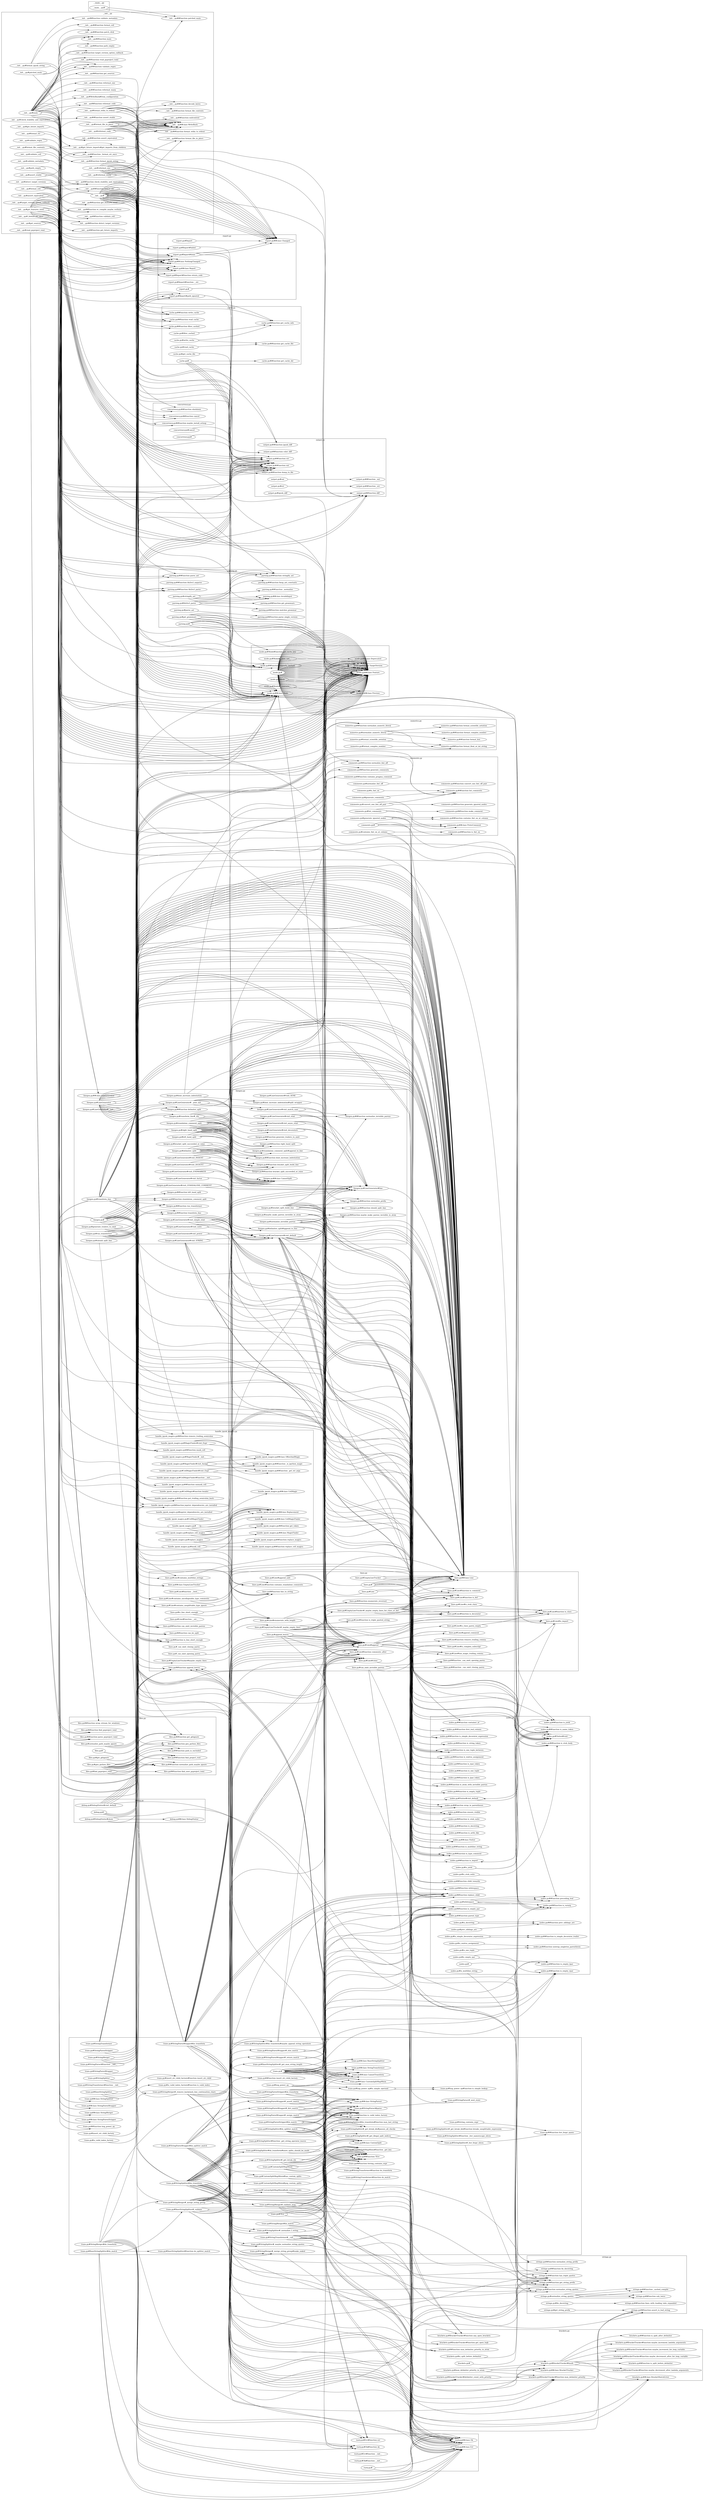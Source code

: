 digraph G {
	graph [rankdir=LR]
	subgraph "cluster_nodes.py" {
		graph [rankdir=LR]
		graph [label="nodes.py"]
		"nodes.py##container_of" [label="nodes.py##function container_of"]
		"nodes.py##is_empty_par" [label="nodes.py##function is_empty_par"]
		"nodes.py##parent_type" [label="nodes.py##function parent_type"]
		"nodes.py##first_leaf_column" [label="nodes.py##function first_leaf_column"]
		"nodes.py##is_lpar_token" [label="nodes.py##function is_lpar_token"]
		"nodes.py##is_docstring" [label="nodes.py##function is_docstring"]
		"nodes.py##is_walrus_assignment" [label="nodes.py##function is_walrus_assignment"]
		"nodes.py##is_rpar_token" [label="nodes.py##function is_rpar_token"]
		"nodes.py##preceding_leaf" [label="nodes.py##function preceding_leaf"]
		"nodes.py##is_simple_decorator_expression" [label="nodes.py##function is_simple_decorator_expression"]
		"nodes.py#Visitor#visit_default" [label="nodes.py#Visitor#function visit_default"]
		"nodes.py##is_empty_rpar" [label="nodes.py##function is_empty_rpar"]
		"nodes.py##is_one_tuple_between" [label="nodes.py##function is_one_tuple_between"]
		"nodes.py##Visitor" [label="nodes.py##class Visitor"]
		"nodes.py##is_yield" [label="nodes.py##function is_yield"]
		"nodes.py##is_arith_like" [label="nodes.py##function is_arith_like"]
		"nodes.py##whitespace" [label="nodes.py##function whitespace"]
		"nodes.py##is_simple_decorator_trailer" [label="nodes.py##function is_simple_decorator_trailer"]
		"nodes.py##is_import" [label="nodes.py##function is_import"]
		"nodes.py##is_one_tuple" [label="nodes.py##function is_one_tuple"]
		"nodes.py##ensure_visible" [label="nodes.py##function ensure_visible"]
		"nodes.py##child_towards" [label="nodes.py##function child_towards"]
		"nodes.py##is_stub_body" [label="nodes.py##function is_stub_body"]
		"nodes.py##is_type_comment" [label="nodes.py##function is_type_comment"]
		"nodes.py##is_multiline_string" [label="nodes.py##function is_multiline_string"]
		"nodes.py#Visitor#visit" [label="nodes.py#Visitor#function visit"]
		"nodes.py##is_name_token" [label="nodes.py##function is_name_token"]
		"nodes.py##replace_child" [label="nodes.py##function replace_child"]
		"nodes.py##unwrap_singleton_parenthesis" [label="nodes.py##function unwrap_singleton_parenthesis"]
		"nodes.py##prev_siblings_are" [label="nodes.py##function prev_siblings_are"]
		"nodes.py##is_stub_suite" [label="nodes.py##function is_stub_suite"]
		"nodes.py##wrap_in_parentheses" [label="nodes.py##function wrap_in_parentheses"]
		"nodes.py##is_atom_with_invisible_parens" [label="nodes.py##function is_atom_with_invisible_parens"]
		"nodes.py##is_vararg" [label="nodes.py##function is_vararg"]
		"nodes.py##is_string_token" [label="nodes.py##function is_string_token"]
		"nodes.py##is_empty_tuple" [label="nodes.py##function is_empty_tuple"]
		"nodes.py##is_empty_lpar" [label="nodes.py##function is_empty_lpar"]
		"nodes.py#Visitor#visit_default" [label="nodes.py#Visitor#visit_default"]
		"nodes.py#whitespace" [label="nodes.py#whitespace"]
		"nodes.py#is_docstring" [label="nodes.py#is_docstring"]
		"nodes.py#" [label="nodes.py#"]
		"nodes.py#is_docstring" [label="nodes.py#is_docstring"]
		"nodes.py#whitespace" [label="nodes.py#whitespace"]
		"nodes.py#is_yield" [label="nodes.py#is_yield"]
		"nodes.py#is_simple_decorator_expression" [label="nodes.py#is_simple_decorator_expression"]
		"nodes.py#whitespace" [label="nodes.py#whitespace"]
		"nodes.py#whitespace" [label="nodes.py#whitespace"]
		"nodes.py#is_multiline_string" [label="nodes.py#is_multiline_string"]
		"nodes.py#is_walrus_assignment" [label="nodes.py#is_walrus_assignment"]
		"nodes.py#whitespace" [label="nodes.py#whitespace"]
		"nodes.py#is_simple_decorator_expression" [label="nodes.py#is_simple_decorator_expression"]
		"nodes.py#is_one_tuple" [label="nodes.py#is_one_tuple"]
		"nodes.py#is_stub_suite" [label="nodes.py#is_stub_suite"]
		"nodes.py#whitespace" [label="nodes.py#whitespace"]
		"nodes.py#prev_siblings_are" [label="nodes.py#prev_siblings_are"]
		"nodes.py#Visitor#visit" [label="nodes.py#Visitor#visit"]
		"nodes.py#is_empty_par" [label="nodes.py#is_empty_par"]
		"nodes.py#is_yield" [label="nodes.py#is_yield"]
	}
	subgraph "cluster_lines.py" {
		graph [rankdir=LR]
		graph [label="lines.py"]
		"lines.py#EmptyLineTracker#_maybe_empty_lines" [label="lines.py#EmptyLineTracker#function _maybe_empty_lines"]
		"lines.py#Line#is_complex_subscript" [label="lines.py#Line#function is_complex_subscript"]
		"lines.py#Line#append_safe" [label="lines.py#Line#function append_safe"]
		"lines.py#Line#is_comment" [label="lines.py#Line#function is_comment"]
		"lines.py##line_to_string" [label="lines.py##function line_to_string"]
		"lines.py#Line#remove_trailing_comma" [label="lines.py#Line#function remove_trailing_comma"]
		"lines.py#EmptyLineTracker#_maybe_empty_lines_for_class_or_def" [label="lines.py#EmptyLineTracker#function _maybe_empty_lines_for_class_or_def"]
		"lines.py##is_line_short_enough" [label="lines.py##function is_line_short_enough"]
		"lines.py#Line#is_class" [label="lines.py#Line#function is_class"]
		"lines.py#Line#clone" [label="lines.py#Line#function clone"]
		"lines.py#Line#comments_after" [label="lines.py#Line#function comments_after"]
		"lines.py#Line#is_import" [label="lines.py#Line#function is_import"]
		"lines.py#Line#append_comment" [label="lines.py#Line#function append_comment"]
		"lines.py#Line#is_triple_quoted_string" [label="lines.py#Line#function is_triple_quoted_string"]
		"lines.py##append_leaves" [label="lines.py##function append_leaves"]
		"lines.py#Line#__bool__" [label="lines.py#Line#function __bool__"]
		"lines.py##EmptyLineTracker" [label="lines.py##class EmptyLineTracker"]
		"lines.py#Line#enumerate_with_length" [label="lines.py#Line#function enumerate_with_length"]
		"lines.py#Line#contains_multiline_strings" [label="lines.py#Line#function contains_multiline_strings"]
		"lines.py#Line#contains_uncollapsable_type_comments" [label="lines.py#Line#function contains_uncollapsable_type_comments"]
		"lines.py#Line#is_def" [label="lines.py#Line#function is_def"]
		"lines.py##enumerate_reversed" [label="lines.py##function enumerate_reversed"]
		"lines.py#Line#__str__" [label="lines.py#Line#function __str__"]
		"lines.py#Line#contains_standalone_comments" [label="lines.py#Line#function contains_standalone_comments"]
		"lines.py#Line#is_stub_class" [label="lines.py#Line#function is_stub_class"]
		"lines.py#EmptyLineTracker#maybe_empty_lines" [label="lines.py#EmptyLineTracker#function maybe_empty_lines"]
		"lines.py#Line#has_magic_trailing_comma" [label="lines.py#Line#function has_magic_trailing_comma"]
		"lines.py##can_omit_invisible_parens" [label="lines.py##function can_omit_invisible_parens"]
		"lines.py##_can_omit_closing_paren" [label="lines.py##function _can_omit_closing_paren"]
		"lines.py##can_be_split" [label="lines.py##function can_be_split"]
		"lines.py##_can_omit_opening_paren" [label="lines.py##function _can_omit_opening_paren"]
		"lines.py##Line" [label="lines.py##class Line"]
		"lines.py#Line#is_decorator" [label="lines.py#Line#function is_decorator"]
		"lines.py#Line#is_class_paren_empty" [label="lines.py#Line#function is_class_paren_empty"]
		"lines.py#Line#contains_unsplittable_type_ignore" [label="lines.py#Line#function contains_unsplittable_type_ignore"]
		"lines.py#Line#append" [label="lines.py#Line#function append"]
		"lines.py#" [label="lines.py#"]
		"lines.py#Line#has_magic_trailing_comma" [label="lines.py#Line#has_magic_trailing_comma"]
		"lines.py#Line#has_magic_trailing_comma" [label="lines.py#Line#has_magic_trailing_comma"]
		"lines.py#" [label="lines.py#"]
		"lines.py#Line" [label="lines.py#Line"]
		"lines.py#is_line_short_enough" [label="lines.py#is_line_short_enough"]
		"lines.py#" [label="lines.py#"]
		"lines.py#Line#is_import" [label="lines.py#Line#is_import"]
		"lines.py#" [label="lines.py#"]
		"lines.py#Line#append" [label="lines.py#Line#append"]
		"lines.py#EmptyLineTracker#_maybe_empty_lines" [label="lines.py#EmptyLineTracker#_maybe_empty_lines"]
		"lines.py#Line#clone" [label="lines.py#Line#clone"]
		"lines.py#can_omit_invisible_parens" [label="lines.py#can_omit_invisible_parens"]
		"lines.py#Line#append" [label="lines.py#Line#append"]
		"lines.py#EmptyLineTracker#_maybe_empty_lines" [label="lines.py#EmptyLineTracker#_maybe_empty_lines"]
		"lines.py#Line#enumerate_with_length" [label="lines.py#Line#enumerate_with_length"]
		"lines.py#" [label="lines.py#"]
		"lines.py#append_leaves" [label="lines.py#append_leaves"]
		"lines.py#append_leaves" [label="lines.py#append_leaves"]
		"lines.py#Line#append_safe" [label="lines.py#Line#append_safe"]
		"lines.py#Line#is_complex_subscript" [label="lines.py#Line#is_complex_subscript"]
		"lines.py#can_omit_invisible_parens" [label="lines.py#can_omit_invisible_parens"]
		"lines.py#Line#append" [label="lines.py#Line#append"]
		"lines.py#_can_omit_closing_paren" [label="lines.py#_can_omit_closing_paren"]
		"lines.py#Line#is_stub_class" [label="lines.py#Line#is_stub_class"]
		"lines.py#EmptyLineTracker#_maybe_empty_lines_for_class_or_def" [label="lines.py#EmptyLineTracker#_maybe_empty_lines_for_class_or_def"]
		"lines.py#EmptyLineTracker#_maybe_empty_lines" [label="lines.py#EmptyLineTracker#_maybe_empty_lines"]
		"lines.py#append_leaves" [label="lines.py#append_leaves"]
		"lines.py#EmptyLineTracker#_maybe_empty_lines_for_class_or_def" [label="lines.py#EmptyLineTracker#_maybe_empty_lines_for_class_or_def"]
		"lines.py#Line" [label="lines.py#Line"]
		"lines.py#" [label="lines.py#"]
		"lines.py#EmptyLineTracker#_maybe_empty_lines" [label="lines.py#EmptyLineTracker#_maybe_empty_lines"]
		"lines.py#EmptyLineTracker#_maybe_empty_lines_for_class_or_def" [label="lines.py#EmptyLineTracker#_maybe_empty_lines_for_class_or_def"]
		"lines.py#" [label="lines.py#"]
		"lines.py#" [label="lines.py#"]
		"lines.py#Line#append" [label="lines.py#Line#append"]
		"lines.py#append_leaves" [label="lines.py#append_leaves"]
		"lines.py#EmptyLineTracker#_maybe_empty_lines" [label="lines.py#EmptyLineTracker#_maybe_empty_lines"]
		"lines.py#EmptyLineTracker#_maybe_empty_lines_for_class_or_def" [label="lines.py#EmptyLineTracker#_maybe_empty_lines_for_class_or_def"]
		"lines.py#Line#append_comment" [label="lines.py#Line#append_comment"]
		"lines.py#can_omit_invisible_parens" [label="lines.py#can_omit_invisible_parens"]
		"lines.py#Line#append" [label="lines.py#Line#append"]
		"lines.py#Line#append" [label="lines.py#Line#append"]
		"lines.py#EmptyLineTracker#_maybe_empty_lines_for_class_or_def" [label="lines.py#EmptyLineTracker#_maybe_empty_lines_for_class_or_def"]
		"lines.py#Line#contains_multiline_strings" [label="lines.py#Line#contains_multiline_strings"]
		"lines.py#EmptyLineTracker#maybe_empty_lines" [label="lines.py#EmptyLineTracker#maybe_empty_lines"]
		"lines.py#" [label="lines.py#"]
		"lines.py#Line" [label="lines.py#Line"]
		"lines.py#EmptyLineTracker" [label="lines.py#EmptyLineTracker"]
		"lines.py#EmptyLineTracker#_maybe_empty_lines_for_class_or_def" [label="lines.py#EmptyLineTracker#_maybe_empty_lines_for_class_or_def"]
		"lines.py#_can_omit_opening_paren" [label="lines.py#_can_omit_opening_paren"]
		"lines.py#append_leaves" [label="lines.py#append_leaves"]
		"lines.py#Line#enumerate_with_length" [label="lines.py#Line#enumerate_with_length"]
		"lines.py#Line#append_comment" [label="lines.py#Line#append_comment"]
		"lines.py#EmptyLineTracker#_maybe_empty_lines_for_class_or_def" [label="lines.py#EmptyLineTracker#_maybe_empty_lines_for_class_or_def"]
		"lines.py#EmptyLineTracker#_maybe_empty_lines" [label="lines.py#EmptyLineTracker#_maybe_empty_lines"]
		"lines.py#EmptyLineTracker#_maybe_empty_lines" [label="lines.py#EmptyLineTracker#_maybe_empty_lines"]
		"lines.py#Line#append" [label="lines.py#Line#append"]
		"lines.py#can_omit_invisible_parens" [label="lines.py#can_omit_invisible_parens"]
		"lines.py#EmptyLineTracker#_maybe_empty_lines_for_class_or_def" [label="lines.py#EmptyLineTracker#_maybe_empty_lines_for_class_or_def"]
		"lines.py#can_omit_invisible_parens" [label="lines.py#can_omit_invisible_parens"]
		"lines.py#" [label="lines.py#"]
		"lines.py#EmptyLineTracker#_maybe_empty_lines_for_class_or_def" [label="lines.py#EmptyLineTracker#_maybe_empty_lines_for_class_or_def"]
		"lines.py#Line#contains_unsplittable_type_ignore" [label="lines.py#Line#contains_unsplittable_type_ignore"]
		"lines.py#EmptyLineTracker" [label="lines.py#EmptyLineTracker"]
		"lines.py#Line#is_class_paren_empty" [label="lines.py#Line#is_class_paren_empty"]
		"lines.py#EmptyLineTracker" [label="lines.py#EmptyLineTracker"]
		"lines.py#Line#append_safe" [label="lines.py#Line#append_safe"]
		"lines.py#is_line_short_enough" [label="lines.py#is_line_short_enough"]
		"lines.py#Line#is_complex_subscript" [label="lines.py#Line#is_complex_subscript"]
		"lines.py#can_omit_invisible_parens" [label="lines.py#can_omit_invisible_parens"]
		"lines.py#Line#contains_uncollapsable_type_comments" [label="lines.py#Line#contains_uncollapsable_type_comments"]
		"lines.py#EmptyLineTracker#_maybe_empty_lines_for_class_or_def" [label="lines.py#EmptyLineTracker#_maybe_empty_lines_for_class_or_def"]
		"lines.py#Line#contains_uncollapsable_type_comments" [label="lines.py#Line#contains_uncollapsable_type_comments"]
		"lines.py#Line#append" [label="lines.py#Line#append"]
	}
	subgraph "cluster_trans.py" {
		graph [rankdir=LR]
		graph [label="trans.py"]
		"trans.py##CustomSplit" [label="trans.py##class CustomSplit"]
		"trans.py#StringParenWrapper#_return_match" [label="trans.py#StringParenWrapper#function _return_match"]
		"trans.py#StringMerger#do_match" [label="trans.py#StringMerger#function do_match"]
		"trans.py#BaseStringSplitter#do_match" [label="trans.py#BaseStringSplitter#function do_match"]
		"trans.py##is_valid_index_factory" [label="trans.py##function is_valid_index_factory"]
		"trans.py#is_valid_index_factory#is_valid_index" [label="trans.py#is_valid_index_factory#function is_valid_index"]
		"trans.py##fstring_contains_expr" [label="trans.py##function fstring_contains_expr"]
		"trans.py#StringTransformer#do_transform" [label="trans.py#StringTransformer#function do_transform"]
		"trans.py#StringMerger#_merge_string_group#make_naked" [label="trans.py#StringMerger#_merge_string_group#function make_naked"]
		"trans.py#hug_power_op#is_simple_operand" [label="trans.py#hug_power_op#function is_simple_operand"]
		"trans.py##StringMerger" [label="trans.py##class StringMerger"]
		"trans.py##iter_fexpr_spans" [label="trans.py##function iter_fexpr_spans"]
		"trans.py#StringSplitter#_maybe_normalize_string_quotes" [label="trans.py#StringSplitter#function _maybe_normalize_string_quotes"]
		"trans.py#StringTransformer#__call__" [label="trans.py#StringTransformer#function __call__"]
		"trans.py#StringParenWrapper#_dict_match" [label="trans.py#StringParenWrapper#function _dict_match"]
		"trans.py#CustomSplitMapMixin#pop_custom_splits" [label="trans.py#CustomSplitMapMixin#function pop_custom_splits"]
		"trans.py#BaseStringSplitter#do_splitter_match" [label="trans.py#BaseStringSplitter#function do_splitter_match"]
		"trans.py##CustomSplitMapMixin" [label="trans.py##class CustomSplitMapMixin"]
		"trans.py#StringSplitter#do_transform#more_splits_should_be_made" [label="trans.py#StringSplitter#do_transform#function more_splits_should_be_made"]
		"trans.py##TErr" [label="trans.py##function TErr"]
		"trans.py#StringParenWrapper#_assign_match" [label="trans.py#StringParenWrapper#function _assign_match"]
		"trans.py#StringParser#_next_state" [label="trans.py#StringParser#function _next_state"]
		"trans.py#StringMerger#_validate_msg" [label="trans.py#StringMerger#function _validate_msg"]
		"trans.py#StringSplitter#do_transform#maybe_append_string_operators" [label="trans.py#StringSplitter#do_transform#function maybe_append_string_operators"]
		"trans.py#StringTransformer#do_match" [label="trans.py#StringTransformer#function do_match"]
		"trans.py##insert_str_child_factory" [label="trans.py##function insert_str_child_factory"]
		"trans.py#StringSplitter#_get_string_operator_leaves" [label="trans.py#StringSplitter#function _get_string_operator_leaves"]
		"trans.py##BaseStringSplitter" [label="trans.py##class BaseStringSplitter"]
		"trans.py#StringMerger#_merge_string_group" [label="trans.py#StringMerger#function _merge_string_group"]
		"trans.py#StringParenWrapper#do_transform" [label="trans.py#StringParenWrapper#function do_transform"]
		"trans.py#BaseStringSplitter#_validate" [label="trans.py#BaseStringSplitter#function _validate"]
		"trans.py##CannotTransform" [label="trans.py##class CannotTransform"]
		"trans.py##hug_power_op" [label="trans.py##function hug_power_op"]
		"trans.py#StringSplitter#_iter_nameescape_slices" [label="trans.py#StringSplitter#function _iter_nameescape_slices"]
		"trans.py#StringParenStripper#do_transform" [label="trans.py#StringParenStripper#function do_transform"]
		"trans.py#StringParser#__init__" [label="trans.py#StringParser#function __init__"]
		"trans.py#BaseStringSplitter#_get_max_string_length" [label="trans.py#BaseStringSplitter#function _get_max_string_length"]
		"trans.py#CustomSplitMapMixin#has_custom_splits" [label="trans.py#CustomSplitMapMixin#function has_custom_splits"]
		"trans.py#StringSplitter#do_splitter_match" [label="trans.py#StringSplitter#function do_splitter_match"]
		"trans.py##StringParenStripper" [label="trans.py##class StringParenStripper"]
		"trans.py#StringSplitter#_get_break_idx#breaks_unsplittable_expression" [label="trans.py#StringSplitter#_get_break_idx#function breaks_unsplittable_expression"]
		"trans.py#StringSplitter#do_transform" [label="trans.py#StringSplitter#function do_transform"]
		"trans.py#StringMerger#do_transform" [label="trans.py#StringMerger#function do_transform"]
		"trans.py#StringSplitter#_normalize_f_string" [label="trans.py#StringSplitter#function _normalize_f_string"]
		"trans.py#StringMerger#_remove_backslash_line_continuation_chars" [label="trans.py#StringMerger#function _remove_backslash_line_continuation_chars"]
		"trans.py#StringParenWrapper#do_splitter_match" [label="trans.py#StringParenWrapper#function do_splitter_match"]
		"trans.py#CustomSplitMapMixin#_get_key" [label="trans.py#CustomSplitMapMixin#function _get_key"]
		"trans.py#StringTransformer#__init__" [label="trans.py#StringTransformer#function __init__"]
		"trans.py#StringParenWrapper#_else_match" [label="trans.py#StringParenWrapper#function _else_match"]
		"trans.py#hug_power_op#is_simple_lookup" [label="trans.py#hug_power_op#function is_simple_lookup"]
		"trans.py##StringTransformer" [label="trans.py##class StringTransformer"]
		"trans.py#StringParser#parse" [label="trans.py#StringParser#function parse"]
		"trans.py##StringSplitter" [label="trans.py##class StringSplitter"]
		"trans.py#insert_str_child_factory#insert_str_child" [label="trans.py#insert_str_child_factory#function insert_str_child"]
		"trans.py#StringSplitter#_get_break_idx" [label="trans.py#StringSplitter#function _get_break_idx"]
		"trans.py#StringSplitter#_iter_fexpr_slices" [label="trans.py#StringSplitter#function _iter_fexpr_slices"]
		"trans.py#StringSplitter#_get_break_idx#passes_all_checks" [label="trans.py#StringSplitter#_get_break_idx#function passes_all_checks"]
		"trans.py#StringParenStripper#do_match" [label="trans.py#StringParenStripper#function do_match"]
		"trans.py##StringParser" [label="trans.py##class StringParser"]
		"trans.py##StringParenWrapper" [label="trans.py##class StringParenWrapper"]
		"trans.py#StringParenWrapper#_assert_match" [label="trans.py#StringParenWrapper#function _assert_match"]
		"trans.py#StringSplitter#do_transform#max_last_string" [label="trans.py#StringSplitter#do_transform#function max_last_string"]
		"trans.py#CustomSplitMapMixin#add_custom_splits" [label="trans.py#CustomSplitMapMixin#function add_custom_splits"]
		"trans.py#StringSplitter#_get_illegal_split_indices" [label="trans.py#StringSplitter#function _get_illegal_split_indices"]
		"trans.py#StringMerger#do_transform" [label="trans.py#StringMerger#do_transform"]
		"trans.py#StringParenWrapper#_assign_match" [label="trans.py#StringParenWrapper#_assign_match"]
		"trans.py#BaseStringSplitter#do_match" [label="trans.py#BaseStringSplitter#do_match"]
		"trans.py#StringSplitter#do_transform" [label="trans.py#StringSplitter#do_transform"]
		"trans.py#StringParenWrapper" [label="trans.py#StringParenWrapper"]
		"trans.py#StringMerger#do_transform" [label="trans.py#StringMerger#do_transform"]
		"trans.py#BaseStringSplitter#do_match" [label="trans.py#BaseStringSplitter#do_match"]
		"trans.py#StringSplitter#do_transform" [label="trans.py#StringSplitter#do_transform"]
		"trans.py#StringParenStripper#do_match" [label="trans.py#StringParenStripper#do_match"]
		"trans.py#CustomSplitMapMixin#add_custom_splits" [label="trans.py#CustomSplitMapMixin#add_custom_splits"]
		"trans.py#BaseStringSplitter#_get_max_string_length" [label="trans.py#BaseStringSplitter#_get_max_string_length"]
		"trans.py#StringSplitter#do_transform" [label="trans.py#StringSplitter#do_transform"]
		"trans.py#BaseStringSplitter#_validate" [label="trans.py#BaseStringSplitter#_validate"]
		"trans.py#StringParenWrapper#do_splitter_match" [label="trans.py#StringParenWrapper#do_splitter_match"]
		"trans.py#StringParenWrapper#_else_match" [label="trans.py#StringParenWrapper#_else_match"]
		"trans.py#StringParenWrapper#do_transform" [label="trans.py#StringParenWrapper#do_transform"]
		"trans.py#StringTransformer#__call__" [label="trans.py#StringTransformer#__call__"]
		"trans.py#StringParenWrapper#_else_match" [label="trans.py#StringParenWrapper#_else_match"]
		"trans.py#CustomSplitMapMixin#has_custom_splits" [label="trans.py#CustomSplitMapMixin#has_custom_splits"]
		"trans.py#StringParenWrapper#_return_match" [label="trans.py#StringParenWrapper#_return_match"]
		"trans.py#StringParenWrapper#_assert_match" [label="trans.py#StringParenWrapper#_assert_match"]
		"trans.py#StringParenWrapper#do_transform" [label="trans.py#StringParenWrapper#do_transform"]
		"trans.py#StringMerger#_remove_backslash_line_continuation_chars" [label="trans.py#StringMerger#_remove_backslash_line_continuation_chars"]
		"trans.py#StringParenWrapper#_assign_match" [label="trans.py#StringParenWrapper#_assign_match"]
		"trans.py#StringSplitter" [label="trans.py#StringSplitter"]
		"trans.py#TErr" [label="trans.py#TErr"]
		"trans.py#BaseStringSplitter#do_match" [label="trans.py#BaseStringSplitter#do_match"]
		"trans.py#StringParenWrapper#do_transform" [label="trans.py#StringParenWrapper#do_transform"]
		"trans.py#StringParenWrapper#do_splitter_match" [label="trans.py#StringParenWrapper#do_splitter_match"]
		"trans.py#StringMerger#do_transform" [label="trans.py#StringMerger#do_transform"]
		"trans.py#StringSplitter#do_transform" [label="trans.py#StringSplitter#do_transform"]
		"trans.py#BaseStringSplitter" [label="trans.py#BaseStringSplitter"]
		"trans.py#StringParenWrapper#_return_match" [label="trans.py#StringParenWrapper#_return_match"]
		"trans.py#StringSplitter#do_splitter_match" [label="trans.py#StringSplitter#do_splitter_match"]
		"trans.py#StringSplitter#_get_break_idx" [label="trans.py#StringSplitter#_get_break_idx"]
		"trans.py#StringTransformer#__call__" [label="trans.py#StringTransformer#__call__"]
		"trans.py#StringTransformer#__call__" [label="trans.py#StringTransformer#__call__"]
		"trans.py#StringMerger#_validate_msg" [label="trans.py#StringMerger#_validate_msg"]
		"trans.py#StringMerger#_validate_msg" [label="trans.py#StringMerger#_validate_msg"]
		"trans.py#CustomSplitMapMixin#add_custom_splits" [label="trans.py#CustomSplitMapMixin#add_custom_splits"]
		"trans.py#StringMerger#_validate_msg" [label="trans.py#StringMerger#_validate_msg"]
		"trans.py#StringMerger#_merge_string_group" [label="trans.py#StringMerger#_merge_string_group"]
		"trans.py#StringSplitter#do_transform" [label="trans.py#StringSplitter#do_transform"]
		"trans.py#StringMerger#_merge_string_group" [label="trans.py#StringMerger#_merge_string_group"]
		"trans.py#StringParenStripper#do_transform" [label="trans.py#StringParenStripper#do_transform"]
		"trans.py#StringParenStripper#do_transform" [label="trans.py#StringParenStripper#do_transform"]
		"trans.py#StringSplitter#do_transform" [label="trans.py#StringSplitter#do_transform"]
		"trans.py#StringParenWrapper#do_splitter_match" [label="trans.py#StringParenWrapper#do_splitter_match"]
		"trans.py#CustomSplitMapMixin" [label="trans.py#CustomSplitMapMixin"]
		"trans.py#StringParenWrapper#do_transform" [label="trans.py#StringParenWrapper#do_transform"]
		"trans.py#BaseStringSplitter#_validate" [label="trans.py#BaseStringSplitter#_validate"]
		"trans.py#StringParenWrapper#do_transform" [label="trans.py#StringParenWrapper#do_transform"]
		"trans.py#StringTransformer" [label="trans.py#StringTransformer"]
		"trans.py#StringSplitter#do_transform" [label="trans.py#StringSplitter#do_transform"]
		"trans.py#StringParenWrapper#_assign_match" [label="trans.py#StringParenWrapper#_assign_match"]
		"trans.py#StringTransformer" [label="trans.py#StringTransformer"]
		"trans.py#BaseStringSplitter#_validate" [label="trans.py#BaseStringSplitter#_validate"]
		"trans.py#StringParenWrapper#do_transform" [label="trans.py#StringParenWrapper#do_transform"]
		"trans.py#StringParenWrapper#_assert_match" [label="trans.py#StringParenWrapper#_assert_match"]
		"trans.py#" [label="trans.py#"]
		"trans.py#StringSplitter#do_splitter_match" [label="trans.py#StringSplitter#do_splitter_match"]
		"trans.py#" [label="trans.py#"]
		"trans.py#StringMerger#_remove_backslash_line_continuation_chars" [label="trans.py#StringMerger#_remove_backslash_line_continuation_chars"]
		"trans.py#StringSplitter#do_transform" [label="trans.py#StringSplitter#do_transform"]
		"trans.py#StringParenWrapper#do_transform" [label="trans.py#StringParenWrapper#do_transform"]
		"trans.py#StringParenWrapper#do_transform" [label="trans.py#StringParenWrapper#do_transform"]
		"trans.py#StringParenWrapper#do_splitter_match" [label="trans.py#StringParenWrapper#do_splitter_match"]
		"trans.py#StringSplitter#_maybe_normalize_string_quotes" [label="trans.py#StringSplitter#_maybe_normalize_string_quotes"]
		"trans.py#StringParenWrapper#_dict_match" [label="trans.py#StringParenWrapper#_dict_match"]
		"trans.py#TErr" [label="trans.py#TErr"]
		"trans.py#" [label="trans.py#"]
		"trans.py#StringParenWrapper#do_transform" [label="trans.py#StringParenWrapper#do_transform"]
		"trans.py#StringSplitter#do_transform" [label="trans.py#StringSplitter#do_transform"]
		"trans.py#" [label="trans.py#"]
		"trans.py#StringSplitter#_get_break_idx" [label="trans.py#StringSplitter#_get_break_idx"]
		"trans.py#insert_str_child_factory" [label="trans.py#insert_str_child_factory"]
		"trans.py#StringParenWrapper#do_transform" [label="trans.py#StringParenWrapper#do_transform"]
		"trans.py#StringParenStripper" [label="trans.py#StringParenStripper"]
		"trans.py#hug_power_op" [label="trans.py#hug_power_op"]
		"trans.py#StringSplitter#do_transform" [label="trans.py#StringSplitter#do_transform"]
		"trans.py#StringSplitter#do_splitter_match" [label="trans.py#StringSplitter#do_splitter_match"]
		"trans.py#StringSplitter#_get_break_idx#passes_all_checks" [label="trans.py#StringSplitter#_get_break_idx#passes_all_checks"]
		"trans.py#StringMerger#_merge_string_group" [label="trans.py#StringMerger#_merge_string_group"]
		"trans.py#StringSplitter#do_transform" [label="trans.py#StringSplitter#do_transform"]
		"trans.py#StringParenStripper#do_transform" [label="trans.py#StringParenStripper#do_transform"]
		"trans.py#StringSplitter#do_transform" [label="trans.py#StringSplitter#do_transform"]
		"trans.py#StringSplitter#_get_break_idx" [label="trans.py#StringSplitter#_get_break_idx"]
		"trans.py#StringMerger#_remove_backslash_line_continuation_chars" [label="trans.py#StringMerger#_remove_backslash_line_continuation_chars"]
		"trans.py#" [label="trans.py#"]
		"trans.py#StringParenWrapper#_assign_match" [label="trans.py#StringParenWrapper#_assign_match"]
		"trans.py#StringSplitter#do_transform#maybe_append_string_operators" [label="trans.py#StringSplitter#do_transform#maybe_append_string_operators"]
		"trans.py#BaseStringSplitter" [label="trans.py#BaseStringSplitter"]
		"trans.py#StringMerger#_remove_backslash_line_continuation_chars" [label="trans.py#StringMerger#_remove_backslash_line_continuation_chars"]
		"trans.py#StringParenStripper#do_match" [label="trans.py#StringParenStripper#do_match"]
		"trans.py#StringParenStripper#do_transform" [label="trans.py#StringParenStripper#do_transform"]
		"trans.py#StringMerger#do_transform" [label="trans.py#StringMerger#do_transform"]
		"trans.py#StringMerger#_merge_string_group" [label="trans.py#StringMerger#_merge_string_group"]
		"trans.py#is_valid_index_factory" [label="trans.py#is_valid_index_factory"]
		"trans.py#StringSplitter#_get_break_idx" [label="trans.py#StringSplitter#_get_break_idx"]
		"trans.py#StringParser#_next_state" [label="trans.py#StringParser#_next_state"]
		"trans.py#StringMerger#_validate_msg" [label="trans.py#StringMerger#_validate_msg"]
		"trans.py#StringSplitter#do_transform" [label="trans.py#StringSplitter#do_transform"]
		"trans.py#StringSplitter#do_transform" [label="trans.py#StringSplitter#do_transform"]
		"trans.py#StringMerger#_validate_msg" [label="trans.py#StringMerger#_validate_msg"]
		"trans.py#CustomSplitMapMixin" [label="trans.py#CustomSplitMapMixin"]
		"trans.py#StringMerger" [label="trans.py#StringMerger"]
		"trans.py#hug_power_op" [label="trans.py#hug_power_op"]
		"trans.py#StringParenWrapper#_dict_match" [label="trans.py#StringParenWrapper#_dict_match"]
		"trans.py#StringParenStripper#do_transform" [label="trans.py#StringParenStripper#do_transform"]
		"trans.py#" [label="trans.py#"]
		"trans.py#StringParenWrapper#_assert_match" [label="trans.py#StringParenWrapper#_assert_match"]
		"trans.py#StringSplitter#_normalize_f_string" [label="trans.py#StringSplitter#_normalize_f_string"]
		"trans.py#StringMerger#_merge_string_group" [label="trans.py#StringMerger#_merge_string_group"]
		"trans.py#StringParenWrapper#do_splitter_match" [label="trans.py#StringParenWrapper#do_splitter_match"]
		"trans.py#BaseStringSplitter#_validate" [label="trans.py#BaseStringSplitter#_validate"]
		"trans.py#" [label="trans.py#"]
		"trans.py#StringParenWrapper#do_transform" [label="trans.py#StringParenWrapper#do_transform"]
		"trans.py#StringMerger#do_transform" [label="trans.py#StringMerger#do_transform"]
		"trans.py#StringParenWrapper#do_splitter_match" [label="trans.py#StringParenWrapper#do_splitter_match"]
		"trans.py#StringMerger#do_transform" [label="trans.py#StringMerger#do_transform"]
		"trans.py#" [label="trans.py#"]
		"trans.py#StringSplitter#_get_break_idx" [label="trans.py#StringSplitter#_get_break_idx"]
		"trans.py#hug_power_op" [label="trans.py#hug_power_op"]
		"trans.py#StringSplitter#do_transform" [label="trans.py#StringSplitter#do_transform"]
		"trans.py#StringSplitter#_get_break_idx" [label="trans.py#StringSplitter#_get_break_idx"]
		"trans.py#StringParenWrapper#_dict_match" [label="trans.py#StringParenWrapper#_dict_match"]
		"trans.py#StringMerger#do_match" [label="trans.py#StringMerger#do_match"]
		"trans.py#StringSplitter#_get_break_idx" [label="trans.py#StringSplitter#_get_break_idx"]
		"trans.py#StringMerger#_validate_msg" [label="trans.py#StringMerger#_validate_msg"]
		"trans.py#StringParenWrapper#_dict_match" [label="trans.py#StringParenWrapper#_dict_match"]
		"trans.py#StringSplitter#_get_illegal_split_indices" [label="trans.py#StringSplitter#_get_illegal_split_indices"]
		"trans.py#StringParenWrapper#do_transform" [label="trans.py#StringParenWrapper#do_transform"]
		"trans.py#StringMerger#_merge_string_group#make_naked" [label="trans.py#StringMerger#_merge_string_group#make_naked"]
		"trans.py#StringSplitter#do_transform" [label="trans.py#StringSplitter#do_transform"]
		"trans.py#StringParenStripper#do_transform" [label="trans.py#StringParenStripper#do_transform"]
		"trans.py#" [label="trans.py#"]
		"trans.py#StringParenWrapper#do_transform" [label="trans.py#StringParenWrapper#do_transform"]
		"trans.py#StringTransformer#__call__" [label="trans.py#StringTransformer#__call__"]
		"trans.py#StringParenStripper#do_transform" [label="trans.py#StringParenStripper#do_transform"]
		"trans.py#StringTransformer#__call__" [label="trans.py#StringTransformer#__call__"]
		"trans.py#StringParenWrapper#_assign_match" [label="trans.py#StringParenWrapper#_assign_match"]
		"trans.py#StringMerger#_validate_msg" [label="trans.py#StringMerger#_validate_msg"]
		"trans.py#StringParenStripper#do_match" [label="trans.py#StringParenStripper#do_match"]
		"trans.py#StringMerger#do_transform" [label="trans.py#StringMerger#do_transform"]
		"trans.py#StringParenWrapper#_assign_match" [label="trans.py#StringParenWrapper#_assign_match"]
		"trans.py#fstring_contains_expr" [label="trans.py#fstring_contains_expr"]
		"trans.py#StringSplitter#do_transform" [label="trans.py#StringSplitter#do_transform"]
		"trans.py#StringSplitter#do_transform" [label="trans.py#StringSplitter#do_transform"]
		"trans.py#StringSplitter#do_transform#maybe_append_string_operators" [label="trans.py#StringSplitter#do_transform#maybe_append_string_operators"]
		"trans.py#StringParenWrapper#_else_match" [label="trans.py#StringParenWrapper#_else_match"]
		"trans.py#StringMerger#_validate_msg" [label="trans.py#StringMerger#_validate_msg"]
		"trans.py#StringParenWrapper#_dict_match" [label="trans.py#StringParenWrapper#_dict_match"]
		"trans.py#StringParenStripper#do_transform" [label="trans.py#StringParenStripper#do_transform"]
		"trans.py#StringTransformer#__call__" [label="trans.py#StringTransformer#__call__"]
		"trans.py#" [label="trans.py#"]
		"trans.py#StringMerger#_merge_string_group" [label="trans.py#StringMerger#_merge_string_group"]
		"trans.py#StringSplitter#do_transform" [label="trans.py#StringSplitter#do_transform"]
		"trans.py#BaseStringSplitter#_validate" [label="trans.py#BaseStringSplitter#_validate"]
		"trans.py#StringSplitter#do_transform" [label="trans.py#StringSplitter#do_transform"]
		"trans.py#StringSplitter#do_transform" [label="trans.py#StringSplitter#do_transform"]
		"trans.py#StringParenWrapper#do_transform" [label="trans.py#StringParenWrapper#do_transform"]
		"trans.py#BaseStringSplitter#do_match" [label="trans.py#BaseStringSplitter#do_match"]
		"trans.py#StringSplitter#do_transform" [label="trans.py#StringSplitter#do_transform"]
		"trans.py#" [label="trans.py#"]
		"trans.py#StringSplitter#do_splitter_match" [label="trans.py#StringSplitter#do_splitter_match"]
		"trans.py#BaseStringSplitter#do_match" [label="trans.py#BaseStringSplitter#do_match"]
		"trans.py#StringSplitter#do_splitter_match" [label="trans.py#StringSplitter#do_splitter_match"]
		"trans.py#StringParenStripper" [label="trans.py#StringParenStripper"]
		"trans.py#StringMerger#_remove_backslash_line_continuation_chars" [label="trans.py#StringMerger#_remove_backslash_line_continuation_chars"]
		"trans.py#StringMerger#_validate_msg" [label="trans.py#StringMerger#_validate_msg"]
		"trans.py#StringTransformer#__call__" [label="trans.py#StringTransformer#__call__"]
		"trans.py#StringParenWrapper#do_splitter_match" [label="trans.py#StringParenWrapper#do_splitter_match"]
		"trans.py#StringSplitter#do_splitter_match" [label="trans.py#StringSplitter#do_splitter_match"]
		"trans.py#BaseStringSplitter#_validate" [label="trans.py#BaseStringSplitter#_validate"]
		"trans.py#StringParenWrapper#do_splitter_match" [label="trans.py#StringParenWrapper#do_splitter_match"]
		"trans.py#StringMerger#do_transform" [label="trans.py#StringMerger#do_transform"]
		"trans.py#StringMerger#do_transform" [label="trans.py#StringMerger#do_transform"]
		"trans.py#StringParser#parse" [label="trans.py#StringParser#parse"]
		"trans.py#StringSplitter#do_transform" [label="trans.py#StringSplitter#do_transform"]
		"trans.py#StringMerger#_merge_string_group" [label="trans.py#StringMerger#_merge_string_group"]
		"trans.py#StringTransformer#__call__" [label="trans.py#StringTransformer#__call__"]
		"trans.py#StringMerger#_remove_backslash_line_continuation_chars" [label="trans.py#StringMerger#_remove_backslash_line_continuation_chars"]
		"trans.py#StringMerger#_merge_string_group" [label="trans.py#StringMerger#_merge_string_group"]
		"trans.py#StringParenWrapper#_assert_match" [label="trans.py#StringParenWrapper#_assert_match"]
		"trans.py#StringSplitter#do_transform" [label="trans.py#StringSplitter#do_transform"]
		"trans.py#StringParenWrapper#do_transform" [label="trans.py#StringParenWrapper#do_transform"]
		"trans.py#StringParenStripper#do_transform" [label="trans.py#StringParenStripper#do_transform"]
		"trans.py#StringSplitter#do_transform" [label="trans.py#StringSplitter#do_transform"]
		"trans.py#StringParenStripper#do_transform" [label="trans.py#StringParenStripper#do_transform"]
		"trans.py#BaseStringSplitter" [label="trans.py#BaseStringSplitter"]
		"trans.py#StringParenWrapper#do_splitter_match" [label="trans.py#StringParenWrapper#do_splitter_match"]
		"trans.py#StringSplitter#_get_illegal_split_indices" [label="trans.py#StringSplitter#_get_illegal_split_indices"]
		"trans.py#StringSplitter#do_transform" [label="trans.py#StringSplitter#do_transform"]
		"trans.py#StringSplitter#_normalize_f_string" [label="trans.py#StringSplitter#_normalize_f_string"]
		"trans.py#StringMerger#_merge_string_group" [label="trans.py#StringMerger#_merge_string_group"]
		"trans.py#StringTransformer#__call__" [label="trans.py#StringTransformer#__call__"]
		"trans.py#StringMerger#_merge_string_group" [label="trans.py#StringMerger#_merge_string_group"]
		"trans.py#StringSplitter#do_transform" [label="trans.py#StringSplitter#do_transform"]
		"trans.py#BaseStringSplitter" [label="trans.py#BaseStringSplitter"]
		"trans.py#StringParenWrapper#_return_match" [label="trans.py#StringParenWrapper#_return_match"]
		"trans.py#StringMerger#_merge_string_group" [label="trans.py#StringMerger#_merge_string_group"]
		"trans.py#StringParenStripper#do_match" [label="trans.py#StringParenStripper#do_match"]
		"trans.py#" [label="trans.py#"]
		"trans.py#" [label="trans.py#"]
		"trans.py#StringParenStripper#do_match" [label="trans.py#StringParenStripper#do_match"]
		"trans.py#StringTransformer#__call__" [label="trans.py#StringTransformer#__call__"]
		"trans.py#StringMerger#_merge_string_group" [label="trans.py#StringMerger#_merge_string_group"]
		"trans.py#StringMerger#do_transform" [label="trans.py#StringMerger#do_transform"]
		"trans.py#StringMerger#_merge_string_group" [label="trans.py#StringMerger#_merge_string_group"]
		"trans.py#StringParenWrapper#do_transform" [label="trans.py#StringParenWrapper#do_transform"]
		"trans.py#" [label="trans.py#"]
		"trans.py#StringSplitter#do_transform" [label="trans.py#StringSplitter#do_transform"]
		"trans.py#StringSplitter" [label="trans.py#StringSplitter"]
		"trans.py#StringParenWrapper#do_splitter_match" [label="trans.py#StringParenWrapper#do_splitter_match"]
		"trans.py#StringSplitter#do_transform" [label="trans.py#StringSplitter#do_transform"]
		"trans.py#StringTransformer" [label="trans.py#StringTransformer"]
		"trans.py#hug_power_op" [label="trans.py#hug_power_op"]
		"trans.py#StringSplitter#_iter_fexpr_slices" [label="trans.py#StringSplitter#_iter_fexpr_slices"]
		"trans.py#StringParenWrapper#do_transform" [label="trans.py#StringParenWrapper#do_transform"]
		"trans.py#CustomSplitMapMixin" [label="trans.py#CustomSplitMapMixin"]
		"trans.py#StringSplitter#do_transform" [label="trans.py#StringSplitter#do_transform"]
		"trans.py#StringParenWrapper#do_transform" [label="trans.py#StringParenWrapper#do_transform"]
		"trans.py#StringMerger#_merge_string_group" [label="trans.py#StringMerger#_merge_string_group"]
		"trans.py#StringParenStripper#do_match" [label="trans.py#StringParenStripper#do_match"]
		"trans.py#StringParenWrapper" [label="trans.py#StringParenWrapper"]
		"trans.py#StringMerger#do_match" [label="trans.py#StringMerger#do_match"]
		"trans.py#CustomSplitMapMixin#pop_custom_splits" [label="trans.py#CustomSplitMapMixin#pop_custom_splits"]
		"trans.py#StringMerger#do_match" [label="trans.py#StringMerger#do_match"]
		"trans.py#hug_power_op#is_simple_operand" [label="trans.py#hug_power_op#is_simple_operand"]
		"trans.py#StringMerger#_validate_msg" [label="trans.py#StringMerger#_validate_msg"]
		"trans.py#StringMerger" [label="trans.py#StringMerger"]
		"trans.py#StringSplitter#do_splitter_match" [label="trans.py#StringSplitter#do_splitter_match"]
		"trans.py#StringMerger#_merge_string_group" [label="trans.py#StringMerger#_merge_string_group"]
		"trans.py#BaseStringSplitter#_validate" [label="trans.py#BaseStringSplitter#_validate"]
		"trans.py#" [label="trans.py#"]
		"trans.py#StringParenWrapper#do_transform" [label="trans.py#StringParenWrapper#do_transform"]
		"trans.py#StringMerger#_merge_string_group" [label="trans.py#StringMerger#_merge_string_group"]
		"trans.py#StringMerger#_merge_string_group" [label="trans.py#StringMerger#_merge_string_group"]
		"trans.py#StringMerger#_validate_msg" [label="trans.py#StringMerger#_validate_msg"]
		"trans.py#StringMerger#do_transform" [label="trans.py#StringMerger#do_transform"]
		"trans.py#BaseStringSplitter#_get_max_string_length" [label="trans.py#BaseStringSplitter#_get_max_string_length"]
		"trans.py#StringMerger#do_transform" [label="trans.py#StringMerger#do_transform"]
		"trans.py#" [label="trans.py#"]
		"trans.py#StringMerger#_remove_backslash_line_continuation_chars" [label="trans.py#StringMerger#_remove_backslash_line_continuation_chars"]
		"trans.py#StringSplitter#_iter_fexpr_slices" [label="trans.py#StringSplitter#_iter_fexpr_slices"]
		"trans.py#StringParenStripper#do_transform" [label="trans.py#StringParenStripper#do_transform"]
		"trans.py#" [label="trans.py#"]
		"trans.py#StringMerger#do_match" [label="trans.py#StringMerger#do_match"]
		"trans.py#StringSplitter#do_transform#more_splits_should_be_made" [label="trans.py#StringSplitter#do_transform#more_splits_should_be_made"]
		"trans.py#StringMerger#_validate_msg" [label="trans.py#StringMerger#_validate_msg"]
		"trans.py#StringSplitter#do_transform" [label="trans.py#StringSplitter#do_transform"]
		"trans.py#StringMerger" [label="trans.py#StringMerger"]
		"trans.py#StringSplitter#do_splitter_match" [label="trans.py#StringSplitter#do_splitter_match"]
		"trans.py#StringParenStripper#do_match" [label="trans.py#StringParenStripper#do_match"]
		"trans.py#StringSplitter#do_transform" [label="trans.py#StringSplitter#do_transform"]
		"trans.py#hug_power_op#is_simple_operand" [label="trans.py#hug_power_op#is_simple_operand"]
		"trans.py#StringMerger" [label="trans.py#StringMerger"]
		"trans.py#StringParenWrapper#_assert_match" [label="trans.py#StringParenWrapper#_assert_match"]
		"trans.py#BaseStringSplitter#_validate" [label="trans.py#BaseStringSplitter#_validate"]
		"trans.py#StringTransformer#__call__" [label="trans.py#StringTransformer#__call__"]
		"trans.py#StringSplitter#do_transform" [label="trans.py#StringSplitter#do_transform"]
		"trans.py#StringParenStripper#do_transform" [label="trans.py#StringParenStripper#do_transform"]
		"trans.py#" [label="trans.py#"]
	}
	subgraph "cluster_output.py" {
		graph [rankdir=LR]
		graph [label="output.py"]
		"output.py##out" [label="output.py##function out"]
		"output.py##_err" [label="output.py##function _err"]
		"output.py##diff" [label="output.py##function diff"]
		"output.py##dump_to_file" [label="output.py##function dump_to_file"]
		"output.py##err" [label="output.py##function err"]
		"output.py##ipynb_diff" [label="output.py##function ipynb_diff"]
		"output.py##_out" [label="output.py##function _out"]
		"output.py##color_diff" [label="output.py##function color_diff"]
		"output.py#ipynb_diff" [label="output.py#ipynb_diff"]
		"output.py#out" [label="output.py#out"]
		"output.py#err" [label="output.py#err"]
	}
	subgraph "cluster_parsing.py" {
		graph [rankdir=LR]
		graph [label="parsing.py"]
		"parsing.py##stringify_ast" [label="parsing.py##function stringify_ast"]
		"parsing.py##get_grammars" [label="parsing.py##function get_grammars"]
		"parsing.py##fixup_ast_constants" [label="parsing.py##function fixup_ast_constants"]
		"parsing.py##_normalize" [label="parsing.py##function _normalize"]
		"parsing.py##lib2to3_parse" [label="parsing.py##function lib2to3_parse"]
		"parsing.py##parse_single_version" [label="parsing.py##function parse_single_version"]
		"parsing.py##lib2to3_unparse" [label="parsing.py##function lib2to3_unparse"]
		"parsing.py##parse_ast" [label="parsing.py##function parse_ast"]
		"parsing.py##InvalidInput" [label="parsing.py##class InvalidInput"]
		"parsing.py##matches_grammar" [label="parsing.py##function matches_grammar"]
		"parsing.py#" [label="parsing.py#"]
		"parsing.py#get_grammars" [label="parsing.py#get_grammars"]
		"parsing.py#stringify_ast" [label="parsing.py#stringify_ast"]
		"parsing.py#stringify_ast" [label="parsing.py#stringify_ast"]
		"parsing.py#get_grammars" [label="parsing.py#get_grammars"]
		"parsing.py#parse_ast" [label="parsing.py#parse_ast"]
		"parsing.py#stringify_ast" [label="parsing.py#stringify_ast"]
		"parsing.py#stringify_ast" [label="parsing.py#stringify_ast"]
		"parsing.py#get_grammars" [label="parsing.py#get_grammars"]
		"parsing.py#lib2to3_parse" [label="parsing.py#lib2to3_parse"]
		"parsing.py#lib2to3_parse" [label="parsing.py#lib2to3_parse"]
		"parsing.py#" [label="parsing.py#"]
		"parsing.py#lib2to3_parse" [label="parsing.py#lib2to3_parse"]
		"parsing.py#stringify_ast" [label="parsing.py#stringify_ast"]
		"parsing.py#get_grammars" [label="parsing.py#get_grammars"]
		"parsing.py#get_grammars" [label="parsing.py#get_grammars"]
		"parsing.py#lib2to3_parse" [label="parsing.py#lib2to3_parse"]
		"parsing.py#lib2to3_parse" [label="parsing.py#lib2to3_parse"]
		"parsing.py#" [label="parsing.py#"]
	}
	subgraph "cluster_linegen.py" {
		graph [rankdir=LR]
		graph [label="linegen.py"]
		"linegen.py##delimiter_split" [label="linegen.py##function delimiter_split"]
		"linegen.py##LineGenerator" [label="linegen.py##class LineGenerator"]
		"linegen.py#LineGenerator#visit_STRING" [label="linegen.py#LineGenerator#function visit_STRING"]
		"linegen.py#LineGenerator#visit_ENDMARKER" [label="linegen.py#LineGenerator#function visit_ENDMARKER"]
		"linegen.py#LineGenerator#line" [label="linegen.py#LineGenerator#function line"]
		"linegen.py##right_hand_split" [label="linegen.py##function right_hand_split"]
		"linegen.py#LineGenerator#visit_async_stmt" [label="linegen.py#LineGenerator#function visit_async_stmt"]
		"linegen.py#transform_line#_rhs" [label="linegen.py#transform_line#function _rhs"]
		"linegen.py##should_split_line" [label="linegen.py##function should_split_line"]
		"linegen.py##bracket_split_succeeded_or_raise" [label="linegen.py##function bracket_split_succeeded_or_raise"]
		"linegen.py#LineGenerator#__post_init__" [label="linegen.py#LineGenerator#function __post_init__"]
		"linegen.py##left_hand_split" [label="linegen.py##function left_hand_split"]
		"linegen.py#LineGenerator#visit_INDENT" [label="linegen.py#LineGenerator#function visit_INDENT"]
		"linegen.py#LineGenerator#visit_factor" [label="linegen.py#LineGenerator#function visit_factor"]
		"linegen.py##transform_line" [label="linegen.py##function transform_line"]
		"linegen.py#LineGenerator#visit_default" [label="linegen.py#LineGenerator#function visit_default"]
		"linegen.py#LineGenerator#visit_power" [label="linegen.py#LineGenerator#function visit_power"]
		"linegen.py#standalone_comment_split#append_to_line" [label="linegen.py#standalone_comment_split#function append_to_line"]
		"linegen.py##CannotSplit" [label="linegen.py##class CannotSplit"]
		"linegen.py#LineGenerator#visit_stmt" [label="linegen.py#LineGenerator#function visit_stmt"]
		"linegen.py#LineGenerator#visit_simple_stmt" [label="linegen.py#LineGenerator#function visit_simple_stmt"]
		"linegen.py##run_transformer" [label="linegen.py##function run_transformer"]
		"linegen.py##normalize_invisible_parens" [label="linegen.py##function normalize_invisible_parens"]
		"linegen.py##dont_increase_indentation" [label="linegen.py##function dont_increase_indentation"]
		"linegen.py##maybe_make_parens_invisible_in_atom" [label="linegen.py##function maybe_make_parens_invisible_in_atom"]
		"linegen.py#LineGenerator#visit_DEDENT" [label="linegen.py#LineGenerator#function visit_DEDENT"]
		"linegen.py#delimiter_split#append_to_line" [label="linegen.py#delimiter_split#function append_to_line"]
		"linegen.py##standalone_comment_split" [label="linegen.py##function standalone_comment_split"]
		"linegen.py##generate_trailers_to_omit" [label="linegen.py##function generate_trailers_to_omit"]
		"linegen.py#dont_increase_indentation#split_wrapper" [label="linegen.py#dont_increase_indentation#function split_wrapper"]
		"linegen.py#LineGenerator#visit_STANDALONE_COMMENT" [label="linegen.py#LineGenerator#function visit_STANDALONE_COMMENT"]
		"linegen.py#LineGenerator#visit_SEMI" [label="linegen.py#LineGenerator#function visit_SEMI"]
		"linegen.py#LineGenerator#visit_suite" [label="linegen.py#LineGenerator#function visit_suite"]
		"linegen.py##normalize_prefix" [label="linegen.py##function normalize_prefix"]
		"linegen.py#LineGenerator#__init__" [label="linegen.py#LineGenerator#function __init__"]
		"linegen.py#LineGenerator#visit_decorators" [label="linegen.py#LineGenerator#function visit_decorators"]
		"linegen.py##bracket_split_build_line" [label="linegen.py##function bracket_split_build_line"]
		"linegen.py#LineGenerator#visit_match_case" [label="linegen.py#LineGenerator#function visit_match_case"]
		"linegen.py#delimiter_split" [label="linegen.py#delimiter_split"]
		"linegen.py#LineGenerator#visit_STRING" [label="linegen.py#LineGenerator#visit_STRING"]
		"linegen.py#LineGenerator#visit_default" [label="linegen.py#LineGenerator#visit_default"]
		"linegen.py#bracket_split_succeeded_or_raise" [label="linegen.py#bracket_split_succeeded_or_raise"]
		"linegen.py#run_transformer" [label="linegen.py#run_transformer"]
		"linegen.py#transform_line" [label="linegen.py#transform_line"]
		"linegen.py#LineGenerator#__post_init__" [label="linegen.py#LineGenerator#__post_init__"]
		"linegen.py#run_transformer" [label="linegen.py#run_transformer"]
		"linegen.py#delimiter_split" [label="linegen.py#delimiter_split"]
		"linegen.py#LineGenerator#visit_ENDMARKER" [label="linegen.py#LineGenerator#visit_ENDMARKER"]
		"linegen.py#right_hand_split" [label="linegen.py#right_hand_split"]
		"linegen.py#" [label="linegen.py#"]
		"linegen.py#transform_line#_rhs" [label="linegen.py#transform_line#_rhs"]
		"linegen.py#bracket_split_build_line" [label="linegen.py#bracket_split_build_line"]
		"linegen.py#LineGenerator#visit_stmt" [label="linegen.py#LineGenerator#visit_stmt"]
		"linegen.py#" [label="linegen.py#"]
		"linegen.py#left_hand_split" [label="linegen.py#left_hand_split"]
		"linegen.py#" [label="linegen.py#"]
		"linegen.py#LineGenerator#visit_power" [label="linegen.py#LineGenerator#visit_power"]
		"linegen.py#" [label="linegen.py#"]
		"linegen.py#LineGenerator" [label="linegen.py#LineGenerator"]
		"linegen.py#right_hand_split" [label="linegen.py#right_hand_split"]
		"linegen.py#normalize_invisible_parens" [label="linegen.py#normalize_invisible_parens"]
		"linegen.py#LineGenerator#__init__" [label="linegen.py#LineGenerator#__init__"]
		"linegen.py#LineGenerator" [label="linegen.py#LineGenerator"]
		"linegen.py#LineGenerator#visit_default" [label="linegen.py#LineGenerator#visit_default"]
		"linegen.py#LineGenerator#visit_suite" [label="linegen.py#LineGenerator#visit_suite"]
		"linegen.py#LineGenerator#visit_DEDENT" [label="linegen.py#LineGenerator#visit_DEDENT"]
		"linegen.py#transform_line" [label="linegen.py#transform_line"]
		"linegen.py#run_transformer" [label="linegen.py#run_transformer"]
		"linegen.py#run_transformer" [label="linegen.py#run_transformer"]
		"linegen.py#transform_line" [label="linegen.py#transform_line"]
		"linegen.py#LineGenerator#visit_default" [label="linegen.py#LineGenerator#visit_default"]
		"linegen.py#LineGenerator" [label="linegen.py#LineGenerator"]
		"linegen.py#LineGenerator#visit_default" [label="linegen.py#LineGenerator#visit_default"]
		"linegen.py#LineGenerator#visit_default" [label="linegen.py#LineGenerator#visit_default"]
		"linegen.py#standalone_comment_split" [label="linegen.py#standalone_comment_split"]
		"linegen.py#transform_line" [label="linegen.py#transform_line"]
		"linegen.py#LineGenerator#__post_init__" [label="linegen.py#LineGenerator#__post_init__"]
		"linegen.py#LineGenerator#visit_STRING" [label="linegen.py#LineGenerator#visit_STRING"]
		"linegen.py#standalone_comment_split" [label="linegen.py#standalone_comment_split"]
		"linegen.py#" [label="linegen.py#"]
		"linegen.py#LineGenerator#visit_stmt" [label="linegen.py#LineGenerator#visit_stmt"]
		"linegen.py#transform_line" [label="linegen.py#transform_line"]
		"linegen.py#" [label="linegen.py#"]
		"linegen.py#maybe_make_parens_invisible_in_atom" [label="linegen.py#maybe_make_parens_invisible_in_atom"]
		"linegen.py#standalone_comment_split" [label="linegen.py#standalone_comment_split"]
		"linegen.py#LineGenerator" [label="linegen.py#LineGenerator"]
		"linegen.py#" [label="linegen.py#"]
		"linegen.py#delimiter_split" [label="linegen.py#delimiter_split"]
		"linegen.py#maybe_make_parens_invisible_in_atom" [label="linegen.py#maybe_make_parens_invisible_in_atom"]
		"linegen.py#LineGenerator#visit_ENDMARKER" [label="linegen.py#LineGenerator#visit_ENDMARKER"]
		"linegen.py#bracket_split_build_line" [label="linegen.py#bracket_split_build_line"]
		"linegen.py#right_hand_split" [label="linegen.py#right_hand_split"]
		"linegen.py#LineGenerator#visit_INDENT" [label="linegen.py#LineGenerator#visit_INDENT"]
		"linegen.py#standalone_comment_split" [label="linegen.py#standalone_comment_split"]
		"linegen.py#bracket_split_build_line" [label="linegen.py#bracket_split_build_line"]
		"linegen.py#transform_line" [label="linegen.py#transform_line"]
		"linegen.py#LineGenerator" [label="linegen.py#LineGenerator"]
		"linegen.py#LineGenerator#visit_default" [label="linegen.py#LineGenerator#visit_default"]
		"linegen.py#run_transformer" [label="linegen.py#run_transformer"]
		"linegen.py#LineGenerator" [label="linegen.py#LineGenerator"]
		"linegen.py#" [label="linegen.py#"]
		"linegen.py#right_hand_split" [label="linegen.py#right_hand_split"]
		"linegen.py#LineGenerator" [label="linegen.py#LineGenerator"]
		"linegen.py#LineGenerator#visit_simple_stmt" [label="linegen.py#LineGenerator#visit_simple_stmt"]
		"linegen.py#maybe_make_parens_invisible_in_atom" [label="linegen.py#maybe_make_parens_invisible_in_atom"]
		"linegen.py#delimiter_split" [label="linegen.py#delimiter_split"]
		"linegen.py#delimiter_split" [label="linegen.py#delimiter_split"]
		"linegen.py#LineGenerator#visit_simple_stmt" [label="linegen.py#LineGenerator#visit_simple_stmt"]
		"linegen.py#right_hand_split" [label="linegen.py#right_hand_split"]
		"linegen.py#LineGenerator#visit_DEDENT" [label="linegen.py#LineGenerator#visit_DEDENT"]
		"linegen.py#dont_increase_indentation" [label="linegen.py#dont_increase_indentation"]
		"linegen.py#maybe_make_parens_invisible_in_atom" [label="linegen.py#maybe_make_parens_invisible_in_atom"]
		"linegen.py#LineGenerator#visit_SEMI" [label="linegen.py#LineGenerator#visit_SEMI"]
		"linegen.py#transform_line#_rhs" [label="linegen.py#transform_line#_rhs"]
		"linegen.py#LineGenerator#visit_DEDENT" [label="linegen.py#LineGenerator#visit_DEDENT"]
		"linegen.py#LineGenerator#visit_INDENT" [label="linegen.py#LineGenerator#visit_INDENT"]
		"linegen.py#LineGenerator#visit_decorators" [label="linegen.py#LineGenerator#visit_decorators"]
		"linegen.py#bracket_split_build_line" [label="linegen.py#bracket_split_build_line"]
		"linegen.py#transform_line" [label="linegen.py#transform_line"]
		"linegen.py#transform_line" [label="linegen.py#transform_line"]
		"linegen.py#normalize_invisible_parens" [label="linegen.py#normalize_invisible_parens"]
		"linegen.py#run_transformer" [label="linegen.py#run_transformer"]
		"linegen.py#normalize_invisible_parens" [label="linegen.py#normalize_invisible_parens"]
		"linegen.py#LineGenerator#visit_match_case" [label="linegen.py#LineGenerator#visit_match_case"]
		"linegen.py#transform_line" [label="linegen.py#transform_line"]
		"linegen.py#LineGenerator#visit_simple_stmt" [label="linegen.py#LineGenerator#visit_simple_stmt"]
		"linegen.py#delimiter_split#append_to_line" [label="linegen.py#delimiter_split#append_to_line"]
		"linegen.py#LineGenerator#visit_simple_stmt" [label="linegen.py#LineGenerator#visit_simple_stmt"]
		"linegen.py#LineGenerator#visit_async_stmt" [label="linegen.py#LineGenerator#visit_async_stmt"]
		"linegen.py#" [label="linegen.py#"]
		"linegen.py#bracket_split_build_line" [label="linegen.py#bracket_split_build_line"]
		"linegen.py#right_hand_split" [label="linegen.py#right_hand_split"]
		"linegen.py#generate_trailers_to_omit" [label="linegen.py#generate_trailers_to_omit"]
		"linegen.py#generate_trailers_to_omit" [label="linegen.py#generate_trailers_to_omit"]
		"linegen.py#" [label="linegen.py#"]
		"linegen.py#LineGenerator#visit_power" [label="linegen.py#LineGenerator#visit_power"]
		"linegen.py#right_hand_split" [label="linegen.py#right_hand_split"]
		"linegen.py#" [label="linegen.py#"]
		"linegen.py#left_hand_split" [label="linegen.py#left_hand_split"]
		"linegen.py#standalone_comment_split" [label="linegen.py#standalone_comment_split"]
		"linegen.py#LineGenerator#visit_stmt" [label="linegen.py#LineGenerator#visit_stmt"]
		"linegen.py#LineGenerator#visit_default" [label="linegen.py#LineGenerator#visit_default"]
		"linegen.py#transform_line" [label="linegen.py#transform_line"]
		"linegen.py#normalize_invisible_parens" [label="linegen.py#normalize_invisible_parens"]
		"linegen.py#run_transformer" [label="linegen.py#run_transformer"]
		"linegen.py#standalone_comment_split#append_to_line" [label="linegen.py#standalone_comment_split#append_to_line"]
		"linegen.py#LineGenerator#visit_STRING" [label="linegen.py#LineGenerator#visit_STRING"]
		"linegen.py#normalize_invisible_parens" [label="linegen.py#normalize_invisible_parens"]
		"linegen.py#LineGenerator#visit_factor" [label="linegen.py#LineGenerator#visit_factor"]
		"linegen.py#standalone_comment_split" [label="linegen.py#standalone_comment_split"]
		"linegen.py#LineGenerator" [label="linegen.py#LineGenerator"]
		"linegen.py#LineGenerator" [label="linegen.py#LineGenerator"]
		"linegen.py#" [label="linegen.py#"]
		"linegen.py#LineGenerator#visit_STRING" [label="linegen.py#LineGenerator#visit_STRING"]
		"linegen.py#LineGenerator#visit_simple_stmt" [label="linegen.py#LineGenerator#visit_simple_stmt"]
		"linegen.py#LineGenerator#__post_init__" [label="linegen.py#LineGenerator#__post_init__"]
		"linegen.py#LineGenerator#visit_default" [label="linegen.py#LineGenerator#visit_default"]
		"linegen.py#LineGenerator#visit_default" [label="linegen.py#LineGenerator#visit_default"]
		"linegen.py#LineGenerator" [label="linegen.py#LineGenerator"]
		"linegen.py#LineGenerator" [label="linegen.py#LineGenerator"]
		"linegen.py#LineGenerator#visit_default" [label="linegen.py#LineGenerator#visit_default"]
		"linegen.py#delimiter_split" [label="linegen.py#delimiter_split"]
		"linegen.py#LineGenerator#__post_init__" [label="linegen.py#LineGenerator#__post_init__"]
		"linegen.py#right_hand_split" [label="linegen.py#right_hand_split"]
		"linegen.py#run_transformer" [label="linegen.py#run_transformer"]
		"linegen.py#right_hand_split" [label="linegen.py#right_hand_split"]
		"linegen.py#LineGenerator#visit_STANDALONE_COMMENT" [label="linegen.py#LineGenerator#visit_STANDALONE_COMMENT"]
		"linegen.py#right_hand_split" [label="linegen.py#right_hand_split"]
		"linegen.py#transform_line#_rhs" [label="linegen.py#transform_line#_rhs"]
		"linegen.py#LineGenerator" [label="linegen.py#LineGenerator"]
		"linegen.py#right_hand_split" [label="linegen.py#right_hand_split"]
		"linegen.py#" [label="linegen.py#"]
		"linegen.py#" [label="linegen.py#"]
		"linegen.py#" [label="linegen.py#"]
		"linegen.py#delimiter_split" [label="linegen.py#delimiter_split"]
		"linegen.py#bracket_split_build_line" [label="linegen.py#bracket_split_build_line"]
		"linegen.py#LineGenerator#visit_STANDALONE_COMMENT" [label="linegen.py#LineGenerator#visit_STANDALONE_COMMENT"]
		"linegen.py#run_transformer" [label="linegen.py#run_transformer"]
		"linegen.py#transform_line" [label="linegen.py#transform_line"]
		"linegen.py#run_transformer" [label="linegen.py#run_transformer"]
		"linegen.py#delimiter_split" [label="linegen.py#delimiter_split"]
		"linegen.py#LineGenerator#visit_simple_stmt" [label="linegen.py#LineGenerator#visit_simple_stmt"]
		"linegen.py#right_hand_split" [label="linegen.py#right_hand_split"]
		"linegen.py#normalize_invisible_parens" [label="linegen.py#normalize_invisible_parens"]
		"linegen.py#bracket_split_build_line" [label="linegen.py#bracket_split_build_line"]
		"linegen.py#run_transformer" [label="linegen.py#run_transformer"]
		"linegen.py#LineGenerator" [label="linegen.py#LineGenerator"]
		"linegen.py#run_transformer" [label="linegen.py#run_transformer"]
		"linegen.py#right_hand_split" [label="linegen.py#right_hand_split"]
		"linegen.py#LineGenerator#line" [label="linegen.py#LineGenerator#line"]
		"linegen.py#delimiter_split" [label="linegen.py#delimiter_split"]
		"linegen.py#transform_line#_rhs" [label="linegen.py#transform_line#_rhs"]
		"linegen.py#maybe_make_parens_invisible_in_atom" [label="linegen.py#maybe_make_parens_invisible_in_atom"]
		"linegen.py#generate_trailers_to_omit" [label="linegen.py#generate_trailers_to_omit"]
		"linegen.py#LineGenerator#visit_suite" [label="linegen.py#LineGenerator#visit_suite"]
		"linegen.py#" [label="linegen.py#"]
		"linegen.py#transform_line#_rhs" [label="linegen.py#transform_line#_rhs"]
		"linegen.py#right_hand_split" [label="linegen.py#right_hand_split"]
		"linegen.py#LineGenerator#visit_async_stmt" [label="linegen.py#LineGenerator#visit_async_stmt"]
		"linegen.py#" [label="linegen.py#"]
		"linegen.py#run_transformer" [label="linegen.py#run_transformer"]
		"linegen.py#transform_line" [label="linegen.py#transform_line"]
		"linegen.py#LineGenerator#visit_match_case" [label="linegen.py#LineGenerator#visit_match_case"]
		"linegen.py#left_hand_split" [label="linegen.py#left_hand_split"]
		"linegen.py#LineGenerator#visit_STANDALONE_COMMENT" [label="linegen.py#LineGenerator#visit_STANDALONE_COMMENT"]
		"linegen.py#delimiter_split" [label="linegen.py#delimiter_split"]
		"linegen.py#transform_line" [label="linegen.py#transform_line"]
		"linegen.py#run_transformer" [label="linegen.py#run_transformer"]
		"linegen.py#normalize_invisible_parens" [label="linegen.py#normalize_invisible_parens"]
		"linegen.py#LineGenerator" [label="linegen.py#LineGenerator"]
		"linegen.py#LineGenerator" [label="linegen.py#LineGenerator"]
		"linegen.py#LineGenerator#visit_default" [label="linegen.py#LineGenerator#visit_default"]
		"linegen.py#transform_line" [label="linegen.py#transform_line"]
		"linegen.py#LineGenerator#visit_suite" [label="linegen.py#LineGenerator#visit_suite"]
		"linegen.py#LineGenerator#__post_init__" [label="linegen.py#LineGenerator#__post_init__"]
		"linegen.py#" [label="linegen.py#"]
		"linegen.py#delimiter_split" [label="linegen.py#delimiter_split"]
		"linegen.py#delimiter_split#append_to_line" [label="linegen.py#delimiter_split#append_to_line"]
		"linegen.py#LineGenerator#visit_simple_stmt" [label="linegen.py#LineGenerator#visit_simple_stmt"]
		"linegen.py#" [label="linegen.py#"]
		"linegen.py#transform_line" [label="linegen.py#transform_line"]
		"linegen.py#delimiter_split" [label="linegen.py#delimiter_split"]
		"linegen.py#delimiter_split" [label="linegen.py#delimiter_split"]
		"linegen.py#LineGenerator#visit_match_case" [label="linegen.py#LineGenerator#visit_match_case"]
		"linegen.py#right_hand_split" [label="linegen.py#right_hand_split"]
		"linegen.py#run_transformer" [label="linegen.py#run_transformer"]
		"linegen.py#left_hand_split" [label="linegen.py#left_hand_split"]
		"linegen.py#bracket_split_build_line" [label="linegen.py#bracket_split_build_line"]
		"linegen.py#run_transformer" [label="linegen.py#run_transformer"]
		"linegen.py#delimiter_split" [label="linegen.py#delimiter_split"]
		"linegen.py#LineGenerator#visit_default" [label="linegen.py#LineGenerator#visit_default"]
		"linegen.py#LineGenerator#__post_init__" [label="linegen.py#LineGenerator#__post_init__"]
		"linegen.py#transform_line" [label="linegen.py#transform_line"]
		"linegen.py#LineGenerator#visit_simple_stmt" [label="linegen.py#LineGenerator#visit_simple_stmt"]
		"linegen.py#normalize_invisible_parens" [label="linegen.py#normalize_invisible_parens"]
		"linegen.py#LineGenerator#visit_STRING" [label="linegen.py#LineGenerator#visit_STRING"]
		"linegen.py#LineGenerator#visit_decorators" [label="linegen.py#LineGenerator#visit_decorators"]
		"linegen.py#normalize_invisible_parens" [label="linegen.py#normalize_invisible_parens"]
		"linegen.py#normalize_invisible_parens" [label="linegen.py#normalize_invisible_parens"]
		"linegen.py#standalone_comment_split" [label="linegen.py#standalone_comment_split"]
		"linegen.py#delimiter_split" [label="linegen.py#delimiter_split"]
		"linegen.py#LineGenerator#visit_stmt" [label="linegen.py#LineGenerator#visit_stmt"]
		"linegen.py#LineGenerator#visit_simple_stmt" [label="linegen.py#LineGenerator#visit_simple_stmt"]
		"linegen.py#right_hand_split" [label="linegen.py#right_hand_split"]
		"linegen.py#delimiter_split" [label="linegen.py#delimiter_split"]
		"linegen.py#LineGenerator#visit_default" [label="linegen.py#LineGenerator#visit_default"]
		"linegen.py#transform_line" [label="linegen.py#transform_line"]
		"linegen.py#bracket_split_build_line" [label="linegen.py#bracket_split_build_line"]
		"linegen.py#maybe_make_parens_invisible_in_atom" [label="linegen.py#maybe_make_parens_invisible_in_atom"]
		"linegen.py#right_hand_split" [label="linegen.py#right_hand_split"]
		"linegen.py#transform_line#_rhs" [label="linegen.py#transform_line#_rhs"]
		"linegen.py#right_hand_split" [label="linegen.py#right_hand_split"]
		"linegen.py#standalone_comment_split#append_to_line" [label="linegen.py#standalone_comment_split#append_to_line"]
		"linegen.py#run_transformer" [label="linegen.py#run_transformer"]
		"linegen.py#should_split_line" [label="linegen.py#should_split_line"]
		"linegen.py#" [label="linegen.py#"]
		"linegen.py#LineGenerator#visit_default" [label="linegen.py#LineGenerator#visit_default"]
		"linegen.py#standalone_comment_split" [label="linegen.py#standalone_comment_split"]
		"linegen.py#dont_increase_indentation#split_wrapper" [label="linegen.py#dont_increase_indentation#split_wrapper"]
		"linegen.py#bracket_split_build_line" [label="linegen.py#bracket_split_build_line"]
		"linegen.py#transform_line" [label="linegen.py#transform_line"]
		"linegen.py#transform_line" [label="linegen.py#transform_line"]
		"linegen.py#" [label="linegen.py#"]
		"linegen.py#maybe_make_parens_invisible_in_atom" [label="linegen.py#maybe_make_parens_invisible_in_atom"]
		"linegen.py#standalone_comment_split" [label="linegen.py#standalone_comment_split"]
		"linegen.py#LineGenerator#visit_simple_stmt" [label="linegen.py#LineGenerator#visit_simple_stmt"]
		"linegen.py#transform_line" [label="linegen.py#transform_line"]
		"linegen.py#transform_line" [label="linegen.py#transform_line"]
		"linegen.py#bracket_split_succeeded_or_raise" [label="linegen.py#bracket_split_succeeded_or_raise"]
		"linegen.py#transform_line" [label="linegen.py#transform_line"]
		"linegen.py#LineGenerator#visit_STRING" [label="linegen.py#LineGenerator#visit_STRING"]
		"linegen.py#dont_increase_indentation" [label="linegen.py#dont_increase_indentation"]
		"linegen.py#delimiter_split" [label="linegen.py#delimiter_split"]
		"linegen.py#right_hand_split" [label="linegen.py#right_hand_split"]
		"linegen.py#LineGenerator#visit_async_stmt" [label="linegen.py#LineGenerator#visit_async_stmt"]
		"linegen.py#right_hand_split" [label="linegen.py#right_hand_split"]
		"linegen.py#" [label="linegen.py#"]
		"linegen.py#right_hand_split" [label="linegen.py#right_hand_split"]
		"linegen.py#transform_line" [label="linegen.py#transform_line"]
		"linegen.py#maybe_make_parens_invisible_in_atom" [label="linegen.py#maybe_make_parens_invisible_in_atom"]
		"linegen.py#LineGenerator#visit_stmt" [label="linegen.py#LineGenerator#visit_stmt"]
		"linegen.py#left_hand_split" [label="linegen.py#left_hand_split"]
		"linegen.py#LineGenerator" [label="linegen.py#LineGenerator"]
		"linegen.py#LineGenerator#__init__" [label="linegen.py#LineGenerator#__init__"]
		"linegen.py#" [label="linegen.py#"]
		"linegen.py#standalone_comment_split" [label="linegen.py#standalone_comment_split"]
	}
	subgraph "cluster_strings.py" {
		graph [rankdir=LR]
		graph [label="strings.py"]
		"strings.py##get_string_prefix" [label="strings.py##function get_string_prefix"]
		"strings.py##lines_with_leading_tabs_expanded" [label="strings.py##function lines_with_leading_tabs_expanded"]
		"strings.py##normalize_string_quotes" [label="strings.py##function normalize_string_quotes"]
		"strings.py##fix_docstring" [label="strings.py##function fix_docstring"]
		"strings.py##normalize_string_prefix" [label="strings.py##function normalize_string_prefix"]
		"strings.py##sub_twice" [label="strings.py##function sub_twice"]
		"strings.py##_cached_compile" [label="strings.py##function _cached_compile"]
		"strings.py##has_triple_quotes" [label="strings.py##function has_triple_quotes"]
		"strings.py##assert_is_leaf_string" [label="strings.py##function assert_is_leaf_string"]
		"strings.py#normalize_string_quotes" [label="strings.py#normalize_string_quotes"]
		"strings.py#normalize_string_quotes" [label="strings.py#normalize_string_quotes"]
		"strings.py#normalize_string_quotes" [label="strings.py#normalize_string_quotes"]
		"strings.py#normalize_string_quotes" [label="strings.py#normalize_string_quotes"]
		"strings.py#fix_docstring" [label="strings.py#fix_docstring"]
		"strings.py#get_string_prefix" [label="strings.py#get_string_prefix"]
		"strings.py#normalize_string_quotes" [label="strings.py#normalize_string_quotes"]
		"strings.py#normalize_string_quotes" [label="strings.py#normalize_string_quotes"]
	}
	subgraph "cluster_mode.py" {
		graph [rankdir=LR]
		graph [label="mode.py"]
		"mode.py##Preview" [label="mode.py##class Preview"]
		"mode.py##Deprecated" [label="mode.py##class Deprecated"]
		"mode.py##Mode" [label="mode.py##class Mode"]
		"mode.py#Mode#__contains__" [label="mode.py#Mode#function __contains__"]
		"mode.py##supports_feature" [label="mode.py##function supports_feature"]
		"mode.py#Mode#__post_init__" [label="mode.py#Mode#function __post_init__"]
		"mode.py#Mode#get_cache_key" [label="mode.py#Mode#function get_cache_key"]
		"mode.py##TargetVersion" [label="mode.py##class TargetVersion"]
		"mode.py##Feature" [label="mode.py##class Feature"]
		"mode.py#" [label="mode.py#"]
		"mode.py#" [label="mode.py#"]
		"mode.py#" [label="mode.py#"]
		"mode.py#" [label="mode.py#"]
		"mode.py#" [label="mode.py#"]
		"mode.py#" [label="mode.py#"]
		"mode.py#" [label="mode.py#"]
		"mode.py#" [label="mode.py#"]
		"mode.py#" [label="mode.py#"]
		"mode.py#" [label="mode.py#"]
		"mode.py#" [label="mode.py#"]
		"mode.py#" [label="mode.py#"]
		"mode.py#" [label="mode.py#"]
		"mode.py#" [label="mode.py#"]
		"mode.py#" [label="mode.py#"]
		"mode.py#" [label="mode.py#"]
		"mode.py#" [label="mode.py#"]
		"mode.py#" [label="mode.py#"]
		"mode.py#" [label="mode.py#"]
		"mode.py#" [label="mode.py#"]
		"mode.py#" [label="mode.py#"]
		"mode.py#" [label="mode.py#"]
		"mode.py#" [label="mode.py#"]
		"mode.py#" [label="mode.py#"]
		"mode.py#Mode#__post_init__" [label="mode.py#Mode#__post_init__"]
		"mode.py#" [label="mode.py#"]
		"mode.py#" [label="mode.py#"]
		"mode.py#" [label="mode.py#"]
		"mode.py#" [label="mode.py#"]
		"mode.py#" [label="mode.py#"]
		"mode.py#" [label="mode.py#"]
		"mode.py#" [label="mode.py#"]
		"mode.py#" [label="mode.py#"]
		"mode.py#Mode#__contains__" [label="mode.py#Mode#__contains__"]
		"mode.py#" [label="mode.py#"]
		"mode.py#" [label="mode.py#"]
		"mode.py#" [label="mode.py#"]
		"mode.py#" [label="mode.py#"]
		"mode.py#" [label="mode.py#"]
		"mode.py#" [label="mode.py#"]
		"mode.py#" [label="mode.py#"]
		"mode.py#" [label="mode.py#"]
		"mode.py#" [label="mode.py#"]
		"mode.py#" [label="mode.py#"]
		"mode.py#" [label="mode.py#"]
		"mode.py#" [label="mode.py#"]
		"mode.py#Mode" [label="mode.py#Mode"]
		"mode.py#" [label="mode.py#"]
		"mode.py#" [label="mode.py#"]
		"mode.py#" [label="mode.py#"]
		"mode.py#" [label="mode.py#"]
		"mode.py#" [label="mode.py#"]
		"mode.py#" [label="mode.py#"]
		"mode.py#" [label="mode.py#"]
		"mode.py#" [label="mode.py#"]
		"mode.py#" [label="mode.py#"]
		"mode.py#Mode" [label="mode.py#Mode"]
		"mode.py#" [label="mode.py#"]
		"mode.py#" [label="mode.py#"]
	}
	subgraph "cluster_brackets.py" {
		graph [rankdir=LR]
		graph [label="brackets.py"]
		"brackets.py#BracketTracker#maybe_decrement_after_lambda_arguments" [label="brackets.py#BracketTracker#function maybe_decrement_after_lambda_arguments"]
		"brackets.py##BracketTracker" [label="brackets.py##class BracketTracker"]
		"brackets.py#BracketTracker#any_open_brackets" [label="brackets.py#BracketTracker#function any_open_brackets"]
		"brackets.py##is_split_before_delimiter" [label="brackets.py##function is_split_before_delimiter"]
		"brackets.py##BracketMatchError" [label="brackets.py##class BracketMatchError"]
		"brackets.py#BracketTracker#maybe_decrement_after_for_loop_variable" [label="brackets.py#BracketTracker#function maybe_decrement_after_for_loop_variable"]
		"brackets.py#BracketTracker#delimiter_count_with_priority" [label="brackets.py#BracketTracker#function delimiter_count_with_priority"]
		"brackets.py#BracketTracker#max_delimiter_priority" [label="brackets.py#BracketTracker#function max_delimiter_priority"]
		"brackets.py#BracketTracker#get_open_lsqb" [label="brackets.py#BracketTracker#function get_open_lsqb"]
		"brackets.py##max_delimiter_priority_in_atom" [label="brackets.py##function max_delimiter_priority_in_atom"]
		"brackets.py#BracketTracker#mark" [label="brackets.py#BracketTracker#function mark"]
		"brackets.py#BracketTracker#maybe_increment_for_loop_variable" [label="brackets.py#BracketTracker#function maybe_increment_for_loop_variable"]
		"brackets.py#BracketTracker#maybe_increment_lambda_arguments" [label="brackets.py#BracketTracker#function maybe_increment_lambda_arguments"]
		"brackets.py##is_split_after_delimiter" [label="brackets.py##function is_split_after_delimiter"]
		"brackets.py#BracketTracker#mark" [label="brackets.py#BracketTracker#mark"]
		"brackets.py#BracketTracker#mark" [label="brackets.py#BracketTracker#mark"]
		"brackets.py#max_delimiter_priority_in_atom" [label="brackets.py#max_delimiter_priority_in_atom"]
		"brackets.py#is_split_before_delimiter" [label="brackets.py#is_split_before_delimiter"]
		"brackets.py#max_delimiter_priority_in_atom" [label="brackets.py#max_delimiter_priority_in_atom"]
		"brackets.py#" [label="brackets.py#"]
		"brackets.py#max_delimiter_priority_in_atom" [label="brackets.py#max_delimiter_priority_in_atom"]
		"brackets.py#BracketTracker#mark" [label="brackets.py#BracketTracker#mark"]
		"brackets.py#BracketTracker#mark" [label="brackets.py#BracketTracker#mark"]
		"brackets.py#BracketTracker#mark" [label="brackets.py#BracketTracker#mark"]
		"brackets.py#BracketTracker#mark" [label="brackets.py#BracketTracker#mark"]
		"brackets.py#BracketTracker#mark" [label="brackets.py#BracketTracker#mark"]
		"brackets.py#BracketTracker#delimiter_count_with_priority" [label="brackets.py#BracketTracker#delimiter_count_with_priority"]
		"brackets.py#max_delimiter_priority_in_atom" [label="brackets.py#max_delimiter_priority_in_atom"]
	}
	subgraph "cluster_numerics.py" {
		graph [rankdir=LR]
		graph [label="numerics.py"]
		"numerics.py##format_complex_number" [label="numerics.py##function format_complex_number"]
		"numerics.py##normalize_numeric_literal" [label="numerics.py##function normalize_numeric_literal"]
		"numerics.py##format_float_or_int_string" [label="numerics.py##function format_float_or_int_string"]
		"numerics.py##format_scientific_notation" [label="numerics.py##function format_scientific_notation"]
		"numerics.py##format_hex" [label="numerics.py##function format_hex"]
		"numerics.py#normalize_numeric_literal" [label="numerics.py#normalize_numeric_literal"]
		"numerics.py#normalize_numeric_literal" [label="numerics.py#normalize_numeric_literal"]
		"numerics.py#format_scientific_notation" [label="numerics.py#format_scientific_notation"]
		"numerics.py#normalize_numeric_literal" [label="numerics.py#normalize_numeric_literal"]
		"numerics.py#format_complex_number" [label="numerics.py#format_complex_number"]
		"numerics.py#normalize_numeric_literal" [label="numerics.py#normalize_numeric_literal"]
	}
	subgraph "cluster_comments.py" {
		graph [rankdir=LR]
		graph [label="comments.py"]
		"comments.py##generate_ignored_nodes" [label="comments.py##function generate_ignored_nodes"]
		"comments.py##normalize_fmt_off" [label="comments.py##function normalize_fmt_off"]
		"comments.py##is_fmt_on" [label="comments.py##function is_fmt_on"]
		"comments.py##generate_comments" [label="comments.py##function generate_comments"]
		"comments.py##list_comments" [label="comments.py##function list_comments"]
		"comments.py##make_comment" [label="comments.py##function make_comment"]
		"comments.py##contains_pragma_comment" [label="comments.py##function contains_pragma_comment"]
		"comments.py##convert_one_fmt_off_pair" [label="comments.py##function convert_one_fmt_off_pair"]
		"comments.py##contains_fmt_on_at_column" [label="comments.py##function contains_fmt_on_at_column"]
		"comments.py##ProtoComment" [label="comments.py##class ProtoComment"]
		"comments.py#generate_ignored_nodes" [label="comments.py#generate_ignored_nodes"]
		"comments.py#" [label="comments.py#"]
		"comments.py#" [label="comments.py#"]
		"comments.py#" [label="comments.py#"]
		"comments.py#list_comments" [label="comments.py#list_comments"]
		"comments.py#normalize_fmt_off" [label="comments.py#normalize_fmt_off"]
		"comments.py#generate_ignored_nodes" [label="comments.py#generate_ignored_nodes"]
		"comments.py#convert_one_fmt_off_pair" [label="comments.py#convert_one_fmt_off_pair"]
		"comments.py#generate_comments" [label="comments.py#generate_comments"]
		"comments.py#is_fmt_on" [label="comments.py#is_fmt_on"]
		"comments.py#convert_one_fmt_off_pair" [label="comments.py#convert_one_fmt_off_pair"]
		"comments.py#generate_ignored_nodes" [label="comments.py#generate_ignored_nodes"]
		"comments.py#list_comments" [label="comments.py#list_comments"]
		"comments.py#contains_fmt_on_at_column" [label="comments.py#contains_fmt_on_at_column"]
		"comments.py#convert_one_fmt_off_pair" [label="comments.py#convert_one_fmt_off_pair"]
		"comments.py#list_comments" [label="comments.py#list_comments"]
		"comments.py#contains_fmt_on_at_column" [label="comments.py#contains_fmt_on_at_column"]
		"comments.py#generate_ignored_nodes" [label="comments.py#generate_ignored_nodes"]
	}
	subgraph "cluster_cache.py" {
		graph [rankdir=LR]
		graph [label="cache.py"]
		"cache.py##write_cache" [label="cache.py##function write_cache"]
		"cache.py##filter_cached" [label="cache.py##function filter_cached"]
		"cache.py##get_cache_info" [label="cache.py##function get_cache_info"]
		"cache.py##get_cache_file" [label="cache.py##function get_cache_file"]
		"cache.py##read_cache" [label="cache.py##function read_cache"]
		"cache.py##get_cache_dir" [label="cache.py##function get_cache_dir"]
		"cache.py#" [label="cache.py#"]
		"cache.py#" [label="cache.py#"]
		"cache.py#write_cache" [label="cache.py#write_cache"]
		"cache.py#" [label="cache.py#"]
		"cache.py#" [label="cache.py#"]
		"cache.py#filter_cached" [label="cache.py#filter_cached"]
		"cache.py#get_cache_file" [label="cache.py#get_cache_file"]
		"cache.py#write_cache" [label="cache.py#write_cache"]
		"cache.py#" [label="cache.py#"]
		"cache.py#read_cache" [label="cache.py#read_cache"]
	}
	subgraph "cluster___init__.py" {
		graph [rankdir=LR]
		graph [label="__init__.py"]
		"__init__.py##validate_regex" [label="__init__.py##function validate_regex"]
		"__init__.py##read_pyproject_toml" [label="__init__.py##function read_pyproject_toml"]
		"__init__.py##decode_bytes" [label="__init__.py##function decode_bytes"]
		"__init__.py#WriteBack#from_configuration" [label="__init__.py#WriteBack#function from_configuration"]
		"__init__.py#get_future_imports#get_imports_from_children" [label="__init__.py#get_future_imports#function get_imports_from_children"]
		"__init__.py##target_version_option_callback" [label="__init__.py##function target_version_option_callback"]
		"__init__.py##get_future_imports" [label="__init__.py##function get_future_imports"]
		"__init__.py##patch_click" [label="__init__.py##function patch_click"]
		"__init__.py##path_empty" [label="__init__.py##function path_empty"]
		"__init__.py##assert_stable" [label="__init__.py##function assert_stable"]
		"__init__.py##format_file_in_place" [label="__init__.py##function format_file_in_place"]
		"__init__.py##format_stdin_to_stdout" [label="__init__.py##function format_stdin_to_stdout"]
		"__init__.py##detect_target_versions" [label="__init__.py##function detect_target_versions"]
		"__init__.py##WriteBack" [label="__init__.py##class WriteBack"]
		"__init__.py##format_ipynb_string" [label="__init__.py##function format_ipynb_string"]
		"__init__.py##reformat_code" [label="__init__.py##function reformat_code"]
		"__init__.py##nullcontext" [label="__init__.py##function nullcontext"]
		"__init__.py##main" [label="__init__.py##function main"]
		"__init__.py##validate_metadata" [label="__init__.py##function validate_metadata"]
		"__init__.py##patched_main" [label="__init__.py##function patched_main"]
		"__init__.py##_format_str_once" [label="__init__.py##function _format_str_once"]
		"__init__.py##reformat_many" [label="__init__.py##function reformat_many"]
		"__init__.py##format_file_contents" [label="__init__.py##function format_file_contents"]
		"__init__.py##reformat_one" [label="__init__.py##function reformat_one"]
		"__init__.py##format_cell" [label="__init__.py##function format_cell"]
		"__init__.py##check_stability_and_equivalence" [label="__init__.py##function check_stability_and_equivalence"]
		"__init__.py##assert_equivalent" [label="__init__.py##function assert_equivalent"]
		"__init__.py##re_compile_maybe_verbose" [label="__init__.py##function re_compile_maybe_verbose"]
		"__init__.py##validate_cell" [label="__init__.py##function validate_cell"]
		"__init__.py##get_features_used" [label="__init__.py##function get_features_used"]
		"__init__.py##get_sources" [label="__init__.py##function get_sources"]
		"__init__.py##format_str" [label="__init__.py##function format_str"]
		"__init__.py#validate_cell" [label="__init__.py#validate_cell"]
		"__init__.py#reformat_code" [label="__init__.py#reformat_code"]
		"__init__.py#" [label="__init__.py#"]
		"__init__.py#format_cell" [label="__init__.py#format_cell"]
		"__init__.py#main" [label="__init__.py#main"]
		"__init__.py#detect_target_versions" [label="__init__.py#detect_target_versions"]
		"__init__.py#get_features_used" [label="__init__.py#get_features_used"]
		"__init__.py#reformat_one" [label="__init__.py#reformat_one"]
		"__init__.py#get_sources" [label="__init__.py#get_sources"]
		"__init__.py#" [label="__init__.py#"]
		"__init__.py#_format_str_once" [label="__init__.py#_format_str_once"]
		"__init__.py#format_file_contents" [label="__init__.py#format_file_contents"]
		"__init__.py#" [label="__init__.py#"]
		"__init__.py#reformat_one" [label="__init__.py#reformat_one"]
		"__init__.py#format_ipynb_string" [label="__init__.py#format_ipynb_string"]
		"__init__.py#main" [label="__init__.py#main"]
		"__init__.py#" [label="__init__.py#"]
		"__init__.py#format_stdin_to_stdout" [label="__init__.py#format_stdin_to_stdout"]
		"__init__.py#" [label="__init__.py#"]
		"__init__.py#format_cell" [label="__init__.py#format_cell"]
		"__init__.py#path_empty" [label="__init__.py#path_empty"]
		"__init__.py#" [label="__init__.py#"]
		"__init__.py#main" [label="__init__.py#main"]
		"__init__.py#assert_equivalent" [label="__init__.py#assert_equivalent"]
		"__init__.py#format_stdin_to_stdout" [label="__init__.py#format_stdin_to_stdout"]
		"__init__.py#format_stdin_to_stdout" [label="__init__.py#format_stdin_to_stdout"]
		"__init__.py#format_cell" [label="__init__.py#format_cell"]
		"__init__.py#reformat_one" [label="__init__.py#reformat_one"]
		"__init__.py#_format_str_once" [label="__init__.py#_format_str_once"]
		"__init__.py#_format_str_once" [label="__init__.py#_format_str_once"]
		"__init__.py#format_file_in_place" [label="__init__.py#format_file_in_place"]
		"__init__.py#get_sources" [label="__init__.py#get_sources"]
		"__init__.py#reformat_one" [label="__init__.py#reformat_one"]
		"__init__.py#" [label="__init__.py#"]
		"__init__.py#get_sources" [label="__init__.py#get_sources"]
		"__init__.py#get_features_used" [label="__init__.py#get_features_used"]
		"__init__.py#format_ipynb_string" [label="__init__.py#format_ipynb_string"]
		"__init__.py#get_sources" [label="__init__.py#get_sources"]
		"__init__.py#" [label="__init__.py#"]
		"__init__.py#get_features_used" [label="__init__.py#get_features_used"]
		"__init__.py#get_features_used" [label="__init__.py#get_features_used"]
		"__init__.py#" [label="__init__.py#"]
		"__init__.py#format_ipynb_string" [label="__init__.py#format_ipynb_string"]
		"__init__.py#patched_main" [label="__init__.py#patched_main"]
		"__init__.py#main" [label="__init__.py#main"]
		"__init__.py#main" [label="__init__.py#main"]
		"__init__.py#format_stdin_to_stdout" [label="__init__.py#format_stdin_to_stdout"]
		"__init__.py#validate_metadata" [label="__init__.py#validate_metadata"]
		"__init__.py#detect_target_versions" [label="__init__.py#detect_target_versions"]
		"__init__.py#_format_str_once" [label="__init__.py#_format_str_once"]
		"__init__.py#WriteBack#from_configuration" [label="__init__.py#WriteBack#from_configuration"]
		"__init__.py#" [label="__init__.py#"]
		"__init__.py#" [label="__init__.py#"]
		"__init__.py#" [label="__init__.py#"]
		"__init__.py#reformat_code" [label="__init__.py#reformat_code"]
		"__init__.py#main" [label="__init__.py#main"]
		"__init__.py#main" [label="__init__.py#main"]
		"__init__.py#" [label="__init__.py#"]
		"__init__.py#main" [label="__init__.py#main"]
		"__init__.py#format_file_in_place" [label="__init__.py#format_file_in_place"]
		"__init__.py#format_cell" [label="__init__.py#format_cell"]
		"__init__.py#reformat_many" [label="__init__.py#reformat_many"]
		"__init__.py#" [label="__init__.py#"]
		"__init__.py#assert_equivalent" [label="__init__.py#assert_equivalent"]
		"__init__.py#assert_equivalent" [label="__init__.py#assert_equivalent"]
		"__init__.py#reformat_code" [label="__init__.py#reformat_code"]
		"__init__.py#" [label="__init__.py#"]
		"__init__.py#check_stability_and_equivalence" [label="__init__.py#check_stability_and_equivalence"]
		"__init__.py#detect_target_versions" [label="__init__.py#detect_target_versions"]
		"__init__.py#patched_main" [label="__init__.py#patched_main"]
		"__init__.py#main" [label="__init__.py#main"]
		"__init__.py#main" [label="__init__.py#main"]
		"__init__.py#reformat_one" [label="__init__.py#reformat_one"]
		"__init__.py#" [label="__init__.py#"]
		"__init__.py#_format_str_once" [label="__init__.py#_format_str_once"]
		"__init__.py#get_features_used" [label="__init__.py#get_features_used"]
		"__init__.py#format_stdin_to_stdout" [label="__init__.py#format_stdin_to_stdout"]
		"__init__.py#get_sources" [label="__init__.py#get_sources"]
		"__init__.py#" [label="__init__.py#"]
		"__init__.py#" [label="__init__.py#"]
		"__init__.py#reformat_many" [label="__init__.py#reformat_many"]
		"__init__.py#format_stdin_to_stdout" [label="__init__.py#format_stdin_to_stdout"]
		"__init__.py#" [label="__init__.py#"]
		"__init__.py#get_sources" [label="__init__.py#get_sources"]
		"__init__.py#format_file_in_place" [label="__init__.py#format_file_in_place"]
		"__init__.py#reformat_many" [label="__init__.py#reformat_many"]
		"__init__.py#" [label="__init__.py#"]
		"__init__.py#patched_main" [label="__init__.py#patched_main"]
		"__init__.py#" [label="__init__.py#"]
		"__init__.py#check_stability_and_equivalence" [label="__init__.py#check_stability_and_equivalence"]
		"__init__.py#format_file_contents" [label="__init__.py#format_file_contents"]
		"__init__.py#" [label="__init__.py#"]
		"__init__.py#reformat_one" [label="__init__.py#reformat_one"]
		"__init__.py#format_file_in_place" [label="__init__.py#format_file_in_place"]
		"__init__.py#main" [label="__init__.py#main"]
		"__init__.py#main" [label="__init__.py#main"]
		"__init__.py#" [label="__init__.py#"]
		"__init__.py#format_stdin_to_stdout" [label="__init__.py#format_stdin_to_stdout"]
		"__init__.py#format_file_contents" [label="__init__.py#format_file_contents"]
		"__init__.py#format_stdin_to_stdout" [label="__init__.py#format_stdin_to_stdout"]
		"__init__.py#assert_stable" [label="__init__.py#assert_stable"]
		"__init__.py#" [label="__init__.py#"]
		"__init__.py#reformat_code" [label="__init__.py#reformat_code"]
		"__init__.py#main" [label="__init__.py#main"]
		"__init__.py#format_str" [label="__init__.py#format_str"]
		"__init__.py#main" [label="__init__.py#main"]
		"__init__.py#assert_stable" [label="__init__.py#assert_stable"]
		"__init__.py#main" [label="__init__.py#main"]
		"__init__.py#" [label="__init__.py#"]
		"__init__.py#reformat_code" [label="__init__.py#reformat_code"]
		"__init__.py#main" [label="__init__.py#main"]
		"__init__.py#main" [label="__init__.py#main"]
		"__init__.py#format_file_in_place" [label="__init__.py#format_file_in_place"]
		"__init__.py#get_features_used" [label="__init__.py#get_features_used"]
		"__init__.py#reformat_one" [label="__init__.py#reformat_one"]
		"__init__.py#main" [label="__init__.py#main"]
		"__init__.py#format_str" [label="__init__.py#format_str"]
		"__init__.py#get_future_imports" [label="__init__.py#get_future_imports"]
		"__init__.py#validate_cell" [label="__init__.py#validate_cell"]
		"__init__.py#format_stdin_to_stdout" [label="__init__.py#format_stdin_to_stdout"]
		"__init__.py#_format_str_once" [label="__init__.py#_format_str_once"]
		"__init__.py#assert_equivalent" [label="__init__.py#assert_equivalent"]
		"__init__.py#get_features_used" [label="__init__.py#get_features_used"]
		"__init__.py#assert_stable" [label="__init__.py#assert_stable"]
		"__init__.py#get_features_used" [label="__init__.py#get_features_used"]
		"__init__.py#format_cell" [label="__init__.py#format_cell"]
		"__init__.py#" [label="__init__.py#"]
		"__init__.py#" [label="__init__.py#"]
		"__init__.py#format_stdin_to_stdout" [label="__init__.py#format_stdin_to_stdout"]
		"__init__.py#main" [label="__init__.py#main"]
		"__init__.py#_format_str_once" [label="__init__.py#_format_str_once"]
		"__init__.py#reformat_one" [label="__init__.py#reformat_one"]
		"__init__.py#" [label="__init__.py#"]
		"__init__.py#" [label="__init__.py#"]
		"__init__.py#target_version_option_callback" [label="__init__.py#target_version_option_callback"]
		"__init__.py#" [label="__init__.py#"]
		"__init__.py#reformat_many" [label="__init__.py#reformat_many"]
		"__init__.py#assert_equivalent" [label="__init__.py#assert_equivalent"]
		"__init__.py#format_file_in_place" [label="__init__.py#format_file_in_place"]
		"__init__.py#get_sources" [label="__init__.py#get_sources"]
		"__init__.py#_format_str_once" [label="__init__.py#_format_str_once"]
		"__init__.py#check_stability_and_equivalence" [label="__init__.py#check_stability_and_equivalence"]
		"__init__.py#main" [label="__init__.py#main"]
		"__init__.py#get_features_used" [label="__init__.py#get_features_used"]
		"__init__.py#main" [label="__init__.py#main"]
		"__init__.py#get_features_used" [label="__init__.py#get_features_used"]
		"__init__.py#format_cell" [label="__init__.py#format_cell"]
		"__init__.py#" [label="__init__.py#"]
		"__init__.py#format_cell" [label="__init__.py#format_cell"]
		"__init__.py#format_cell" [label="__init__.py#format_cell"]
		"__init__.py#_format_str_once" [label="__init__.py#_format_str_once"]
		"__init__.py#main" [label="__init__.py#main"]
		"__init__.py#" [label="__init__.py#"]
		"__init__.py#main" [label="__init__.py#main"]
		"__init__.py#reformat_one" [label="__init__.py#reformat_one"]
		"__init__.py#reformat_one" [label="__init__.py#reformat_one"]
		"__init__.py#get_future_imports#get_imports_from_children" [label="__init__.py#get_future_imports#get_imports_from_children"]
		"__init__.py#" [label="__init__.py#"]
		"__init__.py#" [label="__init__.py#"]
		"__init__.py#reformat_one" [label="__init__.py#reformat_one"]
		"__init__.py#" [label="__init__.py#"]
		"__init__.py#format_file_in_place" [label="__init__.py#format_file_in_place"]
		"__init__.py#format_file_in_place" [label="__init__.py#format_file_in_place"]
		"__init__.py#" [label="__init__.py#"]
		"__init__.py#main" [label="__init__.py#main"]
		"__init__.py#format_ipynb_string" [label="__init__.py#format_ipynb_string"]
		"__init__.py#read_pyproject_toml" [label="__init__.py#read_pyproject_toml"]
		"__init__.py#" [label="__init__.py#"]
		"__init__.py#get_features_used" [label="__init__.py#get_features_used"]
		"__init__.py#get_features_used" [label="__init__.py#get_features_used"]
		"__init__.py#format_file_in_place" [label="__init__.py#format_file_in_place"]
		"__init__.py#format_stdin_to_stdout" [label="__init__.py#format_stdin_to_stdout"]
		"__init__.py#reformat_one" [label="__init__.py#reformat_one"]
		"__init__.py#main" [label="__init__.py#main"]
		"__init__.py#format_cell" [label="__init__.py#format_cell"]
		"__init__.py#" [label="__init__.py#"]
		"__init__.py#_format_str_once" [label="__init__.py#_format_str_once"]
		"__init__.py#get_features_used" [label="__init__.py#get_features_used"]
		"__init__.py#" [label="__init__.py#"]
		"__init__.py#reformat_one" [label="__init__.py#reformat_one"]
		"__init__.py#format_file_in_place" [label="__init__.py#format_file_in_place"]
		"__init__.py#assert_stable" [label="__init__.py#assert_stable"]
		"__init__.py#target_version_option_callback" [label="__init__.py#target_version_option_callback"]
		"__init__.py#" [label="__init__.py#"]
		"__init__.py#validate_regex" [label="__init__.py#validate_regex"]
		"__init__.py#get_sources" [label="__init__.py#get_sources"]
		"__init__.py#assert_equivalent" [label="__init__.py#assert_equivalent"]
		"__init__.py#" [label="__init__.py#"]
		"__init__.py#format_file_in_place" [label="__init__.py#format_file_in_place"]
		"__init__.py#format_file_in_place" [label="__init__.py#format_file_in_place"]
		"__init__.py#main" [label="__init__.py#main"]
		"__init__.py#_format_str_once" [label="__init__.py#_format_str_once"]
		"__init__.py#_format_str_once" [label="__init__.py#_format_str_once"]
		"__init__.py#format_file_contents" [label="__init__.py#format_file_contents"]
		"__init__.py#" [label="__init__.py#"]
		"__init__.py#" [label="__init__.py#"]
		"__init__.py#main" [label="__init__.py#main"]
		"__init__.py#" [label="__init__.py#"]
		"__init__.py#main" [label="__init__.py#main"]
		"__init__.py#" [label="__init__.py#"]
		"__init__.py#reformat_one" [label="__init__.py#reformat_one"]
		"__init__.py#main" [label="__init__.py#main"]
		"__init__.py#reformat_code" [label="__init__.py#reformat_code"]
		"__init__.py#format_file_contents" [label="__init__.py#format_file_contents"]
		"__init__.py#format_file_in_place" [label="__init__.py#format_file_in_place"]
		"__init__.py#" [label="__init__.py#"]
		"__init__.py#" [label="__init__.py#"]
		"__init__.py#reformat_one" [label="__init__.py#reformat_one"]
		"__init__.py#main" [label="__init__.py#main"]
		"__init__.py#read_pyproject_toml" [label="__init__.py#read_pyproject_toml"]
	}
	subgraph "cluster_rusty.py" {
		graph [rankdir=LR]
		graph [label="rusty.py"]
		"rusty.py#Err#err" [label="rusty.py#Err#function err"]
		"rusty.py##Err" [label="rusty.py##class Err"]
		"rusty.py#Ok#ok" [label="rusty.py#Ok#function ok"]
		"rusty.py##Ok" [label="rusty.py##class Ok"]
		"rusty.py#Err#__init__" [label="rusty.py#Err#function __init__"]
		"rusty.py#Ok#__init__" [label="rusty.py#Ok#function __init__"]
		"rusty.py#" [label="rusty.py#"]
	}
	subgraph "cluster_files.py" {
		graph [rankdir=LR]
		graph [label="files.py"]
		"files.py##path_is_excluded" [label="files.py##function path_is_excluded"]
		"files.py##get_gitignore" [label="files.py##function get_gitignore"]
		"files.py##wrap_stream_for_windows" [label="files.py##function wrap_stream_for_windows"]
		"files.py##gen_python_files" [label="files.py##function gen_python_files"]
		"files.py##find_project_root" [label="files.py##function find_project_root"]
		"files.py##find_user_pyproject_toml" [label="files.py##function find_user_pyproject_toml"]
		"files.py##normalize_path_maybe_ignore" [label="files.py##function normalize_path_maybe_ignore"]
		"files.py##find_pyproject_toml" [label="files.py##function find_pyproject_toml"]
		"files.py##parse_pyproject_toml" [label="files.py##function parse_pyproject_toml"]
		"files.py#find_pyproject_toml" [label="files.py#find_pyproject_toml"]
		"files.py#gen_python_files" [label="files.py#gen_python_files"]
		"files.py#normalize_path_maybe_ignore" [label="files.py#normalize_path_maybe_ignore"]
		"files.py#gen_python_files" [label="files.py#gen_python_files"]
		"files.py#gen_python_files" [label="files.py#gen_python_files"]
		"files.py#gen_python_files" [label="files.py#gen_python_files"]
		"files.py#find_pyproject_toml" [label="files.py#find_pyproject_toml"]
		"files.py#gen_python_files" [label="files.py#gen_python_files"]
		"files.py#gen_python_files" [label="files.py#gen_python_files"]
		"files.py#" [label="files.py#"]
		"files.py#get_gitignore" [label="files.py#get_gitignore"]
		"files.py#normalize_path_maybe_ignore" [label="files.py#normalize_path_maybe_ignore"]
		"files.py#normalize_path_maybe_ignore" [label="files.py#normalize_path_maybe_ignore"]
		"files.py#gen_python_files" [label="files.py#gen_python_files"]
		"files.py#find_pyproject_toml" [label="files.py#find_pyproject_toml"]
		"files.py#gen_python_files" [label="files.py#gen_python_files"]
		"files.py#" [label="files.py#"]
		"files.py#" [label="files.py#"]
		"files.py#gen_python_files" [label="files.py#gen_python_files"]
		"files.py#gen_python_files" [label="files.py#gen_python_files"]
		"files.py#gen_python_files" [label="files.py#gen_python_files"]
		"files.py#gen_python_files" [label="files.py#gen_python_files"]
	}
	subgraph "cluster_handle_ipynb_magics.py" {
		graph [rankdir=LR]
		graph [label="handle_ipynb_magics.py"]
		"handle_ipynb_magics.py##OffsetAndMagic" [label="handle_ipynb_magics.py##class OffsetAndMagic"]
		"handle_ipynb_magics.py##put_trailing_semicolon_back" [label="handle_ipynb_magics.py##function put_trailing_semicolon_back"]
		"handle_ipynb_magics.py##CellMagicFinder" [label="handle_ipynb_magics.py##class CellMagicFinder"]
		"handle_ipynb_magics.py#MagicFinder#visit_Expr" [label="handle_ipynb_magics.py#MagicFinder#function visit_Expr"]
		"handle_ipynb_magics.py##remove_trailing_semicolon" [label="handle_ipynb_magics.py##function remove_trailing_semicolon"]
		"handle_ipynb_magics.py#MagicFinder#visit_Assign" [label="handle_ipynb_magics.py#MagicFinder#function visit_Assign"]
		"handle_ipynb_magics.py##replace_cell_magics" [label="handle_ipynb_magics.py##function replace_cell_magics"]
		"handle_ipynb_magics.py##get_token" [label="handle_ipynb_magics.py##function get_token"]
		"handle_ipynb_magics.py#CellMagicFinder#visit_Expr" [label="handle_ipynb_magics.py#CellMagicFinder#function visit_Expr"]
		"handle_ipynb_magics.py##replace_magics" [label="handle_ipynb_magics.py##function replace_magics"]
		"handle_ipynb_magics.py#MagicFinder#__init__" [label="handle_ipynb_magics.py#MagicFinder#function __init__"]
		"handle_ipynb_magics.py#CellMagicFinder#__init__" [label="handle_ipynb_magics.py#CellMagicFinder#function __init__"]
		"handle_ipynb_magics.py##mask_cell" [label="handle_ipynb_magics.py##function mask_cell"]
		"handle_ipynb_magics.py#CellMagic#header" [label="handle_ipynb_magics.py#CellMagic#function header"]
		"handle_ipynb_magics.py##unmask_cell" [label="handle_ipynb_magics.py##function unmask_cell"]
		"handle_ipynb_magics.py##CellMagic" [label="handle_ipynb_magics.py##class CellMagic"]
		"handle_ipynb_magics.py##_is_ipython_magic" [label="handle_ipynb_magics.py##function _is_ipython_magic"]
		"handle_ipynb_magics.py##jupyter_dependencies_are_installed" [label="handle_ipynb_magics.py##function jupyter_dependencies_are_installed"]
		"handle_ipynb_magics.py##MagicFinder" [label="handle_ipynb_magics.py##class MagicFinder"]
		"handle_ipynb_magics.py##Replacement" [label="handle_ipynb_magics.py##class Replacement"]
		"handle_ipynb_magics.py##_get_str_args" [label="handle_ipynb_magics.py##function _get_str_args"]
		"handle_ipynb_magics.py#MagicFinder#visit_Expr" [label="handle_ipynb_magics.py#MagicFinder#visit_Expr"]
		"handle_ipynb_magics.py#" [label="handle_ipynb_magics.py#"]
		"handle_ipynb_magics.py#replace_cell_magics" [label="handle_ipynb_magics.py#replace_cell_magics"]
		"handle_ipynb_magics.py#mask_cell" [label="handle_ipynb_magics.py#mask_cell"]
		"handle_ipynb_magics.py#MagicFinder#visit_Expr" [label="handle_ipynb_magics.py#MagicFinder#visit_Expr"]
		"handle_ipynb_magics.py#CellMagicFinder" [label="handle_ipynb_magics.py#CellMagicFinder"]
		"handle_ipynb_magics.py#MagicFinder#__init__" [label="handle_ipynb_magics.py#MagicFinder#__init__"]
		"handle_ipynb_magics.py#replace_cell_magics" [label="handle_ipynb_magics.py#replace_cell_magics"]
		"handle_ipynb_magics.py#replace_cell_magics" [label="handle_ipynb_magics.py#replace_cell_magics"]
		"handle_ipynb_magics.py#" [label="handle_ipynb_magics.py#"]
		"handle_ipynb_magics.py#MagicFinder#visit_Assign" [label="handle_ipynb_magics.py#MagicFinder#visit_Assign"]
		"handle_ipynb_magics.py#CellMagicFinder#visit_Expr" [label="handle_ipynb_magics.py#CellMagicFinder#visit_Expr"]
		"handle_ipynb_magics.py#mask_cell" [label="handle_ipynb_magics.py#mask_cell"]
		"handle_ipynb_magics.py#CellMagicFinder#visit_Expr" [label="handle_ipynb_magics.py#CellMagicFinder#visit_Expr"]
		"handle_ipynb_magics.py#" [label="handle_ipynb_magics.py#"]
		"handle_ipynb_magics.py#replace_magics" [label="handle_ipynb_magics.py#replace_magics"]
		"handle_ipynb_magics.py#replace_magics" [label="handle_ipynb_magics.py#replace_magics"]
		"handle_ipynb_magics.py#replace_cell_magics" [label="handle_ipynb_magics.py#replace_cell_magics"]
		"handle_ipynb_magics.py#" [label="handle_ipynb_magics.py#"]
		"handle_ipynb_magics.py#replace_magics" [label="handle_ipynb_magics.py#replace_magics"]
		"handle_ipynb_magics.py#" [label="handle_ipynb_magics.py#"]
		"handle_ipynb_magics.py#MagicFinder#visit_Expr" [label="handle_ipynb_magics.py#MagicFinder#visit_Expr"]
		"handle_ipynb_magics.py#CellMagicFinder#visit_Expr" [label="handle_ipynb_magics.py#CellMagicFinder#visit_Expr"]
		"handle_ipynb_magics.py#MagicFinder#visit_Assign" [label="handle_ipynb_magics.py#MagicFinder#visit_Assign"]
		"handle_ipynb_magics.py#jupyter_dependencies_are_installed" [label="handle_ipynb_magics.py#jupyter_dependencies_are_installed"]
		"handle_ipynb_magics.py#" [label="handle_ipynb_magics.py#"]
		"handle_ipynb_magics.py#MagicFinder#visit_Assign" [label="handle_ipynb_magics.py#MagicFinder#visit_Assign"]
		"handle_ipynb_magics.py#mask_cell" [label="handle_ipynb_magics.py#mask_cell"]
		"handle_ipynb_magics.py#MagicFinder#visit_Expr" [label="handle_ipynb_magics.py#MagicFinder#visit_Expr"]
		"handle_ipynb_magics.py#mask_cell" [label="handle_ipynb_magics.py#mask_cell"]
	}
	subgraph "cluster_report.py" {
		graph [rankdir=LR]
		graph [label="report.py"]
		"report.py##Changed" [label="report.py##class Changed"]
		"report.py#Report#failed" [label="report.py#Report#function failed"]
		"report.py##NothingChanged" [label="report.py##class NothingChanged"]
		"report.py#Report#done" [label="report.py#Report#function done"]
		"report.py##Report" [label="report.py##class Report"]
		"report.py#Report#return_code" [label="report.py#Report#function return_code"]
		"report.py#Report#path_ignored" [label="report.py#Report#function path_ignored"]
		"report.py#Report#__str__" [label="report.py#Report#function __str__"]
		"report.py#Report#path_ignored" [label="report.py#Report#path_ignored"]
		"report.py#Report#failed" [label="report.py#Report#failed"]
		"report.py#Report#done" [label="report.py#Report#done"]
		"report.py#Report#done" [label="report.py#Report#done"]
		"report.py#Report#done" [label="report.py#Report#done"]
		"report.py#Report#done" [label="report.py#Report#done"]
		"report.py#" [label="report.py#"]
		"report.py#Report" [label="report.py#Report"]
	}
	subgraph "cluster_debug.py" {
		graph [rankdir=LR]
		graph [label="debug.py"]
		"debug.py#DebugVisitor#show" [label="debug.py#DebugVisitor#function show"]
		"debug.py##DebugVisitor" [label="debug.py##class DebugVisitor"]
		"debug.py#DebugVisitor#visit_default" [label="debug.py#DebugVisitor#function visit_default"]
		"debug.py#" [label="debug.py#"]
		"debug.py#DebugVisitor#visit_default" [label="debug.py#DebugVisitor#visit_default"]
		"debug.py#" [label="debug.py#"]
		"debug.py#" [label="debug.py#"]
		"debug.py#DebugVisitor#visit_default" [label="debug.py#DebugVisitor#visit_default"]
		"debug.py#DebugVisitor#visit_default" [label="debug.py#DebugVisitor#visit_default"]
		"debug.py#DebugVisitor#show" [label="debug.py#DebugVisitor#show"]
		"debug.py#DebugVisitor#show" [label="debug.py#DebugVisitor#show"]
		"debug.py#" [label="debug.py#"]
		"debug.py#DebugVisitor#visit_default" [label="debug.py#DebugVisitor#visit_default"]
		"debug.py#DebugVisitor#visit_default" [label="debug.py#DebugVisitor#visit_default"]
		"debug.py#DebugVisitor#visit_default" [label="debug.py#DebugVisitor#visit_default"]
		"debug.py#DebugVisitor#show" [label="debug.py#DebugVisitor#show"]
	}
	subgraph "cluster_concurrency.py" {
		graph [rankdir=LR]
		graph [label="concurrency.py"]
		"concurrency.py##shutdown" [label="concurrency.py##function shutdown"]
		"concurrency.py##maybe_install_uvloop" [label="concurrency.py##function maybe_install_uvloop"]
		"concurrency.py##cancel" [label="concurrency.py##function cancel"]
		"concurrency.py#cancel" [label="concurrency.py#cancel"]
		"concurrency.py#" [label="concurrency.py#"]
	}
	subgraph "cluster___main__.py" {
		graph [rankdir=LR]
		graph [label="__main__.py"]
		"__main__.py#" [label="__main__.py#"]
		"__main__.py#" [label="__main__.py#"]
	}
	"trans.py#fstring_contains_expr" -> "trans.py##iter_fexpr_spans"
	"linegen.py#" -> "lines.py##Line"
	"__init__.py#" -> "concurrency.py##cancel"
	"__init__.py#get_features_used" -> "mode.py##Feature"
	"trans.py#StringSplitter#_get_illegal_split_indices" -> "trans.py#StringSplitter#_iter_fexpr_slices"
	"linegen.py#normalize_invisible_parens" -> "linegen.py##normalize_invisible_parens"
	"lines.py#Line#is_import" -> "nodes.py##is_import"
	"linegen.py#bracket_split_build_line" -> "lines.py#Line#is_def"
	"trans.py#StringMerger#_validate_msg" -> "trans.py##TErr"
	"trans.py#" -> "trans.py##CannotTransform"
	"trans.py#StringMerger#_remove_backslash_line_continuation_chars" -> "lines.py#Line#clone"
	"__init__.py#main" -> "__init__.py##main"
	"__init__.py#" -> "cache.py##read_cache"
	"linegen.py#LineGenerator" -> "lines.py##Line"
	"__init__.py#format_stdin_to_stdout" -> "output.py##color_diff"
	"trans.py#StringParenWrapper#do_splitter_match" -> "trans.py#CustomSplitMapMixin#has_custom_splits"
	"handle_ipynb_magics.py#MagicFinder#visit_Assign" -> "handle_ipynb_magics.py##_is_ipython_magic"
	"__init__.py#main" -> "__init__.py##read_pyproject_toml"
	"trans.py#StringSplitter#do_splitter_match" -> "trans.py##is_valid_index_factory"
	"handle_ipynb_magics.py#replace_magics" -> "handle_ipynb_magics.py##MagicFinder"
	"linegen.py#LineGenerator#visit_STRING" -> "strings.py##normalize_string_prefix"
	"lines.py#EmptyLineTracker" -> "lines.py##Line"
	"comments.py#generate_ignored_nodes" -> "comments.py##contains_fmt_on_at_column"
	"lines.py#" -> "lines.py##Line"
	"__init__.py#detect_target_versions" -> "__init__.py##get_features_used"
	"linegen.py#LineGenerator#visit_STRING" -> "nodes.py##is_docstring"
	"linegen.py#normalize_invisible_parens" -> "comments.py##list_comments"
	"trans.py#StringSplitter#do_transform" -> "trans.py#StringSplitter#do_transform#maybe_append_string_operators"
	"lines.py#Line#contains_uncollapsable_type_comments" -> "nodes.py##is_type_comment"
	"trans.py#BaseStringSplitter#_validate" -> "rusty.py##Ok"
	"trans.py#StringParenWrapper#_else_match" -> "trans.py##is_valid_index_factory"
	"trans.py#StringTransformer" -> "lines.py##Line"
	"linegen.py#LineGenerator#visit_DEDENT" -> "linegen.py#LineGenerator#line"
	"linegen.py#standalone_comment_split" -> "lines.py##Line"
	"linegen.py#delimiter_split" -> "mode.py##Feature"
	"trans.py#StringSplitter#_iter_fexpr_slices" -> "trans.py##iter_fexpr_spans"
	"__init__.py#WriteBack#from_configuration" -> "__init__.py##WriteBack"
	"strings.py#normalize_string_quotes" -> "strings.py##sub_twice"
	"linegen.py#left_hand_split" -> "linegen.py##bracket_split_build_line"
	"linegen.py#run_transformer" -> "lines.py#Line#clone"
	"linegen.py#delimiter_split" -> "linegen.py##CannotSplit"
	"__init__.py#" -> "comments.py##normalize_fmt_off"
	"trans.py#StringSplitter" -> "lines.py##Line"
	"trans.py#StringMerger#_merge_string_group" -> "rusty.py##Ok"
	"trans.py#StringMerger#do_match" -> "rusty.py##Ok"
	"mode.py#" -> "mode.py##Feature"
	"linegen.py#right_hand_split" -> "linegen.py##CannotSplit"
	"linegen.py#normalize_invisible_parens" -> "nodes.py##is_one_tuple"
	"linegen.py#LineGenerator#visit_async_stmt" -> "nodes.py#Visitor#visit"
	"__init__.py#get_features_used" -> "nodes.py##is_simple_decorator_expression"
	"parsing.py#get_grammars" -> "mode.py##Feature"
	"linegen.py#LineGenerator#visit_async_stmt" -> "nodes.py#Visitor#visit"
	"mode.py#" -> "mode.py##Feature"
	"__init__.py#main" -> "mode.py##TargetVersion"
	"mode.py#" -> "mode.py##Feature"
	"__init__.py#reformat_many" -> "mode.py##Mode"
	"lines.py#EmptyLineTracker#_maybe_empty_lines" -> "lines.py#Line#is_def"
	"trans.py#StringSplitter#_get_break_idx" -> "trans.py#StringSplitter#_get_break_idx#passes_all_checks"
	"lines.py#EmptyLineTracker#_maybe_empty_lines" -> "lines.py#Line#is_decorator"
	"trans.py#StringMerger#do_transform" -> "rusty.py#Err#err"
	"linegen.py#standalone_comment_split#append_to_line" -> "lines.py#Line#append"
	"linegen.py#right_hand_split" -> "lines.py##can_omit_invisible_parens"
	"linegen.py#LineGenerator" -> "lines.py##Line"
	"trans.py#StringSplitter#do_transform" -> "lines.py##append_leaves"
	"trans.py#StringSplitter#do_splitter_match" -> "trans.py##TErr"
	"trans.py#" -> "nodes.py##is_empty_lpar"
	"trans.py#StringTransformer#__call__" -> "rusty.py#Err#err"
	"nodes.py#is_empty_par" -> "nodes.py##is_empty_rpar"
	"trans.py#BaseStringSplitter#do_match" -> "rusty.py##Err"
	"parsing.py#lib2to3_parse" -> "parsing.py##InvalidInput"
	"linegen.py#LineGenerator" -> "lines.py##Line"
	"report.py#Report#done" -> "output.py##out"
	"linegen.py#right_hand_split" -> "linegen.py##bracket_split_succeeded_or_raise"
	"trans.py#StringMerger#_merge_string_group" -> "lines.py##append_leaves"
	"mode.py#" -> "mode.py##Feature"
	"lines.py#Line#append_comment" -> "nodes.py##is_type_comment"
	"nodes.py#is_yield" -> "nodes.py##is_name_token"
	"trans.py#" -> "lines.py##Line"
	"lines.py#Line" -> "brackets.py##BracketTracker"
	"trans.py#" -> "strings.py##assert_is_leaf_string"
	"trans.py#StringMerger#_merge_string_group" -> "trans.py##CustomSplit"
	"parsing.py#get_grammars" -> "mode.py##supports_feature"
	"debug.py#" -> "parsing.py##lib2to3_parse"
	"__init__.py#reformat_code" -> "__init__.py##WriteBack"
	"files.py#" -> "report.py##Report"
	"handle_ipynb_magics.py#mask_cell" -> "handle_ipynb_magics.py##replace_magics"
	"lines.py#" -> "lines.py##Line"
	"__init__.py#" -> "linegen.py##transform_line"
	"trans.py#StringMerger#_validate_msg" -> "strings.py##get_string_prefix"
	"trans.py#StringTransformer#__call__" -> "rusty.py##Err"
	"trans.py#StringSplitter#do_transform" -> "lines.py#Line#clone"
	"mode.py#" -> "mode.py##Feature"
	"linegen.py#transform_line#_rhs" -> "lines.py##is_line_short_enough"
	"__init__.py#get_features_used" -> "mode.py##Feature"
	"trans.py#BaseStringSplitter#_validate" -> "trans.py#BaseStringSplitter#_get_max_string_length"
	"numerics.py#normalize_numeric_literal" -> "numerics.py##format_float_or_int_string"
	"trans.py#" -> "rusty.py##Ok"
	"__init__.py#read_pyproject_toml" -> "files.py##parse_pyproject_toml"
	"linegen.py#normalize_invisible_parens" -> "nodes.py##wrap_in_parentheses"
	"__init__.py#reformat_many" -> "report.py##Report"
	"linegen.py#" -> "lines.py##Line"
	"mode.py#" -> "mode.py##Feature"
	"mode.py#" -> "mode.py##Feature"
	"trans.py#StringSplitter#do_transform" -> "trans.py#StringSplitter#_get_string_operator_leaves"
	"mode.py#" -> "mode.py##TargetVersion"
	"__init__.py#check_stability_and_equivalence" -> "__init__.py##assert_stable"
	"report.py#Report#done" -> "report.py##Changed"
	"debug.py#DebugVisitor#visit_default" -> "output.py##out"
	"__init__.py#reformat_one" -> "report.py##Changed"
	"__init__.py#" -> "report.py#Report#done"
	"trans.py#StringTransformer#__call__" -> "rusty.py##Err"
	"linegen.py#" -> "trans.py##StringParenWrapper"
	"report.py#" -> "output.py##err"
	"trans.py#" -> "rusty.py##Err"
	"linegen.py#right_hand_split" -> "linegen.py##CannotSplit"
	"trans.py#StringMerger#_merge_string_group" -> "trans.py#StringMerger#_merge_string_group#make_naked"
	"lines.py#EmptyLineTracker#_maybe_empty_lines" -> "lines.py#Line#is_import"
	"__init__.py#format_str" -> "__init__.py##_format_str_once"
	"lines.py#Line#append_safe" -> "lines.py#Line#append"
	"linegen.py#dont_increase_indentation" -> "lines.py##Line"
	"lines.py#Line#append" -> "lines.py#Line#has_magic_trailing_comma"
	"linegen.py#LineGenerator" -> "lines.py##Line"
	"__init__.py#" -> "output.py##dump_to_file"
	"linegen.py#" -> "strings.py##normalize_string_quotes"
	"trans.py#StringSplitter#do_transform" -> "trans.py#StringSplitter#_normalize_f_string"
	"linegen.py#standalone_comment_split" -> "lines.py##Line"
	"lines.py#" -> "nodes.py##is_type_comment"
	"trans.py#StringSplitter#do_splitter_match" -> "trans.py#StringParser#parse"
	"parsing.py#" -> "mode.py##TargetVersion"
	"__init__.py#" -> "handle_ipynb_magics.py##unmask_cell"
	"linegen.py#LineGenerator#__post_init__" -> "lines.py##Line"
	"__init__.py#" -> "report.py##Changed"
	"__init__.py#get_features_used" -> "mode.py##Feature"
	"__init__.py#" -> "cache.py##write_cache"
	"linegen.py#transform_line" -> "mode.py##Preview"
	"comments.py#convert_one_fmt_off_pair" -> "comments.py##list_comments"
	"linegen.py#transform_line" -> "linegen.py##left_hand_split"
	"linegen.py#LineGenerator" -> "lines.py##Line"
	"__init__.py#check_stability_and_equivalence" -> "mode.py##Mode"
	"trans.py#StringSplitter#do_splitter_match" -> "nodes.py##is_empty_lpar"
	"mode.py#" -> "mode.py##Feature"
	"lines.py#EmptyLineTracker#_maybe_empty_lines" -> "lines.py#Line#is_triple_quoted_string"
	"mode.py#" -> "mode.py##TargetVersion"
	"linegen.py#" -> "nodes.py##is_atom_with_invisible_parens"
	"lines.py#EmptyLineTracker#_maybe_empty_lines" -> "lines.py#Line#is_def"
	"linegen.py#delimiter_split" -> "brackets.py#BracketTracker#delimiter_count_with_priority"
	"nodes.py#whitespace" -> "nodes.py##preceding_leaf"
	"trans.py#StringSplitter#do_transform" -> "rusty.py##Ok"
	"__init__.py#format_file_in_place" -> "__init__.py##WriteBack"
	"trans.py#StringParenWrapper#do_splitter_match" -> "trans.py##TErr"
	"brackets.py#BracketTracker#mark" -> "brackets.py##is_split_before_delimiter"
	"linegen.py#LineGenerator#__post_init__" -> "linegen.py#LineGenerator#visit_async_stmt"
	"linegen.py#bracket_split_build_line" -> "lines.py#Line#is_import"
	"linegen.py#transform_line" -> "lines.py#Line#is_comment"
	"__init__.py#" -> "report.py##Report"
	"handle_ipynb_magics.py#MagicFinder#visit_Expr" -> "report.py##NothingChanged"
	"__init__.py#main" -> "mode.py##TargetVersion"
	"lines.py#Line#append" -> "lines.py#Line#has_magic_trailing_comma"
	"trans.py#StringParenWrapper#do_transform" -> "lines.py#Line#append"
	"__init__.py#reformat_code" -> "__init__.py##format_stdin_to_stdout"
	"mode.py#" -> "mode.py##Feature"
	"mode.py#" -> "mode.py##TargetVersion"
	"trans.py#StringParenStripper#do_transform" -> "brackets.py##BracketMatchError"
	"linegen.py#transform_line" -> "lines.py##Line"
	"trans.py#StringMerger#_validate_msg" -> "trans.py##TErr"
	"__init__.py#patched_main" -> "concurrency.py##maybe_install_uvloop"
	"__init__.py#get_features_used" -> "nodes.py##is_string_token"
	"linegen.py#run_transformer" -> "lines.py##line_to_string"
	"files.py#gen_python_files" -> "files.py##path_is_excluded"
	"strings.py#normalize_string_quotes" -> "strings.py##_cached_compile"
	"linegen.py#delimiter_split#append_to_line" -> "lines.py##Line"
	"mode.py#" -> "mode.py##TargetVersion"
	"lines.py#_can_omit_closing_paren" -> "lines.py#Line#enumerate_with_length"
	"linegen.py#standalone_comment_split" -> "lines.py##Line"
	"handle_ipynb_magics.py#MagicFinder#visit_Expr" -> "handle_ipynb_magics.py##_is_ipython_magic"
	"linegen.py#transform_line" -> "lines.py#Line#contains_standalone_comments"
	"__init__.py#target_version_option_callback" -> "mode.py##TargetVersion"
	"__init__.py#" -> "report.py##Changed"
	"linegen.py#run_transformer" -> "lines.py##Line"
	"nodes.py#is_one_tuple" -> "nodes.py##unwrap_singleton_parenthesis"
	"__init__.py#main" -> "files.py##find_project_root"
	"lines.py#Line#append" -> "lines.py#Line#is_class_paren_empty"
	"__init__.py#reformat_many" -> "concurrency.py##shutdown"
	"trans.py#StringMerger#_validate_msg" -> "trans.py##TErr"
	"lines.py#Line" -> "mode.py##Mode"
	"trans.py#StringSplitter#_maybe_normalize_string_quotes" -> "strings.py##normalize_string_quotes"
	"cache.py#write_cache" -> "cache.py##get_cache_file"
	"mode.py#" -> "mode.py##TargetVersion"
	"parsing.py#" -> "mode.py##Feature"
	"linegen.py#delimiter_split" -> "linegen.py#delimiter_split#append_to_line"
	"mode.py#" -> "mode.py##TargetVersion"
	"lines.py#" -> "nodes.py##is_one_tuple_between"
	"trans.py#StringParenWrapper#_dict_match" -> "nodes.py##is_empty_par"
	"linegen.py#transform_line" -> "trans.py##hug_power_op"
	"cache.py#" -> "mode.py##Mode"
	"trans.py#StringSplitter#do_transform" -> "trans.py##is_valid_index_factory"
	"linegen.py#delimiter_split" -> "mode.py##Feature"
	"linegen.py#delimiter_split" -> "brackets.py#BracketTracker#max_delimiter_priority"
	"trans.py#StringMerger#_merge_string_group" -> "trans.py#StringMerger#_merge_string_group#make_naked"
	"__init__.py#format_ipynb_string" -> "report.py##NothingChanged"
	"trans.py#StringSplitter#do_transform" -> "trans.py#StringSplitter#_normalize_f_string"
	"__init__.py#format_stdin_to_stdout" -> "__init__.py##WriteBack"
	"handle_ipynb_magics.py#MagicFinder#visit_Expr" -> "handle_ipynb_magics.py##_get_str_args"
	"mode.py#" -> "mode.py##Feature"
	"__init__.py#" -> "parsing.py##InvalidInput"
	"trans.py#StringSplitter#do_transform" -> "rusty.py##Ok"
	"linegen.py#" -> "trans.py##CannotTransform"
	"linegen.py#bracket_split_build_line" -> "lines.py##Line"
	"__init__.py#reformat_one" -> "report.py##Changed"
	"__init__.py#main" -> "__init__.py##WriteBack"
	"__init__.py#format_file_in_place" -> "__init__.py##WriteBack"
	"parsing.py#" -> "mode.py##supports_feature"
	"mode.py#" -> "mode.py##Feature"
	"trans.py#StringParenWrapper#_else_match" -> "nodes.py##parent_type"
	"__init__.py#_format_str_once" -> "linegen.py##transform_line"
	"linegen.py#" -> "lines.py##Line"
	"linegen.py#" -> "nodes.py##is_arith_like"
	"trans.py#is_valid_index_factory" -> "trans.py#is_valid_index_factory#is_valid_index"
	"__init__.py#reformat_one" -> "report.py#Report#done"
	"__init__.py#" -> "cache.py##filter_cached"
	"__init__.py#" -> "mode.py##Mode"
	"parsing.py#lib2to3_parse" -> "parsing.py##matches_grammar"
	"__init__.py#main" -> "report.py#Report#return_code"
	"linegen.py#LineGenerator#__post_init__" -> "linegen.py#LineGenerator#visit_decorators"
	"trans.py#BaseStringSplitter#_validate" -> "trans.py##TErr"
	"trans.py#StringParenStripper#do_match" -> "trans.py##is_valid_index_factory"
	"trans.py#StringParenWrapper" -> "lines.py##Line"
	"output.py#ipynb_diff" -> "output.py##diff"
	"trans.py#StringMerger" -> "lines.py##Line"
	"__init__.py#get_features_used" -> "mode.py##Feature"
	"linegen.py#bracket_split_build_line" -> "lines.py##Line"
	"trans.py#StringParenWrapper#do_transform" -> "rusty.py##Ok"
	"linegen.py#run_transformer" -> "lines.py##is_line_short_enough"
	"trans.py#CustomSplitMapMixin#has_custom_splits" -> "trans.py#CustomSplitMapMixin#_get_key"
	"trans.py#TErr" -> "trans.py##CannotTransform"
	"__init__.py#" -> "files.py##normalize_path_maybe_ignore"
	"trans.py#StringParenStripper#do_transform" -> "trans.py##TErr"
	"__init__.py#format_file_contents" -> "__init__.py##format_ipynb_string"
	"trans.py#StringParenWrapper#do_transform" -> "trans.py##insert_str_child_factory"
	"linegen.py#delimiter_split" -> "linegen.py##CannotSplit"
	"trans.py#StringMerger#_merge_string_group" -> "strings.py##get_string_prefix"
	"linegen.py#right_hand_split" -> "nodes.py##ensure_visible"
	"trans.py#CustomSplitMapMixin#add_custom_splits" -> "trans.py#CustomSplitMapMixin#_get_key"
	"files.py#gen_python_files" -> "handle_ipynb_magics.py##jupyter_dependencies_are_installed"
	"__init__.py#reformat_one" -> "__init__.py##WriteBack"
	"linegen.py#LineGenerator" -> "lines.py##Line"
	"trans.py#StringSplitter#do_transform" -> "rusty.py##Ok"
	"trans.py#BaseStringSplitter#do_match" -> "trans.py#BaseStringSplitter#do_splitter_match"
	"handle_ipynb_magics.py#replace_cell_magics" -> "handle_ipynb_magics.py##get_token"
	"trans.py#StringMerger#_validate_msg" -> "trans.py##TErr"
	"linegen.py#LineGenerator#visit_default" -> "strings.py##normalize_string_quotes"
	"nodes.py#is_simple_decorator_expression" -> "nodes.py##is_simple_decorator_trailer"
	"linegen.py#delimiter_split" -> "lines.py#Line#append"
	"debug.py#DebugVisitor#visit_default" -> "output.py##out"
	"report.py#Report" -> "report.py##Changed"
	"linegen.py#LineGenerator#visit_stmt" -> "linegen.py#LineGenerator#line"
	"brackets.py#max_delimiter_priority_in_atom" -> "brackets.py#BracketTracker#mark"
	"trans.py#StringParenWrapper#do_splitter_match" -> "trans.py##TErr"
	"cache.py#" -> "cache.py##get_cache_dir"
	"trans.py#StringParenWrapper#do_splitter_match" -> "rusty.py##Ok"
	"linegen.py#" -> "trans.py##hug_power_op"
	"trans.py#" -> "trans.py##StringTransformer"
	"trans.py#StringParenWrapper#_assign_match" -> "nodes.py##is_empty_par"
	"__init__.py#patched_main" -> "__init__.py##main"
	"__init__.py#" -> "mode.py##TargetVersion"
	"__init__.py#" -> "parsing.py##parse_ast"
	"linegen.py#bracket_split_succeeded_or_raise" -> "linegen.py##CannotSplit"
	"linegen.py#LineGenerator" -> "lines.py##Line"
	"nodes.py#Visitor#visit" -> "nodes.py#Visitor#visit_default"
	"linegen.py#left_hand_split" -> "linegen.py##bracket_split_succeeded_or_raise"
	"numerics.py#format_scientific_notation" -> "numerics.py##format_float_or_int_string"
	"__init__.py#assert_equivalent" -> "parsing.py##stringify_ast"
	"trans.py#StringMerger#_remove_backslash_line_continuation_chars" -> "rusty.py##Ok"
	"__init__.py#" -> "handle_ipynb_magics.py##jupyter_dependencies_are_installed"
	"linegen.py#LineGenerator#visit_default" -> "lines.py#Line#append"
	"trans.py#hug_power_op" -> "trans.py##CannotTransform"
	"__init__.py#format_file_in_place" -> "__init__.py##format_file_contents"
	"__init__.py#" -> "mode.py##Mode"
	"__init__.py#" -> "parsing.py##lib2to3_parse"
	"linegen.py#maybe_make_parens_invisible_in_atom" -> "linegen.py##maybe_make_parens_invisible_in_atom"
	"trans.py#StringSplitter#do_transform" -> "rusty.py##Ok"
	"linegen.py#transform_line" -> "lines.py##line_to_string"
	"__init__.py#get_sources" -> "__init__.py##re_compile_maybe_verbose"
	"trans.py#BaseStringSplitter#_validate" -> "trans.py##TErr"
	"cache.py#write_cache" -> "cache.py##get_cache_info"
	"__init__.py#main" -> "files.py##normalize_path_maybe_ignore"
	"comments.py#list_comments" -> "comments.py##ProtoComment"
	"debug.py#" -> "nodes.py##Visitor"
	"trans.py#StringMerger#_validate_msg" -> "rusty.py##Ok"
	"trans.py#" -> "nodes.py##parent_type"
	"parsing.py#lib2to3_parse" -> "parsing.py##InvalidInput"
	"linegen.py#LineGenerator#visit_default" -> "comments.py##generate_comments"
	"cache.py#get_cache_file" -> "mode.py#Mode#get_cache_key"
	"lines.py#EmptyLineTracker#_maybe_empty_lines_for_class_or_def" -> "lines.py#Line#is_stub_class"
	"trans.py#StringSplitter#do_transform" -> "trans.py#CustomSplitMapMixin#pop_custom_splits"
	"trans.py#CustomSplitMapMixin" -> "trans.py##CustomSplitMapMixin"
	"trans.py#StringSplitter#do_transform#more_splits_should_be_made" -> "trans.py#StringSplitter#do_transform#max_last_string"
	"trans.py#StringSplitter#do_splitter_match" -> "trans.py##TErr"
	"trans.py#BaseStringSplitter#_validate" -> "trans.py##TErr"
	"trans.py#StringSplitter#do_transform" -> "trans.py#StringSplitter#do_transform#max_last_string"
	"trans.py#StringSplitter#_get_break_idx" -> "trans.py#StringSplitter#_get_break_idx#passes_all_checks"
	"comments.py#is_fmt_on" -> "comments.py##list_comments"
	"__init__.py#format_file_contents" -> "report.py##NothingChanged"
	"lines.py#can_omit_invisible_parens" -> "lines.py##_can_omit_opening_paren"
	"linegen.py#run_transformer" -> "lines.py#Line#contains_unsplittable_type_ignore"
	"mode.py#" -> "mode.py##Feature"
	"report.py#Report#done" -> "output.py##out"
	"__init__.py#validate_regex" -> "__init__.py##re_compile_maybe_verbose"
	"linegen.py#run_transformer" -> "linegen.py##transform_line"
	"linegen.py#" -> "mode.py##Feature"
	"trans.py#StringMerger#_remove_backslash_line_continuation_chars" -> "trans.py##TErr"
	"trans.py#StringSplitter#do_transform" -> "lines.py#Line#append"
	"__init__.py#" -> "__init__.py##WriteBack"
	"trans.py#" -> "lines.py##Line"
	"lines.py#Line#has_magic_trailing_comma" -> "nodes.py##is_one_tuple_between"
	"__init__.py#" -> "lines.py##EmptyLineTracker"
	"linegen.py#LineGenerator#visit_simple_stmt" -> "linegen.py#LineGenerator#line"
	"linegen.py#" -> "nodes.py##is_vararg"
	"debug.py#DebugVisitor#visit_default" -> "output.py##out"
	"mode.py#" -> "mode.py##Feature"
	"linegen.py#right_hand_split" -> "linegen.py##bracket_split_build_line"
	"nodes.py#is_multiline_string" -> "strings.py##has_triple_quotes"
	"__init__.py#" -> "nodes.py##is_string_token"
	"lines.py#Line#append" -> "brackets.py#BracketTracker#mark"
	"trans.py#" -> "lines.py##Line"
	"linegen.py#" -> "comments.py##generate_comments"
	"mode.py#" -> "mode.py##Feature"
	"linegen.py#" -> "trans.py##StringParenStripper"
	"nodes.py#whitespace" -> "nodes.py##preceding_leaf"
	"parsing.py#get_grammars" -> "mode.py##Feature"
	"lines.py#EmptyLineTracker#_maybe_empty_lines" -> "lines.py#Line#is_class"
	"trans.py#StringSplitter#_get_break_idx" -> "trans.py#StringSplitter#_get_illegal_split_indices"
	"comments.py#generate_ignored_nodes" -> "comments.py##is_fmt_on"
	"lines.py#" -> "nodes.py##replace_child"
	"linegen.py#standalone_comment_split" -> "mode.py##Feature"
	"trans.py#StringMerger#do_transform" -> "rusty.py##Err"
	"parsing.py#" -> "mode.py##TargetVersion"
	"trans.py#" -> "lines.py##append_leaves"
	"__init__.py#_format_str_once" -> "linegen.py##LineGenerator"
	"linegen.py#right_hand_split" -> "linegen.py##bracket_split_build_line"
	"comments.py#list_comments" -> "comments.py##ProtoComment"
	"__init__.py#format_stdin_to_stdout" -> "files.py##wrap_stream_for_windows"
	"__init__.py#reformat_one" -> "report.py##Report"
	"linegen.py#" -> "strings.py##get_string_prefix"
	"nodes.py#whitespace" -> "nodes.py##preceding_leaf"
	"cache.py#" -> "mode.py##Mode"
	"__init__.py#" -> "mode.py##Mode"
	"__init__.py#" -> "mode.py##Mode"
	"trans.py#BaseStringSplitter" -> "lines.py##Line"
	"linegen.py#LineGenerator#visit_suite" -> "linegen.py#LineGenerator#visit_default"
	"__init__.py#main" -> "output.py##out"
	"lines.py#Line#clone" -> "lines.py##Line"
	"trans.py#" -> "rusty.py##Err"
	"linegen.py#" -> "nodes.py##is_multiline_string"
	"trans.py#StringParenWrapper#_assert_match" -> "trans.py##is_valid_index_factory"
	"__init__.py#format_file_contents" -> "report.py##NothingChanged"
	"handle_ipynb_magics.py#" -> "report.py##NothingChanged"
	"files.py#find_pyproject_toml" -> "files.py##find_project_root"
	"numerics.py#format_complex_number" -> "numerics.py##format_float_or_int_string"
	"linegen.py#" -> "trans.py##StringMerger"
	"__init__.py#get_features_used" -> "mode.py##Feature"
	"linegen.py#LineGenerator#__init__" -> "lines.py##Line"
	"trans.py#StringMerger#_validate_msg" -> "trans.py##is_valid_index_factory"
	"trans.py#BaseStringSplitter" -> "lines.py##Line"
	"linegen.py#transform_line" -> "trans.py##CannotTransform"
	"lines.py#Line#enumerate_with_length" -> "lines.py#Line#comments_after"
	"handle_ipynb_magics.py#" -> "handle_ipynb_magics.py##Replacement"
	"lines.py#is_line_short_enough" -> "lines.py##line_to_string"
	"linegen.py#LineGenerator#visit_STANDALONE_COMMENT" -> "linegen.py#LineGenerator#visit_default"
	"lines.py#Line" -> "lines.py##Line"
	"mode.py#" -> "mode.py##Feature"
	"__init__.py#main" -> "__init__.py##validate_regex"
	"cache.py#read_cache" -> "cache.py##get_cache_file"
	"files.py#gen_python_files" -> "report.py#Report#path_ignored"
	"lines.py#" -> "lines.py##Line"
	"linegen.py#bracket_split_build_line" -> "linegen.py##normalize_prefix"
	"__init__.py#" -> "linegen.py##LineGenerator"
	"linegen.py#LineGenerator#visit_stmt" -> "linegen.py##normalize_invisible_parens"
	"trans.py#StringParenWrapper#do_transform" -> "lines.py#Line#comments_after"
	"trans.py#StringSplitter#_get_break_idx" -> "trans.py#StringSplitter#_get_break_idx#passes_all_checks"
	"trans.py#StringSplitter#do_transform" -> "trans.py#StringSplitter#_maybe_normalize_string_quotes"
	"lines.py#EmptyLineTracker#_maybe_empty_lines_for_class_or_def" -> "lines.py#Line#is_class"
	"__init__.py#reformat_one" -> "__init__.py##format_stdin_to_stdout"
	"__init__.py#reformat_code" -> "report.py##Changed"
	"trans.py#StringMerger#do_transform" -> "trans.py#StringMerger#_merge_string_group"
	"rusty.py#" -> "rusty.py##Ok"
	"trans.py#hug_power_op" -> "trans.py#hug_power_op#is_simple_operand"
	"linegen.py#LineGenerator#visit_simple_stmt" -> "linegen.py#LineGenerator#line"
	"trans.py#StringSplitter#do_transform" -> "lines.py##Line"
	"__init__.py#" -> "mode.py##Mode"
	"linegen.py#generate_trailers_to_omit" -> "nodes.py##is_one_tuple_between"
	"handle_ipynb_magics.py#mask_cell" -> "handle_ipynb_magics.py##replace_cell_magics"
	"linegen.py#LineGenerator" -> "lines.py##Line"
	"__init__.py#assert_equivalent" -> "output.py##dump_to_file"
	"trans.py#StringMerger#_merge_string_group" -> "strings.py##normalize_string_quotes"
	"__init__.py#format_cell" -> "__init__.py##check_stability_and_equivalence"
	"linegen.py#LineGenerator#visit_match_case" -> "linegen.py#LineGenerator#line"
	"rusty.py#" -> "rusty.py##Err"
	"linegen.py#maybe_make_parens_invisible_in_atom" -> "nodes.py##is_atom_with_invisible_parens"
	"trans.py#StringParenWrapper#_assign_match" -> "trans.py#StringParser#parse"
	"__init__.py#format_file_contents" -> "__init__.py##format_str"
	"trans.py#StringSplitter#do_transform" -> "trans.py#StringSplitter#do_transform#more_splits_should_be_made"
	"files.py#find_pyproject_toml" -> "output.py##err"
	"__init__.py#main" -> "output.py##out"
	"__init__.py#" -> "files.py##wrap_stream_for_windows"
	"linegen.py#" -> "mode.py##Mode"
	"__init__.py#assert_stable" -> "output.py##diff"
	"trans.py#CustomSplitMapMixin#add_custom_splits" -> "trans.py##CustomSplit"
	"__init__.py#get_features_used" -> "mode.py##Feature"
	"files.py#gen_python_files" -> "files.py##get_gitignore"
	"__init__.py#_format_str_once" -> "__init__.py##get_future_imports"
	"trans.py#" -> "brackets.py##BracketMatchError"
	"parsing.py#parse_ast" -> "parsing.py##parse_single_version"
	"mode.py#Mode#__post_init__" -> "mode.py##Deprecated"
	"__init__.py#get_features_used" -> "mode.py##Feature"
	"linegen.py#maybe_make_parens_invisible_in_atom" -> "nodes.py##is_empty_tuple"
	"linegen.py#" -> "nodes.py##is_one_tuple_between"
	"mode.py#" -> "mode.py##Feature"
	"__init__.py#" -> "report.py##Changed"
	"lines.py#EmptyLineTracker#_maybe_empty_lines_for_class_or_def" -> "lines.py##Line"
	"__init__.py#format_file_in_place" -> "mode.py##Mode"
	"trans.py#StringParenWrapper#do_transform" -> "trans.py##is_valid_index_factory"
	"lines.py#Line#append" -> "lines.py#Line#is_complex_subscript"
	"trans.py#" -> "strings.py##get_string_prefix"
	"trans.py#StringParenWrapper#_assign_match" -> "nodes.py##parent_type"
	"trans.py#StringSplitter#do_transform#maybe_append_string_operators" -> "nodes.py##replace_child"
	"trans.py#StringParenWrapper#_return_match" -> "nodes.py##is_empty_par"
	"__init__.py#format_ipynb_string" -> "__init__.py##format_cell"
	"trans.py#StringMerger#_merge_string_group" -> "strings.py##get_string_prefix"
	"parsing.py#get_grammars" -> "mode.py##supports_feature"
	"__init__.py#" -> "files.py##gen_python_files"
	"comments.py#" -> "nodes.py##first_leaf_column"
	"__init__.py#format_stdin_to_stdout" -> "__init__.py##WriteBack"
	"trans.py#StringMerger#_merge_string_group" -> "lines.py#Line#append"
	"__init__.py#main" -> "__init__.py#WriteBack#from_configuration"
	"parsing.py#stringify_ast" -> "parsing.py##_normalize"
	"mode.py#" -> "mode.py##Feature"
	"linegen.py#dont_increase_indentation#split_wrapper" -> "linegen.py##normalize_prefix"
	"linegen.py#transform_line" -> "lines.py#Line#contains_uncollapsable_type_comments"
	"trans.py#StringSplitter#do_transform" -> "trans.py##TErr"
	"trans.py#" -> "trans.py##StringTransformer"
	"comments.py#generate_comments" -> "comments.py##list_comments"
	"linegen.py#delimiter_split" -> "linegen.py#delimiter_split#append_to_line"
	"trans.py#StringSplitter#do_transform" -> "strings.py##get_string_prefix"
	"lines.py#" -> "nodes.py##is_multiline_string"
	"linegen.py#" -> "nodes.py##is_name_token"
	"__init__.py#_format_str_once" -> "comments.py##normalize_fmt_off"
	"files.py#gen_python_files" -> "report.py#Report#path_ignored"
	"mode.py#" -> "mode.py##Feature"
	"linegen.py#" -> "nodes.py##wrap_in_parentheses"
	"linegen.py#LineGenerator#visit_default" -> "nodes.py#Visitor#visit_default"
	"linegen.py#transform_line" -> "mode.py##Feature"
	"cache.py#filter_cached" -> "cache.py##get_cache_info"
	"linegen.py#" -> "lines.py##can_be_split"
	"files.py#" -> "output.py##err"
	"trans.py#StringTransformer#__call__" -> "rusty.py#Ok#ok"
	"__init__.py#" -> "concurrency.py##cancel"
	"trans.py#StringSplitter#do_transform" -> "lines.py##append_leaves"
	"__init__.py#_format_str_once" -> "lines.py##Line"
	"trans.py#BaseStringSplitter" -> "lines.py##Line"
	"trans.py#StringTransformer#__call__" -> "trans.py#StringTransformer#do_match"
	"__init__.py#main" -> "output.py##err"
	"linegen.py#right_hand_split" -> "linegen.py##CannotSplit"
	"brackets.py#BracketTracker#delimiter_count_with_priority" -> "brackets.py#BracketTracker#max_delimiter_priority"
	"__init__.py#get_future_imports#get_imports_from_children" -> "__init__.py#get_future_imports#get_imports_from_children"
	"linegen.py#right_hand_split" -> "lines.py#Line#contains_standalone_comments"
	"linegen.py#right_hand_split" -> "lines.py#Line#is_import"
	"trans.py#StringSplitter#do_transform" -> "lines.py#Line#clone"
	"linegen.py#run_transformer" -> "lines.py#Line#contains_multiline_strings"
	"mode.py#" -> "mode.py##Feature"
	"trans.py#BaseStringSplitter#_get_max_string_length" -> "lines.py#Line#comments_after"
	"nodes.py#is_docstring" -> "nodes.py##prev_siblings_are"
	"linegen.py#bracket_split_build_line" -> "lines.py#Line#append"
	"trans.py#StringParenWrapper#_assert_match" -> "trans.py#StringParser#parse"
	"trans.py#StringParenWrapper#do_splitter_match" -> "trans.py#StringParenWrapper#_return_match"
	"mode.py#" -> "mode.py##Feature"
	"trans.py#BaseStringSplitter#do_match" -> "trans.py#BaseStringSplitter#_validate"
	"comments.py#contains_fmt_on_at_column" -> "comments.py##is_fmt_on"
	"mode.py#" -> "mode.py##TargetVersion"
	"linegen.py#standalone_comment_split#append_to_line" -> "lines.py##Line"
	"trans.py#StringParenWrapper#do_splitter_match" -> "trans.py#StringParenWrapper#_assign_match"
	"linegen.py#LineGenerator#visit_simple_stmt" -> "linegen.py#LineGenerator#visit_default"
	"trans.py#" -> "strings.py##normalize_string_quotes"
	"__init__.py#" -> "output.py##out"
	"__init__.py#" -> "mode.py##Mode"
	"lines.py#Line#is_stub_class" -> "lines.py#Line#is_class"
	"files.py#" -> "handle_ipynb_magics.py##jupyter_dependencies_are_installed"
	"__init__.py#main" -> "__init__.py##target_version_option_callback"
	"trans.py#StringParenWrapper#do_transform" -> "nodes.py##replace_child"
	"files.py#gen_python_files" -> "files.py##path_is_excluded"
	"__init__.py#" -> "nodes.py##is_simple_decorator_expression"
	"lines.py#append_leaves" -> "lines.py#Line#append"
	"trans.py#StringParenStripper#do_match" -> "nodes.py##is_empty_rpar"
	"linegen.py#LineGenerator#visit_default" -> "strings.py##normalize_string_prefix"
	"__init__.py#" -> "parsing.py##stringify_ast"
	"trans.py#StringSplitter#do_splitter_match" -> "trans.py##StringParser"
	"linegen.py#run_transformer" -> "mode.py##Feature"
	"__init__.py#main" -> "output.py##out"
	"linegen.py#delimiter_split#append_to_line" -> "lines.py#Line#append"
	"__init__.py#reformat_one" -> "report.py##Changed"
	"__init__.py#" -> "mode.py##Mode"
	"brackets.py#BracketTracker#mark" -> "brackets.py#BracketTracker#maybe_decrement_after_for_loop_variable"
	"lines.py#can_omit_invisible_parens" -> "lines.py##Line"
	"lines.py#EmptyLineTracker#_maybe_empty_lines" -> "lines.py#Line#is_class"
	"trans.py#" -> "comments.py##contains_pragma_comment"
	"__init__.py#format_stdin_to_stdout" -> "output.py##diff"
	"linegen.py#delimiter_split" -> "lines.py##Line"
	"trans.py#" -> "trans.py##CannotTransform"
	"linegen.py#generate_trailers_to_omit" -> "nodes.py##is_one_tuple_between"
	"__init__.py#" -> "output.py##color_diff"
	"trans.py#StringSplitter#_get_break_idx" -> "strings.py##assert_is_leaf_string"
	"__main__.py#" -> "__init__.py##patched_main"
	"handle_ipynb_magics.py#CellMagicFinder#visit_Expr" -> "handle_ipynb_magics.py##_get_str_args"
	"trans.py#StringParenStripper#do_match" -> "trans.py##StringParser"
	"mode.py#" -> "mode.py##Feature"
	"mode.py#" -> "mode.py##Feature"
	"__init__.py#" -> "report.py##NothingChanged"
	"trans.py#CustomSplitMapMixin" -> "trans.py##CustomSplit"
	"linegen.py#left_hand_split" -> "linegen.py##CannotSplit"
	"strings.py#normalize_string_quotes" -> "strings.py##sub_twice"
	"linegen.py#transform_line" -> "trans.py##StringSplitter"
	"trans.py#hug_power_op#is_simple_operand" -> "trans.py#hug_power_op#is_simple_lookup"
	"trans.py#StringSplitter#do_transform" -> "trans.py#StringSplitter#do_transform#maybe_append_string_operators"
	"trans.py#StringParenWrapper#_dict_match" -> "trans.py##is_valid_index_factory"
	"trans.py#StringSplitter#_get_illegal_split_indices" -> "trans.py#StringSplitter#_iter_nameescape_slices"
	"brackets.py#BracketTracker#mark" -> "brackets.py#BracketTracker#maybe_increment_for_loop_variable"
	"lines.py#EmptyLineTracker#_maybe_empty_lines_for_class_or_def" -> "lines.py#Line#is_decorator"
	"__init__.py#reformat_one" -> "cache.py##write_cache"
	"__init__.py#reformat_code" -> "report.py##Changed"
	"trans.py#StringParenStripper#do_transform" -> "lines.py#Line#comments_after"
	"trans.py#StringSplitter#do_transform" -> "trans.py##fstring_contains_expr"
	"handle_ipynb_magics.py#MagicFinder#visit_Assign" -> "handle_ipynb_magics.py##_get_str_args"
	"__init__.py#main" -> "output.py##out"
	"linegen.py#LineGenerator" -> "lines.py##Line"
	"mode.py#" -> "mode.py##Feature"
	"mode.py#" -> "mode.py##TargetVersion"
	"trans.py#StringParenWrapper#_assign_match" -> "nodes.py##parent_type"
	"trans.py#StringParenWrapper#do_transform" -> "lines.py#Line#clone"
	"linegen.py#LineGenerator#visit_STRING" -> "strings.py##fix_docstring"
	"linegen.py#LineGenerator#line" -> "lines.py##Line"
	"__init__.py#validate_cell" -> "report.py##NothingChanged"
	"trans.py#StringMerger#do_transform" -> "rusty.py##Err"
	"linegen.py#left_hand_split" -> "linegen.py##bracket_split_build_line"
	"__init__.py#format_stdin_to_stdout" -> "__init__.py##WriteBack"
	"cache.py#" -> "mode.py##Mode"
	"trans.py#StringParenStripper" -> "lines.py##Line"
	"linegen.py#LineGenerator#visit_INDENT" -> "linegen.py#LineGenerator#visit_default"
	"trans.py#StringParenWrapper#_assert_match" -> "nodes.py##is_empty_par"
	"linegen.py#bracket_split_succeeded_or_raise" -> "linegen.py##CannotSplit"
	"trans.py#StringSplitter#do_transform" -> "trans.py#StringSplitter#_get_break_idx"
	"__init__.py#main" -> "__init__.py##validate_regex"
	"lines.py#EmptyLineTracker#_maybe_empty_lines_for_class_or_def" -> "lines.py#Line#is_stub_class"
	"trans.py#" -> "trans.py##CustomSplitMapMixin"
	"trans.py#StringParenWrapper#_assign_match" -> "trans.py##StringParser"
	"trans.py#hug_power_op" -> "lines.py##Line"
	"trans.py#StringMerger#_remove_backslash_line_continuation_chars" -> "lines.py##append_leaves"
	"trans.py#" -> "nodes.py##replace_child"
	"trans.py#StringMerger#_merge_string_group" -> "lines.py#Line#comments_after"
	"linegen.py#LineGenerator#visit_default" -> "lines.py#Line#append"
	"trans.py#" -> "trans.py##BaseStringSplitter"
	"trans.py#StringMerger#do_transform" -> "rusty.py#Err#err"
	"comments.py#contains_fmt_on_at_column" -> "nodes.py##first_leaf_column"
	"files.py#normalize_path_maybe_ignore" -> "report.py#Report#path_ignored"
	"linegen.py#transform_line" -> "linegen.py##run_transformer"
	"mode.py#" -> "mode.py##Feature"
	"__init__.py#reformat_one" -> "report.py##Changed"
	"__init__.py#main" -> "mode.py##Mode"
	"linegen.py#right_hand_split" -> "mode.py##Feature"
	"lines.py#" -> "lines.py##Line"
	"__init__.py#" -> "__init__.py##format_file_in_place"
	"linegen.py#bracket_split_build_line" -> "lines.py#Line#comments_after"
	"__init__.py#patched_main" -> "__init__.py##patch_click"
	"__init__.py#" -> "report.py#Report#failed"
	"linegen.py#transform_line" -> "trans.py##StringParenWrapper"
	"debug.py#" -> "output.py##out"
	"trans.py#StringSplitter#do_transform" -> "trans.py#StringSplitter#_normalize_f_string"
	"trans.py#StringParenWrapper#do_transform" -> "lines.py#Line#append"
	"lines.py#Line#is_class_paren_empty" -> "lines.py#Line#is_class"
	"trans.py#StringSplitter#_get_break_idx" -> "trans.py#StringSplitter#_get_break_idx#passes_all_checks"
	"linegen.py#transform_line#_rhs" -> "lines.py##Line"
	"linegen.py#LineGenerator#__post_init__" -> "linegen.py#LineGenerator#visit_match_case"
	"mode.py#" -> "mode.py##Feature"
	"linegen.py#run_transformer" -> "linegen.py##run_transformer"
	"__init__.py#main" -> "__init__.py##path_empty"
	"parsing.py#get_grammars" -> "mode.py##Feature"
	"report.py#Report#path_ignored" -> "output.py##out"
	"linegen.py#normalize_invisible_parens" -> "nodes.py##is_rpar_token"
	"linegen.py#LineGenerator#visit_stmt" -> "lines.py##Line"
	"linegen.py#" -> "lines.py##line_to_string"
	"mode.py#" -> "mode.py##TargetVersion"
	"linegen.py#" -> "trans.py##StringSplitter"
	"trans.py#BaseStringSplitter" -> "lines.py##Line"
	"linegen.py#transform_line" -> "lines.py##Line"
	"linegen.py#" -> "lines.py##is_line_short_enough"
	"trans.py#" -> "trans.py##BaseStringSplitter"
	"linegen.py#LineGenerator#visit_default" -> "linegen.py##normalize_prefix"
	"lines.py#Line#contains_multiline_strings" -> "nodes.py##is_multiline_string"
	"linegen.py#LineGenerator#visit_STRING" -> "strings.py##get_string_prefix"
	"lines.py#is_line_short_enough" -> "lines.py#Line#contains_standalone_comments"
	"linegen.py#right_hand_split" -> "lines.py##can_be_split"
	"trans.py#StringParenStripper#do_transform" -> "lines.py##append_leaves"
	"linegen.py#generate_trailers_to_omit" -> "lines.py#Line#enumerate_with_length"
	"strings.py#fix_docstring" -> "strings.py##lines_with_leading_tabs_expanded"
	"trans.py#StringSplitter#_get_break_idx#passes_all_checks" -> "trans.py#StringSplitter#_get_break_idx#breaks_unsplittable_expression"
	"trans.py#StringMerger#_remove_backslash_line_continuation_chars" -> "lines.py##Line"
	"trans.py#StringMerger" -> "lines.py##Line"
	"parsing.py#lib2to3_parse" -> "parsing.py##get_grammars"
	"comments.py#" -> "nodes.py##preceding_leaf"
	"trans.py#StringSplitter#_iter_fexpr_slices" -> "strings.py##get_string_prefix"
	"__init__.py#" -> "concurrency.py##maybe_install_uvloop"
	"files.py#gen_python_files" -> "report.py##Report"
	"lines.py#Line#is_complex_subscript" -> "nodes.py##child_towards"
	"mode.py#" -> "mode.py##Feature"
	"linegen.py#LineGenerator" -> "lines.py##Line"
	"nodes.py#whitespace" -> "nodes.py##preceding_leaf"
	"lines.py#append_leaves" -> "lines.py#Line#append"
	"handle_ipynb_magics.py#MagicFinder#__init__" -> "handle_ipynb_magics.py##OffsetAndMagic"
	"__init__.py#_format_str_once" -> "parsing.py##lib2to3_parse"
	"__init__.py#assert_equivalent" -> "parsing.py##stringify_ast"
	"linegen.py#LineGenerator#visit_suite" -> "nodes.py##is_stub_suite"
	"nodes.py#is_stub_suite" -> "nodes.py##is_stub_body"
	"__init__.py#read_pyproject_toml" -> "files.py##find_pyproject_toml"
	"trans.py#StringSplitter#do_splitter_match" -> "nodes.py##is_empty_rpar"
	"linegen.py#" -> "nodes.py##is_one_tuple"
	"__init__.py#format_file_in_place" -> "__init__.py##nullcontext"
	"trans.py#StringParenStripper#do_transform" -> "nodes.py##replace_child"
	"__init__.py#format_file_in_place" -> "__init__.py##WriteBack"
	"parsing.py#get_grammars" -> "mode.py##Feature"
	"linegen.py#transform_line" -> "trans.py##StringParenStripper"
	"trans.py#StringMerger#_merge_string_group" -> "lines.py#Line#clone"
	"brackets.py#is_split_before_delimiter" -> "nodes.py##is_vararg"
	"trans.py#StringMerger" -> "lines.py##Line"
	"parsing.py#get_grammars" -> "mode.py##supports_feature"
	"trans.py#StringParenStripper#do_match" -> "nodes.py##is_empty_lpar"
	"__init__.py#format_stdin_to_stdout" -> "__init__.py##format_file_contents"
	"debug.py#DebugVisitor#visit_default" -> "nodes.py#Visitor#visit"
	"linegen.py#LineGenerator#visit_suite" -> "nodes.py#Visitor#visit"
	"trans.py#StringTransformer#__call__" -> "trans.py##CannotTransform"
	"lines.py#can_omit_invisible_parens" -> "brackets.py#BracketTracker#max_delimiter_priority"
	"trans.py#" -> "mode.py##Feature"
	"__init__.py#reformat_one" -> "report.py##Changed"
	"trans.py#" -> "trans.py##CustomSplitMapMixin"
	"__init__.py#_format_str_once" -> "__init__.py##detect_target_versions"
	"lines.py#append_leaves" -> "lines.py#Line#comments_after"
	"handle_ipynb_magics.py#replace_cell_magics" -> "handle_ipynb_magics.py##Replacement"
	"__init__.py#assert_stable" -> "output.py##dump_to_file"
	"linegen.py#standalone_comment_split" -> "linegen.py#standalone_comment_split#append_to_line"
	"trans.py#StringSplitter#do_transform" -> "lines.py#Line#append"
	"linegen.py#" -> "nodes.py##is_empty_tuple"
	"mode.py#Mode#__contains__" -> "mode.py##Preview"
	"linegen.py#standalone_comment_split" -> "linegen.py##CannotSplit"
	"linegen.py#right_hand_split" -> "linegen.py##CannotSplit"
	"linegen.py#LineGenerator" -> "lines.py##Line"
	"trans.py#StringParenStripper#do_transform" -> "lines.py##append_leaves"
	"trans.py#StringMerger#_validate_msg" -> "comments.py##contains_pragma_comment"
	"trans.py#StringParenWrapper#do_transform" -> "lines.py#Line#append"
	"linegen.py#" -> "nodes.py##is_stub_body"
	"trans.py#StringParenWrapper#do_transform" -> "lines.py##append_leaves"
	"mode.py#" -> "mode.py##Feature"
	"lines.py#Line#append" -> "lines.py#Line#remove_trailing_comma"
	"trans.py#" -> "nodes.py##is_empty_rpar"
	"linegen.py#" -> "lines.py##Line"
	"mode.py#" -> "mode.py##Feature"
	"mode.py#" -> "mode.py##Feature"
	"linegen.py#LineGenerator#visit_simple_stmt" -> "nodes.py##is_stub_body"
	"lines.py#Line#append_safe" -> "lines.py#Line#is_comment"
	"linegen.py#LineGenerator#visit_async_stmt" -> "linegen.py#LineGenerator#line"
	"__init__.py#assert_stable" -> "__init__.py##_format_str_once"
	"files.py#normalize_path_maybe_ignore" -> "report.py#Report#path_ignored"
	"parsing.py#get_grammars" -> "mode.py##supports_feature"
	"linegen.py#right_hand_split" -> "lines.py##Line"
	"linegen.py#transform_line" -> "linegen.py##standalone_comment_split"
	"linegen.py#" -> "strings.py##fix_docstring"
	"linegen.py#transform_line" -> "trans.py##StringMerger"
	"linegen.py#standalone_comment_split" -> "linegen.py##dont_increase_indentation"
	"__init__.py#" -> "report.py##Changed"
	"__init__.py#format_file_in_place" -> "__init__.py##WriteBack"
	"linegen.py#right_hand_split" -> "lines.py#Line#contains_multiline_strings"
	"__init__.py#get_sources" -> "output.py##err"
	"mode.py#" -> "mode.py##Feature"
	"strings.py#get_string_prefix" -> "strings.py##assert_is_leaf_string"
	"lines.py#EmptyLineTracker" -> "lines.py##Line"
	"mode.py#" -> "mode.py##Feature"
	"trans.py#TErr" -> "rusty.py##Err"
	"__init__.py#detect_target_versions" -> "mode.py##TargetVersion"
	"trans.py#BaseStringSplitter#_validate" -> "strings.py##has_triple_quotes"
	"linegen.py#bracket_split_build_line" -> "lines.py#Line#append"
	"files.py#gen_python_files" -> "files.py##path_is_excluded"
	"trans.py#StringMerger#do_match" -> "rusty.py##Ok"
	"__init__.py#format_file_in_place" -> "files.py##wrap_stream_for_windows"
	"lines.py#EmptyLineTracker#_maybe_empty_lines_for_class_or_def" -> "lines.py#Line#is_decorator"
	"linegen.py#maybe_make_parens_invisible_in_atom" -> "brackets.py##max_delimiter_priority_in_atom"
	"__init__.py#format_cell" -> "report.py##NothingChanged"
	"linegen.py#right_hand_split" -> "lines.py##is_line_short_enough"
	"trans.py#BaseStringSplitter#do_match" -> "rusty.py##Err"
	"trans.py#StringMerger#do_transform" -> "rusty.py##Ok"
	"trans.py#StringTransformer" -> "lines.py##Line"
	"__init__.py#main" -> "output.py##out"
	"mode.py#" -> "mode.py##Feature"
	"linegen.py#LineGenerator#__init__" -> "linegen.py#LineGenerator#__post_init__"
	"trans.py#StringParenWrapper#do_transform" -> "lines.py#Line#clone"
	"mode.py#" -> "mode.py##Feature"
	"nodes.py#is_empty_par" -> "nodes.py##is_empty_lpar"
	"mode.py#" -> "mode.py##Feature"
	"linegen.py#LineGenerator#visit_simple_stmt" -> "nodes.py##wrap_in_parentheses"
	"__init__.py#get_sources" -> "report.py##Report"
	"linegen.py#LineGenerator#visit_factor" -> "linegen.py#LineGenerator#visit_default"
	"trans.py#BaseStringSplitter#_get_max_string_length" -> "trans.py##is_valid_index_factory"
	"trans.py#BaseStringSplitter#_validate" -> "trans.py##TErr"
	"linegen.py#LineGenerator#visit_default" -> "numerics.py##normalize_numeric_literal"
	"linegen.py#transform_line" -> "linegen.py##delimiter_split"
	"linegen.py#" -> "lines.py##Line"
	"linegen.py#run_transformer" -> "lines.py##Line"
	"handle_ipynb_magics.py#MagicFinder#visit_Assign" -> "handle_ipynb_magics.py##OffsetAndMagic"
	"trans.py#StringMerger#do_transform" -> "trans.py#StringMerger#_remove_backslash_line_continuation_chars"
	"cache.py#" -> "mode.py##Mode"
	"linegen.py#LineGenerator#__post_init__" -> "linegen.py#LineGenerator#visit_match_case"
	"lines.py#Line#is_complex_subscript" -> "brackets.py#BracketTracker#get_open_lsqb"
	"__init__.py#validate_cell" -> "report.py##NothingChanged"
	"trans.py#StringMerger" -> "lines.py##Line"
	"trans.py#StringMerger#do_transform" -> "rusty.py##Ok"
	"__init__.py#_format_str_once" -> "lines.py##EmptyLineTracker"
	"strings.py#normalize_string_quotes" -> "strings.py##_cached_compile"
	"__init__.py#reformat_many" -> "__init__.py##WriteBack"
	"debug.py#" -> "nodes.py##Visitor"
	"debug.py#DebugVisitor#show" -> "debug.py##DebugVisitor"
	"__init__.py#reformat_code" -> "report.py##Report"
	"__init__.py#main" -> "output.py##out"
	"__init__.py#reformat_one" -> "__init__.py##WriteBack"
	"__init__.py#main" -> "__init__.py##reformat_code"
	"trans.py#BaseStringSplitter#do_match" -> "rusty.py#Ok#ok"
	"linegen.py#run_transformer" -> "lines.py##is_line_short_enough"
	"trans.py#" -> "mode.py##Feature"
	"trans.py#StringTransformer#__call__" -> "trans.py##CannotTransform"
	"trans.py#StringTransformer#__call__" -> "rusty.py#Err#err"
	"__init__.py#format_stdin_to_stdout" -> "mode.py##Mode"
	"__init__.py#" -> "files.py##get_gitignore"
	"trans.py#StringMerger#do_match" -> "trans.py##TErr"
	"lines.py#" -> "brackets.py##BracketTracker"
	"mode.py#" -> "mode.py##Feature"
	"linegen.py#LineGenerator#visit_default" -> "lines.py#Line#append"
	"trans.py#StringParenWrapper#do_transform" -> "nodes.py##replace_child"
	"__init__.py#format_file_in_place" -> "output.py##ipynb_diff"
	"handle_ipynb_magics.py#MagicFinder#visit_Expr" -> "handle_ipynb_magics.py##OffsetAndMagic"
	"trans.py#BaseStringSplitter#_validate" -> "comments.py##contains_pragma_comment"
	"files.py#gen_python_files" -> "files.py##gen_python_files"
	"linegen.py#transform_line#_rhs" -> "linegen.py##generate_trailers_to_omit"
	"__init__.py#" -> "cache.py##get_cache_info"
	"lines.py#Line#append_comment" -> "brackets.py#BracketTracker#any_open_brackets"
	"trans.py#insert_str_child_factory" -> "trans.py#insert_str_child_factory#insert_str_child"
	"__init__.py#reformat_one" -> "__init__.py##format_file_in_place"
	"linegen.py#transform_line" -> "lines.py#Line#is_def"
	"nodes.py#prev_siblings_are" -> "nodes.py##prev_siblings_are"
	"handle_ipynb_magics.py#" -> "handle_ipynb_magics.py##Replacement"
	"linegen.py#LineGenerator#visit_INDENT" -> "linegen.py#LineGenerator#line"
	"lines.py#EmptyLineTracker#_maybe_empty_lines_for_class_or_def" -> "lines.py#Line#is_def"
	"debug.py#DebugVisitor#visit_default" -> "output.py##out"
	"__init__.py#reformat_one" -> "cache.py##get_cache_info"
	"linegen.py#LineGenerator#visit_STANDALONE_COMMENT" -> "linegen.py#LineGenerator#line"
	"__init__.py#" -> "files.py##find_project_root"
	"lines.py#" -> "mode.py##Mode"
	"lines.py#can_omit_invisible_parens" -> "brackets.py#BracketTracker#delimiter_count_with_priority"
	"linegen.py#LineGenerator#visit_stmt" -> "nodes.py##is_name_token"
	"trans.py#StringParenStripper#do_transform" -> "trans.py##StringParser"
	"__init__.py#" -> "files.py##find_pyproject_toml"
	"lines.py#" -> "lines.py##Line"
	"linegen.py#standalone_comment_split" -> "lines.py##Line"
	"mode.py#" -> "mode.py##Feature"
	"lines.py#EmptyLineTracker#_maybe_empty_lines" -> "lines.py#EmptyLineTracker#_maybe_empty_lines_for_class_or_def"
	"linegen.py#normalize_invisible_parens" -> "nodes.py##is_lpar_token"
	"linegen.py#LineGenerator#visit_STANDALONE_COMMENT" -> "brackets.py#BracketTracker#any_open_brackets"
	"trans.py#StringMerger#do_transform" -> "rusty.py#Ok#ok"
	"lines.py#can_omit_invisible_parens" -> "nodes.py##is_multiline_string"
	"lines.py#" -> "nodes.py##child_towards"
	"trans.py#StringMerger#_merge_string_group" -> "trans.py##is_valid_index_factory"
	"mode.py#" -> "mode.py##Feature"
	"files.py#normalize_path_maybe_ignore" -> "report.py##Report"
	"trans.py#StringParenWrapper#do_transform" -> "lines.py##Line"
	"trans.py#StringMerger#_validate_msg" -> "trans.py##TErr"
	"trans.py#StringParenStripper#do_transform" -> "trans.py#StringParser#parse"
	"linegen.py#delimiter_split" -> "lines.py#Line#comments_after"
	"__init__.py#assert_equivalent" -> "output.py##diff"
	"mode.py#" -> "mode.py##Feature"
	"trans.py#" -> "trans.py##StringTransformer"
	"__init__.py#main" -> "__init__.py##validate_regex"
	"trans.py#StringParenWrapper" -> "lines.py##Line"
	"trans.py#StringParenWrapper#do_splitter_match" -> "trans.py#StringParenWrapper#_dict_match"
	"lines.py#EmptyLineTracker#_maybe_empty_lines_for_class_or_def" -> "lines.py#Line#is_def"
	"linegen.py#" -> "numerics.py##normalize_numeric_literal"
	"linegen.py#right_hand_split" -> "linegen.py##bracket_split_build_line"
	"linegen.py#LineGenerator" -> "lines.py##Line"
	"lines.py#EmptyLineTracker#_maybe_empty_lines_for_class_or_def" -> "lines.py#Line#is_decorator"
	"__init__.py#format_stdin_to_stdout" -> "__init__.py##WriteBack"
	"linegen.py#standalone_comment_split" -> "lines.py#Line#comments_after"
	"nodes.py#whitespace" -> "nodes.py##preceding_leaf"
	"__init__.py#get_future_imports" -> "__init__.py#get_future_imports#get_imports_from_children"
	"handle_ipynb_magics.py#CellMagicFinder#visit_Expr" -> "handle_ipynb_magics.py##CellMagic"
	"lines.py#Line#has_magic_trailing_comma" -> "lines.py#Line#is_import"
	"trans.py#" -> "mode.py##Feature"
	"__init__.py#format_str" -> "__init__.py##_format_str_once"
	"trans.py#StringSplitter#do_splitter_match" -> "rusty.py##Ok"
	"linegen.py#" -> "nodes.py##is_stub_suite"
	"debug.py#DebugVisitor#visit_default" -> "output.py##out"
	"__init__.py#reformat_code" -> "report.py#Report#done"
	"linegen.py#transform_line#_rhs" -> "linegen.py##right_hand_split"
	"nodes.py#is_yield" -> "nodes.py##is_yield"
	"linegen.py#delimiter_split" -> "nodes.py##is_vararg"
	"__init__.py#assert_equivalent" -> "parsing.py##parse_ast"
	"debug.py#DebugVisitor#show" -> "parsing.py##lib2to3_parse"
	"trans.py#hug_power_op#is_simple_operand" -> "trans.py#hug_power_op#is_simple_lookup"
	"linegen.py#transform_line" -> "mode.py##Preview"
	"mode.py#" -> "mode.py##Feature"
	"trans.py#StringParenWrapper#do_transform" -> "nodes.py##replace_child"
	"lines.py#Line#enumerate_with_length" -> "lines.py##enumerate_reversed"
	"trans.py#StringMerger#_validate_msg" -> "trans.py##TErr"
	"concurrency.py#cancel" -> "output.py##err"
	"linegen.py#LineGenerator#visit_default" -> "brackets.py#BracketTracker#any_open_brackets"
	"trans.py#StringParenStripper#do_match" -> "trans.py##TErr"
	"linegen.py#run_transformer" -> "lines.py##Line"
	"lines.py#Line#append" -> "lines.py#Line#append_comment"
	"mode.py#" -> "mode.py##Feature"
	"strings.py#normalize_string_quotes" -> "strings.py##_cached_compile"
	"linegen.py#LineGenerator" -> "lines.py##Line"
	"nodes.py#is_docstring" -> "nodes.py##prev_siblings_are"
	"__init__.py#assert_equivalent" -> "parsing.py##parse_ast"
	"linegen.py#dont_increase_indentation" -> "linegen.py#dont_increase_indentation#split_wrapper"
	"lines.py#Line#contains_uncollapsable_type_comments" -> "nodes.py##is_type_comment"
	"trans.py#CustomSplitMapMixin#pop_custom_splits" -> "trans.py#CustomSplitMapMixin#_get_key"
	"__init__.py#" -> "lines.py##Line"
	"__init__.py#detect_target_versions" -> "mode.py##TargetVersion"
	"comments.py#" -> "nodes.py##container_of"
	"linegen.py#dont_increase_indentation" -> "mode.py##Feature"
	"linegen.py#transform_line" -> "linegen.py##delimiter_split"
	"__init__.py#format_file_in_place" -> "output.py##diff"
	"linegen.py#" -> "trans.py##CannotTransform"
	"linegen.py#" -> "strings.py##normalize_string_prefix"
	"report.py#Report#done" -> "report.py##Changed"
	"brackets.py#" -> "nodes.py##is_vararg"
	"trans.py#StringParenWrapper#do_splitter_match" -> "trans.py##TErr"
	"__init__.py#" -> "output.py##ipynb_diff"
	"handle_ipynb_magics.py#replace_magics" -> "handle_ipynb_magics.py##Replacement"
	"__init__.py#target_version_option_callback" -> "mode.py##TargetVersion"
	"linegen.py#transform_line#_rhs" -> "linegen.py##right_hand_split"
	"trans.py#StringSplitter#do_transform" -> "rusty.py##Ok"
	"linegen.py#should_split_line" -> "brackets.py#BracketTracker#max_delimiter_priority"
	"__init__.py#format_cell" -> "handle_ipynb_magics.py##remove_trailing_semicolon"
	"linegen.py#run_transformer" -> "trans.py##CannotTransform"
	"lines.py#Line#contains_unsplittable_type_ignore" -> "nodes.py##is_type_comment"
	"__init__.py#" -> "handle_ipynb_magics.py##remove_trailing_semicolon"
	"__init__.py#path_empty" -> "output.py##out"
	"__init__.py#" -> "output.py##err"
	"lines.py#EmptyLineTracker#_maybe_empty_lines" -> "lines.py#Line#is_import"
	"lines.py#append_leaves" -> "lines.py##Line"
	"__init__.py#_format_str_once" -> "lines.py#EmptyLineTracker#maybe_empty_lines"
	"__init__.py#format_cell" -> "__init__.py##format_str"
	"__init__.py#get_sources" -> "files.py##normalize_path_maybe_ignore"
	"linegen.py#LineGenerator" -> "lines.py##Line"
	"linegen.py#LineGenerator#visit_decorators" -> "nodes.py#Visitor#visit"
	"__init__.py#reformat_one" -> "__init__.py##WriteBack"
	"linegen.py#" -> "nodes.py##Visitor"
	"__init__.py#format_cell" -> "handle_ipynb_magics.py##unmask_cell"
	"linegen.py#run_transformer" -> "mode.py##Feature"
	"linegen.py#" -> "mode.py##Preview"
	"linegen.py#LineGenerator#visit_STRING" -> "nodes.py##is_multiline_string"
	"parsing.py#" -> "mode.py##TargetVersion"
	"trans.py#StringParenWrapper#do_transform" -> "lines.py#Line#append"
	"linegen.py#bracket_split_build_line" -> "linegen.py##should_split_line"
	"handle_ipynb_magics.py#" -> "handle_ipynb_magics.py##Replacement"
	"trans.py#StringParenWrapper#do_splitter_match" -> "trans.py#StringParenWrapper#_else_match"
	"trans.py#StringParser#parse" -> "trans.py#StringParser#_next_state"
	"linegen.py#LineGenerator#visit_match_case" -> "linegen.py##normalize_invisible_parens"
	"trans.py#StringSplitter#do_transform" -> "rusty.py##Ok"
	"mode.py#" -> "mode.py##Feature"
	"__init__.py#main" -> "report.py##Report"
	"trans.py#CustomSplitMapMixin" -> "trans.py##CustomSplit"
	"__init__.py#get_features_used" -> "mode.py##Feature"
	"linegen.py#maybe_make_parens_invisible_in_atom" -> "nodes.py##is_one_tuple"
	"__init__.py#_format_str_once" -> "mode.py##supports_feature"
	"mode.py#" -> "mode.py##Feature"
	"linegen.py#delimiter_split" -> "linegen.py##CannotSplit"
	"linegen.py#" -> "mode.py##Feature"
	"linegen.py#transform_line#_rhs" -> "mode.py##Feature"
	"__init__.py#" -> "cache.py##write_cache"
	"linegen.py#transform_line" -> "linegen.py##standalone_comment_split"
	"linegen.py#" -> "lines.py##Line"
	"__init__.py#" -> "handle_ipynb_magics.py##put_trailing_semicolon_back"
	"__init__.py#" -> "report.py##Report"
	"handle_ipynb_magics.py#CellMagicFinder#visit_Expr" -> "handle_ipynb_magics.py##_is_ipython_magic"
	"mode.py#" -> "mode.py##Feature"
	"comments.py#" -> "comments.py##ProtoComment"
	"linegen.py#standalone_comment_split" -> "linegen.py#standalone_comment_split#append_to_line"
	"__init__.py#reformat_one" -> "__init__.py##WriteBack"
	"output.py#out" -> "output.py##_out"
	"linegen.py#right_hand_split" -> "linegen.py##right_hand_split"
	"linegen.py#left_hand_split" -> "linegen.py##bracket_split_build_line"
	"trans.py#StringSplitter#do_transform" -> "lines.py#Line#append"
	"linegen.py#LineGenerator#visit_simple_stmt" -> "linegen.py#LineGenerator#visit_default"
	"trans.py#StringParenWrapper#do_transform" -> "lines.py#Line#append"
	"linegen.py#right_hand_split" -> "lines.py##Line"
	"handle_ipynb_magics.py#mask_cell" -> "handle_ipynb_magics.py##Replacement"
	"brackets.py#max_delimiter_priority_in_atom" -> "brackets.py#BracketTracker#max_delimiter_priority"
	"linegen.py#normalize_invisible_parens" -> "nodes.py##is_multiline_string"
	"lines.py#" -> "nodes.py##whitespace"
	"__init__.py#" -> "cache.py##read_cache"
	"trans.py#hug_power_op" -> "trans.py#hug_power_op#is_simple_operand"
	"lines.py#EmptyLineTracker#_maybe_empty_lines_for_class_or_def" -> "lines.py#Line#is_def"
	"linegen.py#LineGenerator#visit_decorators" -> "linegen.py#LineGenerator#line"
	"linegen.py#normalize_invisible_parens" -> "nodes.py##wrap_in_parentheses"
	"brackets.py#max_delimiter_priority_in_atom" -> "brackets.py#BracketTracker#mark"
	"linegen.py#run_transformer" -> "lines.py#Line#contains_uncollapsable_type_comments"
	"__init__.py#assert_stable" -> "output.py##diff"
	"trans.py#StringTransformer#__call__" -> "trans.py##CannotTransform"
	"trans.py#StringParenWrapper#_assert_match" -> "trans.py##StringParser"
	"trans.py#StringParenWrapper#_return_match" -> "trans.py##is_valid_index_factory"
	"__init__.py#_format_str_once" -> "nodes.py#Visitor#visit"
	"trans.py#StringMerger#do_transform" -> "rusty.py#Ok#ok"
	"linegen.py#transform_line#_rhs" -> "lines.py##Line"
	"lines.py#Line#append" -> "nodes.py##whitespace"
	"__init__.py#" -> "files.py##parse_pyproject_toml"
	"linegen.py#maybe_make_parens_invisible_in_atom" -> "nodes.py##is_yield"
	"linegen.py#LineGenerator#visit_DEDENT" -> "linegen.py#LineGenerator#visit_default"
	"__init__.py#reformat_one" -> "cache.py##read_cache"
	"trans.py#StringMerger#_validate_msg" -> "strings.py##has_triple_quotes"
	"trans.py#StringParenWrapper#_dict_match" -> "trans.py#StringParser#parse"
	"linegen.py#" -> "nodes.py##is_walrus_assignment"
	"linegen.py#run_transformer" -> "lines.py##append_leaves"
	"linegen.py#" -> "nodes.py##is_lpar_token"
	"report.py#" -> "output.py##out"
	"lines.py#append_leaves" -> "nodes.py##replace_child"
	"linegen.py#transform_line" -> "linegen.py#transform_line#_rhs"
	"linegen.py#LineGenerator#visit_ENDMARKER" -> "linegen.py#LineGenerator#line"
	"lines.py#can_omit_invisible_parens" -> "lines.py##_can_omit_closing_paren"
	"linegen.py#maybe_make_parens_invisible_in_atom" -> "nodes.py##is_lpar_token"
	"trans.py#StringParenStripper#do_transform" -> "lines.py#Line#clone"
	"mode.py#Mode" -> "mode.py##Preview"
	"__init__.py#format_stdin_to_stdout" -> "__init__.py##decode_bytes"
	"__init__.py#" -> "__init__.py##WriteBack"
	"handle_ipynb_magics.py#replace_cell_magics" -> "handle_ipynb_magics.py##CellMagicFinder"
	"linegen.py#" -> "mode.py##Feature"
	"linegen.py#LineGenerator#visit_default" -> "linegen.py#LineGenerator#line"
	"linegen.py#transform_line" -> "lines.py#Line#contains_unsplittable_type_ignore"
	"__init__.py#format_ipynb_string" -> "report.py##NothingChanged"
	"__init__.py#get_sources" -> "report.py#Report#path_ignored"
	"__init__.py#format_stdin_to_stdout" -> "report.py##NothingChanged"
	"__init__.py#main" -> "output.py##out"
	"trans.py#StringTransformer#__call__" -> "trans.py#StringTransformer#do_transform"
	"brackets.py#max_delimiter_priority_in_atom" -> "brackets.py##BracketTracker"
	"handle_ipynb_magics.py#" -> "handle_ipynb_magics.py##Replacement"
	"linegen.py#bracket_split_build_line" -> "lines.py##Line"
	"trans.py#StringParenWrapper#do_splitter_match" -> "trans.py#StringParenWrapper#_assert_match"
	"debug.py#DebugVisitor#show" -> "nodes.py#Visitor#visit"
	"files.py#get_gitignore" -> "output.py##err"
	"__init__.py#main" -> "output.py##err"
	"files.py#gen_python_files" -> "report.py#Report#path_ignored"
	"nodes.py#" -> "strings.py##has_triple_quotes"
	"__init__.py#main" -> "__init__.py##reformat_many"
	"trans.py#StringParenWrapper#_assert_match" -> "nodes.py##parent_type"
	"comments.py#convert_one_fmt_off_pair" -> "comments.py##generate_ignored_nodes"
	"__init__.py#" -> "mode.py##Feature"
	"__init__.py#format_cell" -> "handle_ipynb_magics.py##put_trailing_semicolon_back"
	"linegen.py#" -> "nodes.py##is_rpar_token"
	"linegen.py#LineGenerator#__post_init__" -> "linegen.py#LineGenerator#visit_stmt"
	"comments.py#" -> "comments.py##ProtoComment"
	"linegen.py#maybe_make_parens_invisible_in_atom" -> "nodes.py##is_rpar_token"
	"trans.py#StringTransformer" -> "mode.py##Feature"
	"__init__.py#get_features_used" -> "mode.py##Feature"
	"__init__.py#" -> "mode.py##Mode"
	"linegen.py#delimiter_split" -> "linegen.py##dont_increase_indentation"
	"trans.py#StringMerger#do_transform" -> "rusty.py##Ok"
	"mode.py#" -> "mode.py##Feature"
	"linegen.py#right_hand_split" -> "mode.py##Feature"
	"files.py#gen_python_files" -> "report.py#Report#path_ignored"
	"linegen.py#LineGenerator#visit_match_case" -> "nodes.py#Visitor#visit"
	"__init__.py#_format_str_once" -> "mode.py##Feature"
	"trans.py#StringParenWrapper#do_transform" -> "rusty.py##Ok"
	"trans.py#StringParenWrapper#_assign_match" -> "trans.py##is_valid_index_factory"
	"__init__.py#format_cell" -> "report.py##NothingChanged"
	"parsing.py#lib2to3_parse" -> "parsing.py##InvalidInput"
	"trans.py#" -> "trans.py##CustomSplitMapMixin"
	"__init__.py#" -> "mode.py##supports_feature"
	"trans.py#StringSplitter#do_transform" -> "lines.py#Line#clone"
	"handle_ipynb_magics.py#jupyter_dependencies_are_installed" -> "output.py##out"
	"mode.py#" -> "mode.py##Feature"
	"concurrency.py#" -> "output.py##err"
	"nodes.py#Visitor#visit_default" -> "nodes.py#Visitor#visit"
	"trans.py#" -> "nodes.py##is_empty_par"
	"__init__.py#" -> "output.py##diff"
	"__init__.py#" -> "__init__.py##WriteBack"
	"linegen.py#delimiter_split" -> "nodes.py##is_vararg"
	"__init__.py#" -> "report.py#Report#done"
	"__init__.py#" -> "__init__.py##WriteBack"
	"__init__.py#" -> "handle_ipynb_magics.py##mask_cell"
	"trans.py#StringParenWrapper#_else_match" -> "nodes.py##is_empty_par"
	"lines.py#EmptyLineTracker" -> "lines.py##Line"
	"trans.py#StringSplitter#do_transform" -> "trans.py#StringSplitter#_maybe_normalize_string_quotes"
	"linegen.py#LineGenerator#visit_simple_stmt" -> "nodes.py##is_stub_suite"
	"linegen.py#" -> "nodes.py##is_docstring"
	"trans.py#StringParenWrapper#do_transform" -> "lines.py##append_leaves"
	"linegen.py#LineGenerator#visit_default" -> "linegen.py#LineGenerator#line"
	"trans.py#StringParenStripper#do_match" -> "trans.py#StringParser#parse"
	"__init__.py#" -> "concurrency.py##cancel"
	"__init__.py#format_file_in_place" -> "output.py##color_diff"
	"__init__.py#main" -> "__init__.py##reformat_one"
	"__init__.py#format_file_in_place" -> "report.py##NothingChanged"
	"trans.py#StringSplitter#_normalize_f_string" -> "strings.py##assert_is_leaf_string"
	"comments.py#normalize_fmt_off" -> "comments.py##convert_one_fmt_off_pair"
	"linegen.py#LineGenerator#visit_ENDMARKER" -> "linegen.py#LineGenerator#visit_default"
	"trans.py#StringMerger#_merge_string_group" -> "trans.py#CustomSplitMapMixin#add_custom_splits"
	"trans.py#StringParser#_next_state" -> "nodes.py##is_empty_par"
	"comments.py#convert_one_fmt_off_pair" -> "nodes.py##preceding_leaf"
	"__init__.py#format_cell" -> "__init__.py##validate_cell"
	"trans.py#" -> "strings.py##has_triple_quotes"
	"linegen.py#LineGenerator#visit_simple_stmt" -> "linegen.py#LineGenerator#visit_default"
	"linegen.py#delimiter_split" -> "lines.py##Line"
	"linegen.py#" -> "nodes.py##ensure_visible"
	"__init__.py#validate_metadata" -> "report.py##NothingChanged"
	"linegen.py#LineGenerator#visit_simple_stmt" -> "linegen.py#LineGenerator#line"
	"nodes.py#is_simple_decorator_expression" -> "nodes.py##is_simple_decorator_trailer"
	"__init__.py#" -> "mode.py##Mode"
	"linegen.py#" -> "brackets.py##max_delimiter_priority_in_atom"
	"__init__.py#main" -> "output.py##out"
	"handle_ipynb_magics.py#CellMagicFinder" -> "handle_ipynb_magics.py##CellMagic"
	"__init__.py#" -> "__init__.py##patched_main"
	"linegen.py#maybe_make_parens_invisible_in_atom" -> "nodes.py##is_walrus_assignment"
	"__init__.py#get_sources" -> "handle_ipynb_magics.py##jupyter_dependencies_are_installed"
	"handle_ipynb_magics.py#mask_cell" -> "report.py##NothingChanged"
	"mode.py#" -> "mode.py##Feature"
	"brackets.py#BracketTracker#mark" -> "brackets.py#BracketTracker#maybe_decrement_after_lambda_arguments"
	"trans.py#StringSplitter" -> "lines.py##Line"
	"mode.py#Mode" -> "mode.py##TargetVersion"
	"parsing.py#stringify_ast" -> "parsing.py##fixup_ast_constants"
	"numerics.py#normalize_numeric_literal" -> "numerics.py##format_complex_number"
	"parsing.py#stringify_ast" -> "parsing.py##stringify_ast"
	"__init__.py#get_sources" -> "files.py##gen_python_files"
	"linegen.py#LineGenerator#visit_stmt" -> "nodes.py#Visitor#visit"
	"trans.py#StringTransformer#__call__" -> "rusty.py#Ok#ok"
	"linegen.py#normalize_invisible_parens" -> "linegen.py##maybe_make_parens_invisible_in_atom"
	"__init__.py#get_features_used" -> "mode.py##Feature"
	"mode.py#" -> "mode.py##TargetVersion"
	"numerics.py#normalize_numeric_literal" -> "numerics.py##format_hex"
	"trans.py#StringMerger#_merge_string_group" -> "rusty.py##Err"
	"trans.py#StringSplitter#do_transform" -> "trans.py##insert_str_child_factory"
	"linegen.py#standalone_comment_split" -> "lines.py#Line#contains_standalone_comments"
	"linegen.py#delimiter_split" -> "lines.py##Line"
	"__init__.py#assert_equivalent" -> "output.py##dump_to_file"
	"__init__.py#reformat_code" -> "report.py#Report#failed"
	"linegen.py#LineGenerator#visit_default" -> "lines.py#Line#append"
	"trans.py#StringMerger#_merge_string_group#make_naked" -> "strings.py##assert_is_leaf_string"
	"comments.py#generate_ignored_nodes" -> "nodes.py##container_of"
	"__init__.py#" -> "concurrency.py##shutdown"
	"trans.py#StringParenStripper" -> "lines.py##Line"
	"linegen.py#LineGenerator#visit_simple_stmt" -> "nodes.py##is_arith_like"
	"__init__.py#" -> "mode.py##Mode"
	"brackets.py#BracketTracker#mark" -> "brackets.py##BracketMatchError"
	"numerics.py#normalize_numeric_literal" -> "numerics.py##format_scientific_notation"
	"__init__.py#check_stability_and_equivalence" -> "__init__.py##assert_equivalent"
	"linegen.py#" -> "nodes.py##is_yield"
	"__init__.py#format_file_contents" -> "__init__.py##check_stability_and_equivalence"
	"__init__.py#format_cell" -> "handle_ipynb_magics.py##mask_cell"
	"__init__.py#reformat_one" -> "report.py#Report#failed"
	"__init__.py#main" -> "__init__.py##validate_regex"
	"mode.py#" -> "mode.py##Feature"
	"parsing.py#stringify_ast" -> "parsing.py##stringify_ast"
	"trans.py#StringParenStripper#do_transform" -> "rusty.py##Ok"
	"linegen.py#" -> "lines.py##can_omit_invisible_parens"
	"output.py#err" -> "output.py##_err"
	"parsing.py#stringify_ast" -> "parsing.py##stringify_ast"
	"brackets.py#BracketTracker#mark" -> "brackets.py#BracketTracker#maybe_increment_lambda_arguments"
	"handle_ipynb_magics.py#" -> "output.py##out"
	"trans.py#StringParenWrapper#_dict_match" -> "trans.py##StringParser"
	"nodes.py#whitespace" -> "nodes.py##is_vararg"
	"linegen.py#normalize_invisible_parens" -> "nodes.py##wrap_in_parentheses"
	"linegen.py#run_transformer" -> "mode.py##Mode"
	"trans.py#StringMerger#_remove_backslash_line_continuation_chars" -> "strings.py##has_triple_quotes"
	"files.py#gen_python_files" -> "files.py##normalize_path_maybe_ignore"
	"linegen.py#" -> "nodes.py##Visitor"
	"__init__.py#reformat_code" -> "mode.py##Mode"
	"__init__.py#main" -> "__init__.py##main"
	"lines.py#" -> "nodes.py##is_import"
	"linegen.py#right_hand_split" -> "nodes.py##ensure_visible"
	"report.py#Report#failed" -> "output.py##err"
	"linegen.py#LineGenerator#visit_power" -> "nodes.py##wrap_in_parentheses"
	"linegen.py#" -> "lines.py##Line"
	"trans.py#StringMerger#_merge_string_group" -> "trans.py#StringMerger#_validate_msg"
	"trans.py#StringParenWrapper#_return_match" -> "nodes.py##parent_type"
	"nodes.py#is_walrus_assignment" -> "nodes.py##unwrap_singleton_parenthesis"
	"linegen.py#" -> "lines.py##append_leaves"
	"lines.py#EmptyLineTracker#maybe_empty_lines" -> "lines.py#EmptyLineTracker#_maybe_empty_lines"
	"trans.py#StringMerger#_validate_msg" -> "trans.py##TErr"
	"__main__.py#" -> "__init__.py##patched_main"
	"brackets.py#BracketTracker#mark" -> "brackets.py##is_split_after_delimiter"
	"trans.py#StringParenStripper#do_transform" -> "lines.py#Line#append"
	"trans.py#StringMerger#_merge_string_group" -> "nodes.py##replace_child"
	"__init__.py#reformat_one" -> "report.py##Changed"
	"handle_ipynb_magics.py#replace_cell_magics" -> "handle_ipynb_magics.py##Replacement"
	"trans.py#StringMerger#_remove_backslash_line_continuation_chars" -> "lines.py##Line"
	"__init__.py#reformat_one" -> "report.py##Changed"
	"comments.py#generate_ignored_nodes" -> "comments.py##contains_fmt_on_at_column"
	"__init__.py#main" -> "report.py#Report#return_code"
	"linegen.py#LineGenerator#visit_power" -> "linegen.py#LineGenerator#visit_default"
	"linegen.py#" -> "comments.py##list_comments"
	"__init__.py#format_file_in_place" -> "__init__.py##decode_bytes"
	"lines.py#_can_omit_opening_paren" -> "lines.py#Line#enumerate_with_length"
	"linegen.py#LineGenerator" -> "mode.py##Mode"
	"__init__.py#reformat_one" -> "mode.py##Mode"
	"mode.py#" -> "mode.py##Feature"
	"trans.py#StringTransformer" -> "lines.py##Line"
	"trans.py#StringParenWrapper#_dict_match" -> "nodes.py##parent_type"
	"__init__.py#main" -> "__init__.py##get_sources"
	"trans.py#StringParenWrapper#do_transform" -> "rusty.py##Ok"
	"linegen.py#LineGenerator#visit_default" -> "linegen.py#LineGenerator#line"
	"linegen.py#LineGenerator" -> "lines.py##Line"
	"linegen.py#transform_line" -> "mode.py##Mode"
	"__init__.py#get_sources" -> "files.py##get_gitignore"
	"__init__.py#get_features_used" -> "mode.py##Feature"
	"trans.py#StringSplitter#do_transform" -> "lines.py##Line"
	"mode.py#" -> "mode.py##Feature"
	"__init__.py#" -> "cache.py##filter_cached"
	"linegen.py#LineGenerator#visit_DEDENT" -> "linegen.py#LineGenerator#line"
	"linegen.py#transform_line" -> "lines.py##is_line_short_enough"
	"__init__.py#format_ipynb_string" -> "__init__.py##validate_metadata"
	"handle_ipynb_magics.py#replace_magics" -> "handle_ipynb_magics.py##get_token"
	"lines.py#EmptyLineTracker#_maybe_empty_lines_for_class_or_def" -> "lines.py#Line#is_comment"
	"trans.py#StringMerger#_merge_string_group" -> "lines.py#Line#append"
	"trans.py#StringSplitter#do_transform#maybe_append_string_operators" -> "lines.py#Line#append"
	"trans.py#StringSplitter#do_transform" -> "lines.py#Line#append"
	"comments.py#list_comments" -> "comments.py##make_comment"
	"mode.py#" -> "mode.py##Feature"
	"trans.py#StringParenStripper#do_match" -> "rusty.py##Ok"
	"files.py#find_pyproject_toml" -> "files.py##find_user_pyproject_toml"
	"strings.py#normalize_string_quotes" -> "strings.py##sub_twice"
	"trans.py#StringMerger#do_transform" -> "trans.py##CannotTransform"
	"trans.py#StringParenStripper#do_transform" -> "lines.py##append_leaves"
	"linegen.py#LineGenerator#visit_STRING" -> "linegen.py#LineGenerator#visit_default"
	"__init__.py#" -> "__init__.py##WriteBack"
	"trans.py#StringMerger#do_match" -> "trans.py##is_valid_index_factory"
	"trans.py#StringSplitter#_normalize_f_string" -> "trans.py##fstring_contains_expr"
	"trans.py#StringSplitter#_get_break_idx" -> "trans.py##is_valid_index_factory"
	"lines.py#EmptyLineTracker#_maybe_empty_lines_for_class_or_def" -> "lines.py#Line#is_class"
	"linegen.py#LineGenerator#visit_SEMI" -> "linegen.py#LineGenerator#line"
}
